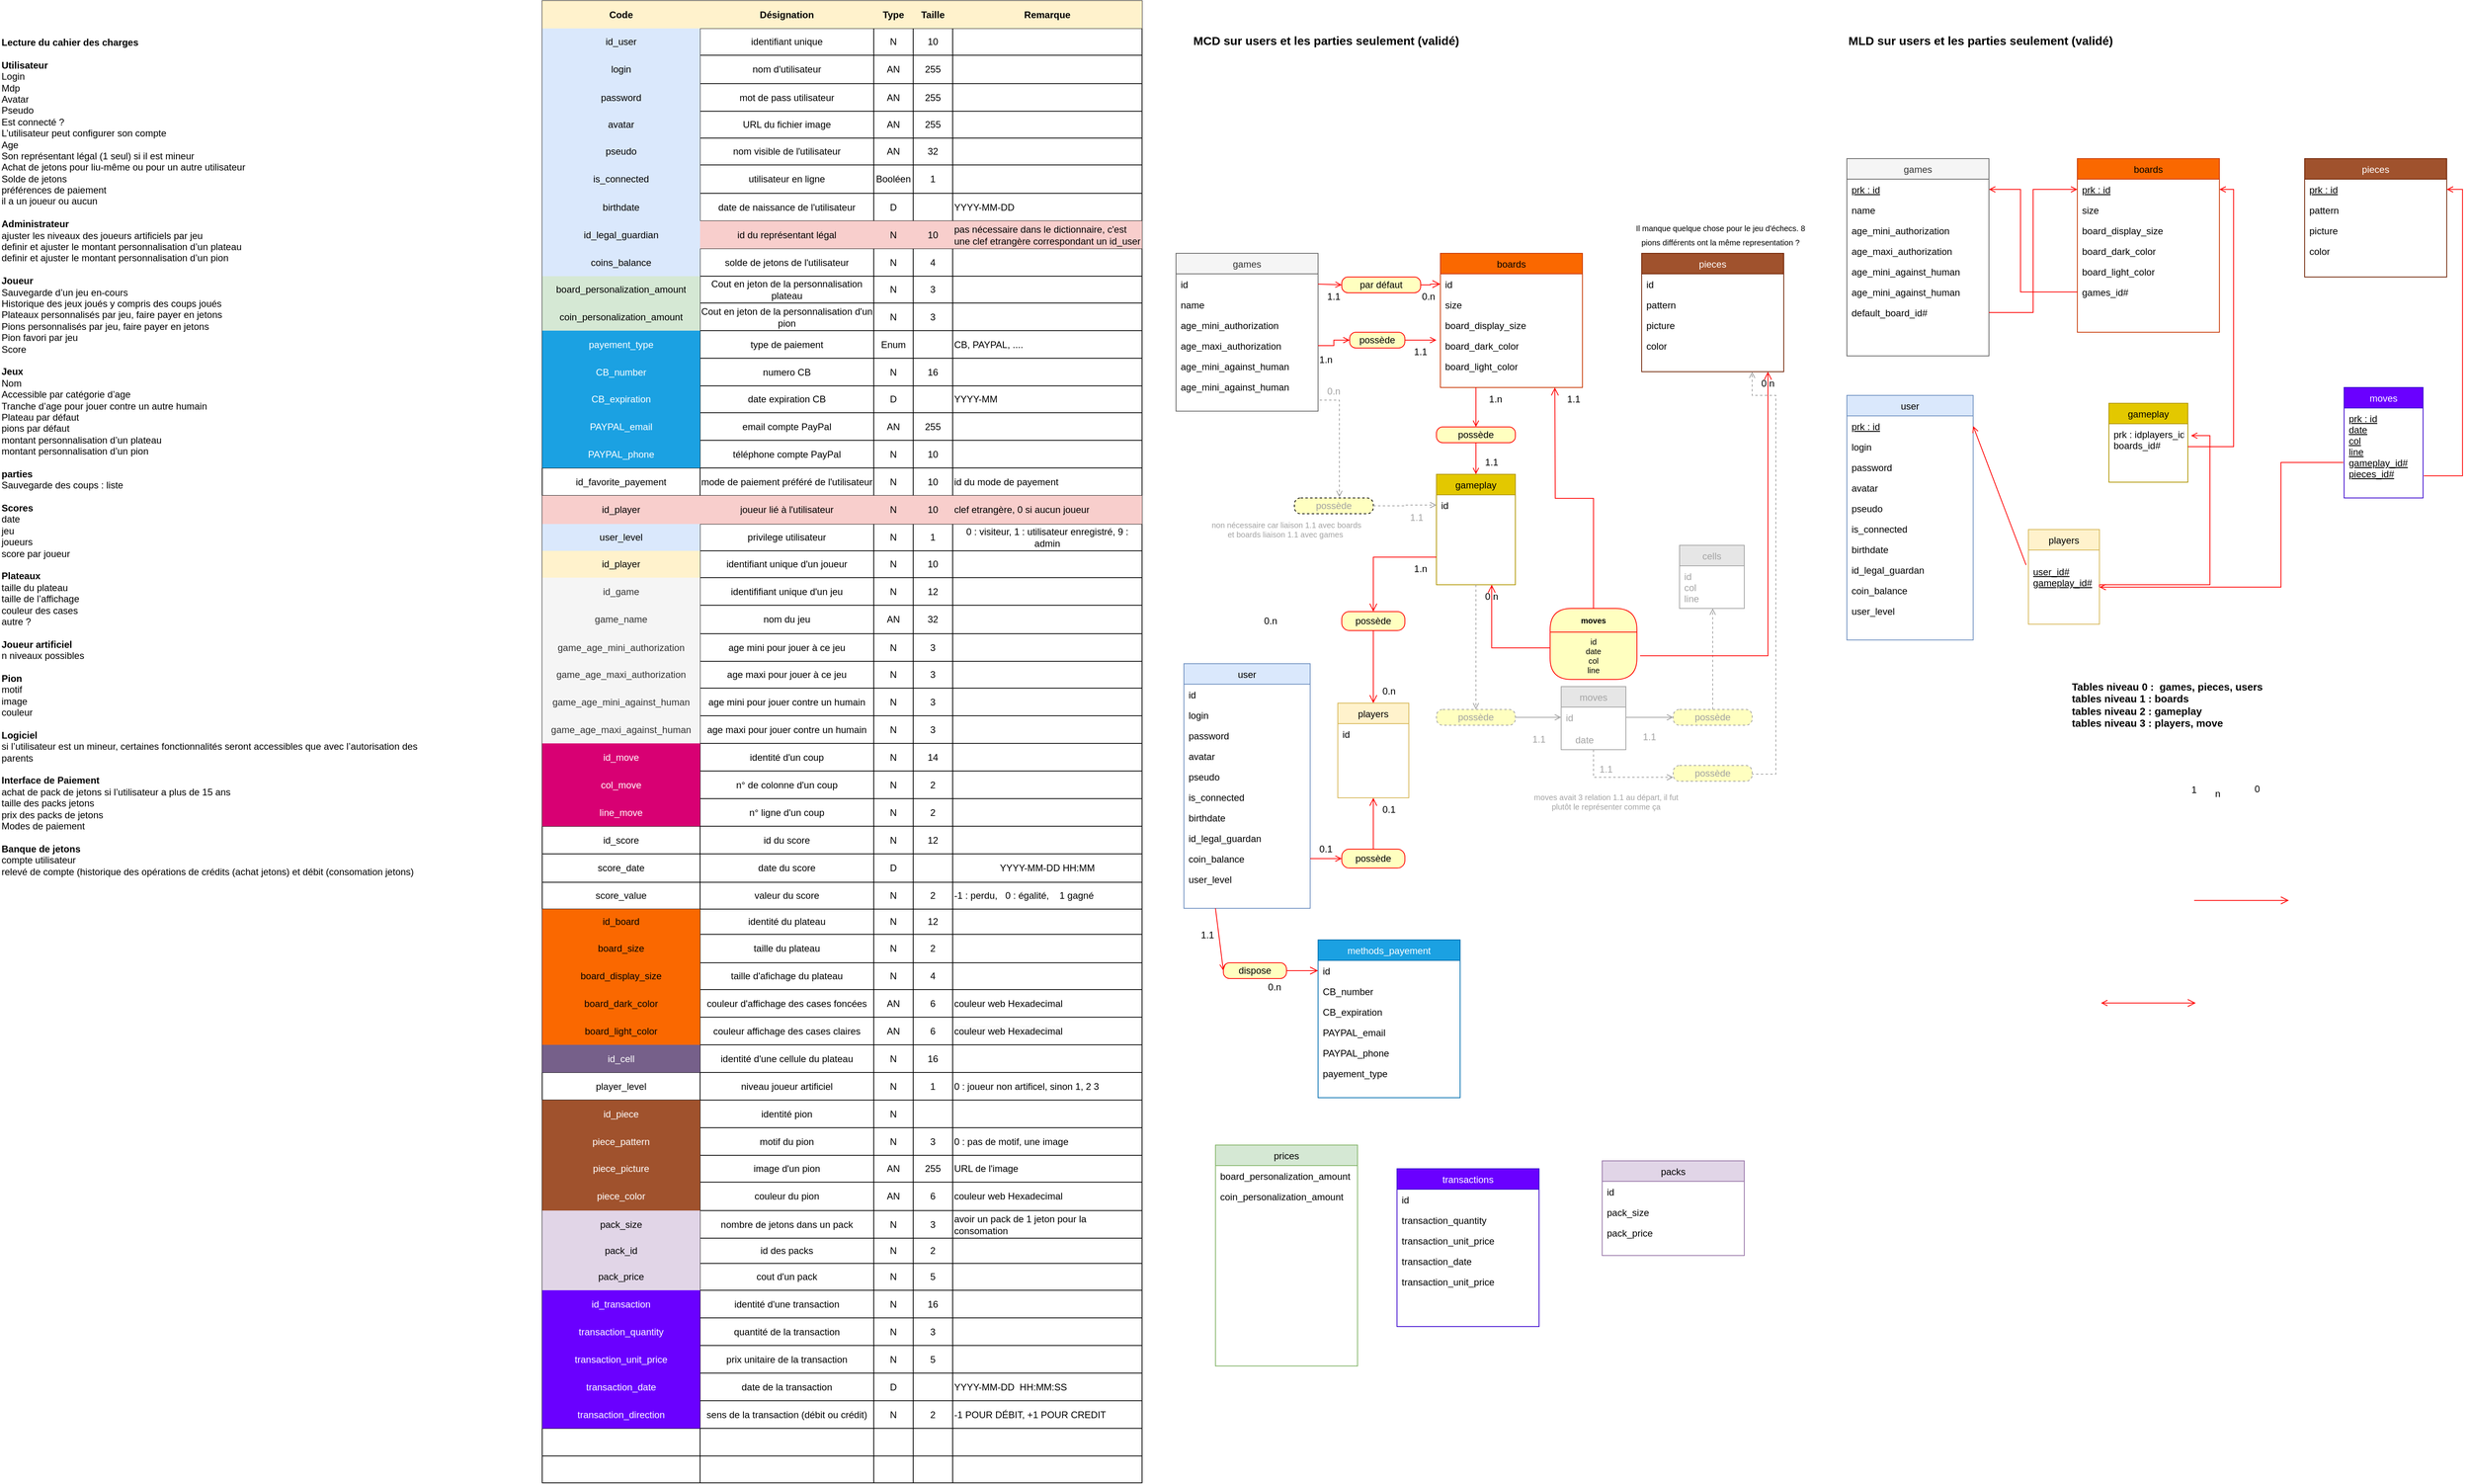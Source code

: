 <mxfile version="20.7.4" type="device"><diagram id="C5RBs43oDa-KdzZeNtuy" name="Page-1"><mxGraphModel dx="551" dy="843" grid="1" gridSize="10" guides="1" tooltips="1" connect="1" arrows="1" fold="1" page="1" pageScale="1" pageWidth="827" pageHeight="1169" math="0" shadow="0"><root><mxCell id="WIyWlLk6GJQsqaUBKTNV-0"/><mxCell id="WIyWlLk6GJQsqaUBKTNV-1" parent="WIyWlLk6GJQsqaUBKTNV-0"/><mxCell id="zkfFHV4jXpPFQw0GAbJ--17" value="user" style="swimlane;fontStyle=0;align=center;verticalAlign=top;childLayout=stackLayout;horizontal=1;startSize=26;horizontalStack=0;resizeParent=1;resizeLast=0;collapsible=1;marginBottom=0;rounded=0;shadow=0;strokeWidth=1;fillColor=#dae8fc;strokeColor=#6c8ebf;" parent="WIyWlLk6GJQsqaUBKTNV-1" vertex="1"><mxGeometry x="2500" y="840" width="160" height="310" as="geometry"><mxRectangle x="550" y="140" width="160" height="26" as="alternateBounds"/></mxGeometry></mxCell><mxCell id="zkfFHV4jXpPFQw0GAbJ--18" value="id" style="text;align=left;verticalAlign=top;spacingLeft=4;spacingRight=4;overflow=hidden;rotatable=0;points=[[0,0.5],[1,0.5]];portConstraint=eastwest;" parent="zkfFHV4jXpPFQw0GAbJ--17" vertex="1"><mxGeometry y="26" width="160" height="26" as="geometry"/></mxCell><mxCell id="zkfFHV4jXpPFQw0GAbJ--19" value="login" style="text;align=left;verticalAlign=top;spacingLeft=4;spacingRight=4;overflow=hidden;rotatable=0;points=[[0,0.5],[1,0.5]];portConstraint=eastwest;rounded=0;shadow=0;html=0;" parent="zkfFHV4jXpPFQw0GAbJ--17" vertex="1"><mxGeometry y="52" width="160" height="26" as="geometry"/></mxCell><mxCell id="zkfFHV4jXpPFQw0GAbJ--20" value="password" style="text;align=left;verticalAlign=top;spacingLeft=4;spacingRight=4;overflow=hidden;rotatable=0;points=[[0,0.5],[1,0.5]];portConstraint=eastwest;rounded=0;shadow=0;html=0;" parent="zkfFHV4jXpPFQw0GAbJ--17" vertex="1"><mxGeometry y="78" width="160" height="26" as="geometry"/></mxCell><mxCell id="zkfFHV4jXpPFQw0GAbJ--21" value="avatar" style="text;align=left;verticalAlign=top;spacingLeft=4;spacingRight=4;overflow=hidden;rotatable=0;points=[[0,0.5],[1,0.5]];portConstraint=eastwest;rounded=0;shadow=0;html=0;" parent="zkfFHV4jXpPFQw0GAbJ--17" vertex="1"><mxGeometry y="104" width="160" height="26" as="geometry"/></mxCell><mxCell id="zkfFHV4jXpPFQw0GAbJ--22" value="pseudo" style="text;align=left;verticalAlign=top;spacingLeft=4;spacingRight=4;overflow=hidden;rotatable=0;points=[[0,0.5],[1,0.5]];portConstraint=eastwest;rounded=0;shadow=0;html=0;" parent="zkfFHV4jXpPFQw0GAbJ--17" vertex="1"><mxGeometry y="130" width="160" height="26" as="geometry"/></mxCell><mxCell id="zkfFHV4jXpPFQw0GAbJ--24" value="is_connected" style="text;align=left;verticalAlign=top;spacingLeft=4;spacingRight=4;overflow=hidden;rotatable=0;points=[[0,0.5],[1,0.5]];portConstraint=eastwest;" parent="zkfFHV4jXpPFQw0GAbJ--17" vertex="1"><mxGeometry y="156" width="160" height="26" as="geometry"/></mxCell><mxCell id="zkfFHV4jXpPFQw0GAbJ--25" value="birthdate" style="text;align=left;verticalAlign=top;spacingLeft=4;spacingRight=4;overflow=hidden;rotatable=0;points=[[0,0.5],[1,0.5]];portConstraint=eastwest;" parent="zkfFHV4jXpPFQw0GAbJ--17" vertex="1"><mxGeometry y="182" width="160" height="26" as="geometry"/></mxCell><mxCell id="g1e6AAOHaiIEIUuInbJx-337" value="id_legal_guardan" style="text;align=left;verticalAlign=top;spacingLeft=4;spacingRight=4;overflow=hidden;rotatable=0;points=[[0,0.5],[1,0.5]];portConstraint=eastwest;" parent="zkfFHV4jXpPFQw0GAbJ--17" vertex="1"><mxGeometry y="208" width="160" height="26" as="geometry"/></mxCell><mxCell id="g1e6AAOHaiIEIUuInbJx-338" value="coin_balance" style="text;align=left;verticalAlign=top;spacingLeft=4;spacingRight=4;overflow=hidden;rotatable=0;points=[[0,0.5],[1,0.5]];portConstraint=eastwest;" parent="zkfFHV4jXpPFQw0GAbJ--17" vertex="1"><mxGeometry y="234" width="160" height="26" as="geometry"/></mxCell><mxCell id="g1e6AAOHaiIEIUuInbJx-371" value="user_level" style="text;align=left;verticalAlign=top;spacingLeft=4;spacingRight=4;overflow=hidden;rotatable=0;points=[[0,0.5],[1,0.5]];portConstraint=eastwest;" parent="zkfFHV4jXpPFQw0GAbJ--17" vertex="1"><mxGeometry y="260" width="160" height="26" as="geometry"/></mxCell><mxCell id="_4-2Ue3Uo459Y_OmwW2H-9" value="" style="shape=table;startSize=0;container=1;collapsible=0;childLayout=tableLayout;" parent="WIyWlLk6GJQsqaUBKTNV-1" vertex="1"><mxGeometry x="1687" width="760" height="1878" as="geometry"/></mxCell><mxCell id="_4-2Ue3Uo459Y_OmwW2H-10" value="" style="shape=tableRow;horizontal=0;startSize=0;swimlaneHead=0;swimlaneBody=0;top=0;left=0;bottom=0;right=0;collapsible=0;dropTarget=0;fillColor=#fff2cc;points=[[0,0.5],[1,0.5]];portConstraint=eastwest;strokeColor=#d6b656;" parent="_4-2Ue3Uo459Y_OmwW2H-9" vertex="1"><mxGeometry width="760" height="35" as="geometry"/></mxCell><mxCell id="_4-2Ue3Uo459Y_OmwW2H-11" value="Code" style="shape=partialRectangle;html=1;whiteSpace=wrap;connectable=0;overflow=hidden;fillColor=#fff2cc;top=0;left=0;bottom=0;right=0;pointerEvents=1;strokeColor=#d6b656;fontStyle=1" parent="_4-2Ue3Uo459Y_OmwW2H-10" vertex="1"><mxGeometry width="200" height="35" as="geometry"><mxRectangle width="200" height="35" as="alternateBounds"/></mxGeometry></mxCell><mxCell id="_4-2Ue3Uo459Y_OmwW2H-12" value="Désignation" style="shape=partialRectangle;html=1;whiteSpace=wrap;connectable=0;overflow=hidden;fillColor=none;top=0;left=0;bottom=0;right=0;pointerEvents=1;fontStyle=1" parent="_4-2Ue3Uo459Y_OmwW2H-10" vertex="1"><mxGeometry x="200" width="220" height="35" as="geometry"><mxRectangle width="220" height="35" as="alternateBounds"/></mxGeometry></mxCell><mxCell id="_4-2Ue3Uo459Y_OmwW2H-13" value="Type" style="shape=partialRectangle;html=1;whiteSpace=wrap;connectable=0;overflow=hidden;fillColor=none;top=0;left=0;bottom=0;right=0;pointerEvents=1;fontStyle=1" parent="_4-2Ue3Uo459Y_OmwW2H-10" vertex="1"><mxGeometry x="420" width="50" height="35" as="geometry"><mxRectangle width="50" height="35" as="alternateBounds"/></mxGeometry></mxCell><mxCell id="_4-2Ue3Uo459Y_OmwW2H-14" value="Taille" style="shape=partialRectangle;html=1;whiteSpace=wrap;connectable=0;overflow=hidden;fillColor=none;top=0;left=0;bottom=0;right=0;pointerEvents=1;fontStyle=1" parent="_4-2Ue3Uo459Y_OmwW2H-10" vertex="1"><mxGeometry x="470" width="50" height="35" as="geometry"><mxRectangle width="50" height="35" as="alternateBounds"/></mxGeometry></mxCell><mxCell id="_4-2Ue3Uo459Y_OmwW2H-15" value="Remarque" style="shape=partialRectangle;html=1;whiteSpace=wrap;connectable=0;overflow=hidden;fillColor=none;top=0;left=0;bottom=0;right=0;pointerEvents=1;fontStyle=1" parent="_4-2Ue3Uo459Y_OmwW2H-10" vertex="1"><mxGeometry x="520" width="240" height="35" as="geometry"><mxRectangle width="240" height="35" as="alternateBounds"/></mxGeometry></mxCell><mxCell id="_4-2Ue3Uo459Y_OmwW2H-16" value="" style="shape=tableRow;horizontal=0;startSize=0;swimlaneHead=0;swimlaneBody=0;top=0;left=0;bottom=0;right=0;collapsible=0;dropTarget=0;fillColor=none;points=[[0,0.5],[1,0.5]];portConstraint=eastwest;" parent="_4-2Ue3Uo459Y_OmwW2H-9" vertex="1"><mxGeometry y="35" width="760" height="34" as="geometry"/></mxCell><mxCell id="_4-2Ue3Uo459Y_OmwW2H-17" value="id_user" style="shape=partialRectangle;html=1;whiteSpace=wrap;connectable=0;overflow=hidden;fillColor=#dae8fc;top=0;left=0;bottom=0;right=0;pointerEvents=1;strokeColor=#6c8ebf;" parent="_4-2Ue3Uo459Y_OmwW2H-16" vertex="1"><mxGeometry width="200" height="34" as="geometry"><mxRectangle width="200" height="34" as="alternateBounds"/></mxGeometry></mxCell><mxCell id="_4-2Ue3Uo459Y_OmwW2H-18" value="identifiant unique" style="shape=partialRectangle;html=1;whiteSpace=wrap;connectable=0;overflow=hidden;fillColor=none;top=0;left=0;bottom=0;right=0;pointerEvents=1;" parent="_4-2Ue3Uo459Y_OmwW2H-16" vertex="1"><mxGeometry x="200" width="220" height="34" as="geometry"><mxRectangle width="220" height="34" as="alternateBounds"/></mxGeometry></mxCell><mxCell id="_4-2Ue3Uo459Y_OmwW2H-19" value="N" style="shape=partialRectangle;html=1;whiteSpace=wrap;connectable=0;overflow=hidden;fillColor=none;top=0;left=0;bottom=0;right=0;pointerEvents=1;" parent="_4-2Ue3Uo459Y_OmwW2H-16" vertex="1"><mxGeometry x="420" width="50" height="34" as="geometry"><mxRectangle width="50" height="34" as="alternateBounds"/></mxGeometry></mxCell><mxCell id="_4-2Ue3Uo459Y_OmwW2H-20" value="10" style="shape=partialRectangle;html=1;whiteSpace=wrap;connectable=0;overflow=hidden;fillColor=none;top=0;left=0;bottom=0;right=0;pointerEvents=1;" parent="_4-2Ue3Uo459Y_OmwW2H-16" vertex="1"><mxGeometry x="470" width="50" height="34" as="geometry"><mxRectangle width="50" height="34" as="alternateBounds"/></mxGeometry></mxCell><mxCell id="_4-2Ue3Uo459Y_OmwW2H-21" value="" style="shape=partialRectangle;html=1;whiteSpace=wrap;connectable=0;overflow=hidden;fillColor=none;top=0;left=0;bottom=0;right=0;pointerEvents=1;" parent="_4-2Ue3Uo459Y_OmwW2H-16" vertex="1"><mxGeometry x="520" width="240" height="34" as="geometry"><mxRectangle width="240" height="34" as="alternateBounds"/></mxGeometry></mxCell><mxCell id="_4-2Ue3Uo459Y_OmwW2H-22" value="" style="shape=tableRow;horizontal=0;startSize=0;swimlaneHead=0;swimlaneBody=0;top=0;left=0;bottom=0;right=0;collapsible=0;dropTarget=0;fillColor=none;points=[[0,0.5],[1,0.5]];portConstraint=eastwest;" parent="_4-2Ue3Uo459Y_OmwW2H-9" vertex="1"><mxGeometry y="69" width="760" height="36" as="geometry"/></mxCell><mxCell id="_4-2Ue3Uo459Y_OmwW2H-23" value="login" style="shape=partialRectangle;html=1;whiteSpace=wrap;connectable=0;overflow=hidden;fillColor=#dae8fc;top=0;left=0;bottom=0;right=0;pointerEvents=1;strokeColor=#6c8ebf;" parent="_4-2Ue3Uo459Y_OmwW2H-22" vertex="1"><mxGeometry width="200" height="36" as="geometry"><mxRectangle width="200" height="36" as="alternateBounds"/></mxGeometry></mxCell><mxCell id="_4-2Ue3Uo459Y_OmwW2H-24" value="nom d'utilisateur" style="shape=partialRectangle;html=1;whiteSpace=wrap;connectable=0;overflow=hidden;fillColor=none;top=0;left=0;bottom=0;right=0;pointerEvents=1;" parent="_4-2Ue3Uo459Y_OmwW2H-22" vertex="1"><mxGeometry x="200" width="220" height="36" as="geometry"><mxRectangle width="220" height="36" as="alternateBounds"/></mxGeometry></mxCell><mxCell id="_4-2Ue3Uo459Y_OmwW2H-25" value="AN" style="shape=partialRectangle;html=1;whiteSpace=wrap;connectable=0;overflow=hidden;fillColor=none;top=0;left=0;bottom=0;right=0;pointerEvents=1;" parent="_4-2Ue3Uo459Y_OmwW2H-22" vertex="1"><mxGeometry x="420" width="50" height="36" as="geometry"><mxRectangle width="50" height="36" as="alternateBounds"/></mxGeometry></mxCell><mxCell id="_4-2Ue3Uo459Y_OmwW2H-26" value="255" style="shape=partialRectangle;html=1;whiteSpace=wrap;connectable=0;overflow=hidden;fillColor=none;top=0;left=0;bottom=0;right=0;pointerEvents=1;" parent="_4-2Ue3Uo459Y_OmwW2H-22" vertex="1"><mxGeometry x="470" width="50" height="36" as="geometry"><mxRectangle width="50" height="36" as="alternateBounds"/></mxGeometry></mxCell><mxCell id="_4-2Ue3Uo459Y_OmwW2H-27" value="" style="shape=partialRectangle;html=1;whiteSpace=wrap;connectable=0;overflow=hidden;fillColor=none;top=0;left=0;bottom=0;right=0;pointerEvents=1;" parent="_4-2Ue3Uo459Y_OmwW2H-22" vertex="1"><mxGeometry x="520" width="240" height="36" as="geometry"><mxRectangle width="240" height="36" as="alternateBounds"/></mxGeometry></mxCell><mxCell id="_4-2Ue3Uo459Y_OmwW2H-28" value="" style="shape=tableRow;horizontal=0;startSize=0;swimlaneHead=0;swimlaneBody=0;top=0;left=0;bottom=0;right=0;collapsible=0;dropTarget=0;fillColor=none;points=[[0,0.5],[1,0.5]];portConstraint=eastwest;" parent="_4-2Ue3Uo459Y_OmwW2H-9" vertex="1"><mxGeometry y="105" width="760" height="35" as="geometry"/></mxCell><mxCell id="_4-2Ue3Uo459Y_OmwW2H-29" value="password" style="shape=partialRectangle;html=1;whiteSpace=wrap;connectable=0;overflow=hidden;fillColor=#dae8fc;top=0;left=0;bottom=0;right=0;pointerEvents=1;strokeColor=#6c8ebf;" parent="_4-2Ue3Uo459Y_OmwW2H-28" vertex="1"><mxGeometry width="200" height="35" as="geometry"><mxRectangle width="200" height="35" as="alternateBounds"/></mxGeometry></mxCell><mxCell id="_4-2Ue3Uo459Y_OmwW2H-30" value="mot de pass utilisateur" style="shape=partialRectangle;html=1;whiteSpace=wrap;connectable=0;overflow=hidden;fillColor=none;top=0;left=0;bottom=0;right=0;pointerEvents=1;" parent="_4-2Ue3Uo459Y_OmwW2H-28" vertex="1"><mxGeometry x="200" width="220" height="35" as="geometry"><mxRectangle width="220" height="35" as="alternateBounds"/></mxGeometry></mxCell><mxCell id="_4-2Ue3Uo459Y_OmwW2H-31" value="AN" style="shape=partialRectangle;html=1;whiteSpace=wrap;connectable=0;overflow=hidden;fillColor=none;top=0;left=0;bottom=0;right=0;pointerEvents=1;" parent="_4-2Ue3Uo459Y_OmwW2H-28" vertex="1"><mxGeometry x="420" width="50" height="35" as="geometry"><mxRectangle width="50" height="35" as="alternateBounds"/></mxGeometry></mxCell><mxCell id="_4-2Ue3Uo459Y_OmwW2H-32" value="255" style="shape=partialRectangle;html=1;whiteSpace=wrap;connectable=0;overflow=hidden;fillColor=none;top=0;left=0;bottom=0;right=0;pointerEvents=1;" parent="_4-2Ue3Uo459Y_OmwW2H-28" vertex="1"><mxGeometry x="470" width="50" height="35" as="geometry"><mxRectangle width="50" height="35" as="alternateBounds"/></mxGeometry></mxCell><mxCell id="_4-2Ue3Uo459Y_OmwW2H-33" value="" style="shape=partialRectangle;html=1;whiteSpace=wrap;connectable=0;overflow=hidden;fillColor=none;top=0;left=0;bottom=0;right=0;pointerEvents=1;" parent="_4-2Ue3Uo459Y_OmwW2H-28" vertex="1"><mxGeometry x="520" width="240" height="35" as="geometry"><mxRectangle width="240" height="35" as="alternateBounds"/></mxGeometry></mxCell><mxCell id="_4-2Ue3Uo459Y_OmwW2H-34" value="" style="shape=tableRow;horizontal=0;startSize=0;swimlaneHead=0;swimlaneBody=0;top=0;left=0;bottom=0;right=0;collapsible=0;dropTarget=0;fillColor=none;points=[[0,0.5],[1,0.5]];portConstraint=eastwest;" parent="_4-2Ue3Uo459Y_OmwW2H-9" vertex="1"><mxGeometry y="140" width="760" height="34" as="geometry"/></mxCell><mxCell id="_4-2Ue3Uo459Y_OmwW2H-35" value="avatar" style="shape=partialRectangle;html=1;whiteSpace=wrap;connectable=0;overflow=hidden;fillColor=#dae8fc;top=0;left=0;bottom=0;right=0;pointerEvents=1;strokeColor=#6c8ebf;" parent="_4-2Ue3Uo459Y_OmwW2H-34" vertex="1"><mxGeometry width="200" height="34" as="geometry"><mxRectangle width="200" height="34" as="alternateBounds"/></mxGeometry></mxCell><mxCell id="_4-2Ue3Uo459Y_OmwW2H-36" value="URL du fichier image" style="shape=partialRectangle;html=1;whiteSpace=wrap;connectable=0;overflow=hidden;fillColor=none;top=0;left=0;bottom=0;right=0;pointerEvents=1;" parent="_4-2Ue3Uo459Y_OmwW2H-34" vertex="1"><mxGeometry x="200" width="220" height="34" as="geometry"><mxRectangle width="220" height="34" as="alternateBounds"/></mxGeometry></mxCell><mxCell id="_4-2Ue3Uo459Y_OmwW2H-37" value="AN" style="shape=partialRectangle;html=1;whiteSpace=wrap;connectable=0;overflow=hidden;fillColor=none;top=0;left=0;bottom=0;right=0;pointerEvents=1;" parent="_4-2Ue3Uo459Y_OmwW2H-34" vertex="1"><mxGeometry x="420" width="50" height="34" as="geometry"><mxRectangle width="50" height="34" as="alternateBounds"/></mxGeometry></mxCell><mxCell id="_4-2Ue3Uo459Y_OmwW2H-38" value="255" style="shape=partialRectangle;html=1;whiteSpace=wrap;connectable=0;overflow=hidden;fillColor=none;top=0;left=0;bottom=0;right=0;pointerEvents=1;" parent="_4-2Ue3Uo459Y_OmwW2H-34" vertex="1"><mxGeometry x="470" width="50" height="34" as="geometry"><mxRectangle width="50" height="34" as="alternateBounds"/></mxGeometry></mxCell><mxCell id="_4-2Ue3Uo459Y_OmwW2H-39" value="" style="shape=partialRectangle;html=1;whiteSpace=wrap;connectable=0;overflow=hidden;fillColor=none;top=0;left=0;bottom=0;right=0;pointerEvents=1;" parent="_4-2Ue3Uo459Y_OmwW2H-34" vertex="1"><mxGeometry x="520" width="240" height="34" as="geometry"><mxRectangle width="240" height="34" as="alternateBounds"/></mxGeometry></mxCell><mxCell id="_4-2Ue3Uo459Y_OmwW2H-40" value="" style="shape=tableRow;horizontal=0;startSize=0;swimlaneHead=0;swimlaneBody=0;top=0;left=0;bottom=0;right=0;collapsible=0;dropTarget=0;fillColor=none;points=[[0,0.5],[1,0.5]];portConstraint=eastwest;" parent="_4-2Ue3Uo459Y_OmwW2H-9" vertex="1"><mxGeometry y="174" width="760" height="34" as="geometry"/></mxCell><mxCell id="_4-2Ue3Uo459Y_OmwW2H-41" value="pseudo" style="shape=partialRectangle;html=1;whiteSpace=wrap;connectable=0;overflow=hidden;fillColor=#dae8fc;top=0;left=0;bottom=0;right=0;pointerEvents=1;strokeColor=#6c8ebf;" parent="_4-2Ue3Uo459Y_OmwW2H-40" vertex="1"><mxGeometry width="200" height="34" as="geometry"><mxRectangle width="200" height="34" as="alternateBounds"/></mxGeometry></mxCell><mxCell id="_4-2Ue3Uo459Y_OmwW2H-42" value="nom visible de l'utilisateur" style="shape=partialRectangle;html=1;whiteSpace=wrap;connectable=0;overflow=hidden;fillColor=none;top=0;left=0;bottom=0;right=0;pointerEvents=1;" parent="_4-2Ue3Uo459Y_OmwW2H-40" vertex="1"><mxGeometry x="200" width="220" height="34" as="geometry"><mxRectangle width="220" height="34" as="alternateBounds"/></mxGeometry></mxCell><mxCell id="_4-2Ue3Uo459Y_OmwW2H-43" value="AN" style="shape=partialRectangle;html=1;whiteSpace=wrap;connectable=0;overflow=hidden;fillColor=none;top=0;left=0;bottom=0;right=0;pointerEvents=1;" parent="_4-2Ue3Uo459Y_OmwW2H-40" vertex="1"><mxGeometry x="420" width="50" height="34" as="geometry"><mxRectangle width="50" height="34" as="alternateBounds"/></mxGeometry></mxCell><mxCell id="_4-2Ue3Uo459Y_OmwW2H-44" value="32" style="shape=partialRectangle;html=1;whiteSpace=wrap;connectable=0;overflow=hidden;fillColor=none;top=0;left=0;bottom=0;right=0;pointerEvents=1;" parent="_4-2Ue3Uo459Y_OmwW2H-40" vertex="1"><mxGeometry x="470" width="50" height="34" as="geometry"><mxRectangle width="50" height="34" as="alternateBounds"/></mxGeometry></mxCell><mxCell id="_4-2Ue3Uo459Y_OmwW2H-45" value="" style="shape=partialRectangle;html=1;whiteSpace=wrap;connectable=0;overflow=hidden;fillColor=none;top=0;left=0;bottom=0;right=0;pointerEvents=1;" parent="_4-2Ue3Uo459Y_OmwW2H-40" vertex="1"><mxGeometry x="520" width="240" height="34" as="geometry"><mxRectangle width="240" height="34" as="alternateBounds"/></mxGeometry></mxCell><mxCell id="_4-2Ue3Uo459Y_OmwW2H-46" value="" style="shape=tableRow;horizontal=0;startSize=0;swimlaneHead=0;swimlaneBody=0;top=0;left=0;bottom=0;right=0;collapsible=0;dropTarget=0;fillColor=none;points=[[0,0.5],[1,0.5]];portConstraint=eastwest;" parent="_4-2Ue3Uo459Y_OmwW2H-9" vertex="1"><mxGeometry y="208" width="760" height="36" as="geometry"/></mxCell><mxCell id="_4-2Ue3Uo459Y_OmwW2H-47" value="is_connected" style="shape=partialRectangle;html=1;whiteSpace=wrap;connectable=0;overflow=hidden;fillColor=#dae8fc;top=0;left=0;bottom=0;right=0;pointerEvents=1;strokeColor=#6c8ebf;" parent="_4-2Ue3Uo459Y_OmwW2H-46" vertex="1"><mxGeometry width="200" height="36" as="geometry"><mxRectangle width="200" height="36" as="alternateBounds"/></mxGeometry></mxCell><mxCell id="_4-2Ue3Uo459Y_OmwW2H-48" value="utilisateur en ligne" style="shape=partialRectangle;html=1;whiteSpace=wrap;connectable=0;overflow=hidden;fillColor=none;top=0;left=0;bottom=0;right=0;pointerEvents=1;" parent="_4-2Ue3Uo459Y_OmwW2H-46" vertex="1"><mxGeometry x="200" width="220" height="36" as="geometry"><mxRectangle width="220" height="36" as="alternateBounds"/></mxGeometry></mxCell><mxCell id="_4-2Ue3Uo459Y_OmwW2H-49" value="Booléen" style="shape=partialRectangle;html=1;whiteSpace=wrap;connectable=0;overflow=hidden;fillColor=none;top=0;left=0;bottom=0;right=0;pointerEvents=1;" parent="_4-2Ue3Uo459Y_OmwW2H-46" vertex="1"><mxGeometry x="420" width="50" height="36" as="geometry"><mxRectangle width="50" height="36" as="alternateBounds"/></mxGeometry></mxCell><mxCell id="_4-2Ue3Uo459Y_OmwW2H-50" value="1" style="shape=partialRectangle;html=1;whiteSpace=wrap;connectable=0;overflow=hidden;fillColor=none;top=0;left=0;bottom=0;right=0;pointerEvents=1;" parent="_4-2Ue3Uo459Y_OmwW2H-46" vertex="1"><mxGeometry x="470" width="50" height="36" as="geometry"><mxRectangle width="50" height="36" as="alternateBounds"/></mxGeometry></mxCell><mxCell id="_4-2Ue3Uo459Y_OmwW2H-51" value="" style="shape=partialRectangle;html=1;whiteSpace=wrap;connectable=0;overflow=hidden;fillColor=none;top=0;left=0;bottom=0;right=0;pointerEvents=1;" parent="_4-2Ue3Uo459Y_OmwW2H-46" vertex="1"><mxGeometry x="520" width="240" height="36" as="geometry"><mxRectangle width="240" height="36" as="alternateBounds"/></mxGeometry></mxCell><mxCell id="_4-2Ue3Uo459Y_OmwW2H-52" value="" style="shape=tableRow;horizontal=0;startSize=0;swimlaneHead=0;swimlaneBody=0;top=0;left=0;bottom=0;right=0;collapsible=0;dropTarget=0;fillColor=none;points=[[0,0.5],[1,0.5]];portConstraint=eastwest;" parent="_4-2Ue3Uo459Y_OmwW2H-9" vertex="1"><mxGeometry y="244" width="760" height="35" as="geometry"/></mxCell><mxCell id="_4-2Ue3Uo459Y_OmwW2H-53" value="birthdate" style="shape=partialRectangle;html=1;whiteSpace=wrap;connectable=0;overflow=hidden;fillColor=#dae8fc;top=0;left=0;bottom=0;right=0;pointerEvents=1;strokeColor=#6c8ebf;" parent="_4-2Ue3Uo459Y_OmwW2H-52" vertex="1"><mxGeometry width="200" height="35" as="geometry"><mxRectangle width="200" height="35" as="alternateBounds"/></mxGeometry></mxCell><mxCell id="_4-2Ue3Uo459Y_OmwW2H-54" value="date de naissance de l'utilisateur" style="shape=partialRectangle;html=1;whiteSpace=wrap;connectable=0;overflow=hidden;fillColor=none;top=0;left=0;bottom=0;right=0;pointerEvents=1;" parent="_4-2Ue3Uo459Y_OmwW2H-52" vertex="1"><mxGeometry x="200" width="220" height="35" as="geometry"><mxRectangle width="220" height="35" as="alternateBounds"/></mxGeometry></mxCell><mxCell id="_4-2Ue3Uo459Y_OmwW2H-55" value="D" style="shape=partialRectangle;html=1;whiteSpace=wrap;connectable=0;overflow=hidden;fillColor=none;top=0;left=0;bottom=0;right=0;pointerEvents=1;" parent="_4-2Ue3Uo459Y_OmwW2H-52" vertex="1"><mxGeometry x="420" width="50" height="35" as="geometry"><mxRectangle width="50" height="35" as="alternateBounds"/></mxGeometry></mxCell><mxCell id="_4-2Ue3Uo459Y_OmwW2H-56" value="" style="shape=partialRectangle;html=1;whiteSpace=wrap;connectable=0;overflow=hidden;fillColor=none;top=0;left=0;bottom=0;right=0;pointerEvents=1;" parent="_4-2Ue3Uo459Y_OmwW2H-52" vertex="1"><mxGeometry x="470" width="50" height="35" as="geometry"><mxRectangle width="50" height="35" as="alternateBounds"/></mxGeometry></mxCell><mxCell id="_4-2Ue3Uo459Y_OmwW2H-57" value="YYYY-MM-DD" style="shape=partialRectangle;html=1;whiteSpace=wrap;connectable=0;overflow=hidden;fillColor=none;top=0;left=0;bottom=0;right=0;pointerEvents=1;align=left;" parent="_4-2Ue3Uo459Y_OmwW2H-52" vertex="1"><mxGeometry x="520" width="240" height="35" as="geometry"><mxRectangle width="240" height="35" as="alternateBounds"/></mxGeometry></mxCell><mxCell id="_4-2Ue3Uo459Y_OmwW2H-58" value="" style="shape=tableRow;horizontal=0;startSize=0;swimlaneHead=0;swimlaneBody=0;top=0;left=0;bottom=0;right=0;collapsible=0;dropTarget=0;fillColor=none;points=[[0,0.5],[1,0.5]];portConstraint=eastwest;" parent="_4-2Ue3Uo459Y_OmwW2H-9" vertex="1"><mxGeometry y="279" width="760" height="35" as="geometry"/></mxCell><mxCell id="_4-2Ue3Uo459Y_OmwW2H-59" value="id_legal_guardian" style="shape=partialRectangle;html=1;whiteSpace=wrap;connectable=0;overflow=hidden;fillColor=#dae8fc;top=0;left=0;bottom=0;right=0;pointerEvents=1;strokeColor=#6c8ebf;" parent="_4-2Ue3Uo459Y_OmwW2H-58" vertex="1"><mxGeometry width="200" height="35" as="geometry"><mxRectangle width="200" height="35" as="alternateBounds"/></mxGeometry></mxCell><mxCell id="_4-2Ue3Uo459Y_OmwW2H-60" value="id du représentant légal" style="shape=partialRectangle;html=1;whiteSpace=wrap;connectable=0;overflow=hidden;fillColor=#f8cecc;top=0;left=0;bottom=0;right=0;pointerEvents=1;strokeColor=#b85450;" parent="_4-2Ue3Uo459Y_OmwW2H-58" vertex="1"><mxGeometry x="200" width="220" height="35" as="geometry"><mxRectangle width="220" height="35" as="alternateBounds"/></mxGeometry></mxCell><mxCell id="_4-2Ue3Uo459Y_OmwW2H-61" value="N" style="shape=partialRectangle;html=1;whiteSpace=wrap;connectable=0;overflow=hidden;fillColor=#f8cecc;top=0;left=0;bottom=0;right=0;pointerEvents=1;strokeColor=#b85450;" parent="_4-2Ue3Uo459Y_OmwW2H-58" vertex="1"><mxGeometry x="420" width="50" height="35" as="geometry"><mxRectangle width="50" height="35" as="alternateBounds"/></mxGeometry></mxCell><mxCell id="_4-2Ue3Uo459Y_OmwW2H-62" value="10" style="shape=partialRectangle;html=1;whiteSpace=wrap;connectable=0;overflow=hidden;fillColor=#f8cecc;top=0;left=0;bottom=0;right=0;pointerEvents=1;strokeColor=#b85450;" parent="_4-2Ue3Uo459Y_OmwW2H-58" vertex="1"><mxGeometry x="470" width="50" height="35" as="geometry"><mxRectangle width="50" height="35" as="alternateBounds"/></mxGeometry></mxCell><mxCell id="_4-2Ue3Uo459Y_OmwW2H-63" value="pas nécessaire dans le dictionnaire, c'est une clef etrangère correspondant un id_user" style="shape=partialRectangle;html=1;whiteSpace=wrap;connectable=0;overflow=hidden;fillColor=#f8cecc;top=0;left=0;bottom=0;right=0;pointerEvents=1;strokeColor=#b85450;align=left;" parent="_4-2Ue3Uo459Y_OmwW2H-58" vertex="1"><mxGeometry x="520" width="240" height="35" as="geometry"><mxRectangle width="240" height="35" as="alternateBounds"/></mxGeometry></mxCell><mxCell id="_4-2Ue3Uo459Y_OmwW2H-64" value="" style="shape=tableRow;horizontal=0;startSize=0;swimlaneHead=0;swimlaneBody=0;top=0;left=0;bottom=0;right=0;collapsible=0;dropTarget=0;fillColor=none;points=[[0,0.5],[1,0.5]];portConstraint=eastwest;" parent="_4-2Ue3Uo459Y_OmwW2H-9" vertex="1"><mxGeometry y="314" width="760" height="35" as="geometry"/></mxCell><mxCell id="_4-2Ue3Uo459Y_OmwW2H-65" value="coins_balance" style="shape=partialRectangle;html=1;whiteSpace=wrap;connectable=0;overflow=hidden;fillColor=#dae8fc;top=0;left=0;bottom=0;right=0;pointerEvents=1;strokeColor=#6c8ebf;" parent="_4-2Ue3Uo459Y_OmwW2H-64" vertex="1"><mxGeometry width="200" height="35" as="geometry"><mxRectangle width="200" height="35" as="alternateBounds"/></mxGeometry></mxCell><mxCell id="_4-2Ue3Uo459Y_OmwW2H-66" value="solde de jetons de l'utilisateur" style="shape=partialRectangle;html=1;whiteSpace=wrap;connectable=0;overflow=hidden;fillColor=none;top=0;left=0;bottom=0;right=0;pointerEvents=1;" parent="_4-2Ue3Uo459Y_OmwW2H-64" vertex="1"><mxGeometry x="200" width="220" height="35" as="geometry"><mxRectangle width="220" height="35" as="alternateBounds"/></mxGeometry></mxCell><mxCell id="_4-2Ue3Uo459Y_OmwW2H-67" value="N" style="shape=partialRectangle;html=1;whiteSpace=wrap;connectable=0;overflow=hidden;fillColor=none;top=0;left=0;bottom=0;right=0;pointerEvents=1;" parent="_4-2Ue3Uo459Y_OmwW2H-64" vertex="1"><mxGeometry x="420" width="50" height="35" as="geometry"><mxRectangle width="50" height="35" as="alternateBounds"/></mxGeometry></mxCell><mxCell id="_4-2Ue3Uo459Y_OmwW2H-68" value="4" style="shape=partialRectangle;html=1;whiteSpace=wrap;connectable=0;overflow=hidden;fillColor=none;top=0;left=0;bottom=0;right=0;pointerEvents=1;" parent="_4-2Ue3Uo459Y_OmwW2H-64" vertex="1"><mxGeometry x="470" width="50" height="35" as="geometry"><mxRectangle width="50" height="35" as="alternateBounds"/></mxGeometry></mxCell><mxCell id="_4-2Ue3Uo459Y_OmwW2H-69" value="" style="shape=partialRectangle;html=1;whiteSpace=wrap;connectable=0;overflow=hidden;fillColor=none;top=0;left=0;bottom=0;right=0;pointerEvents=1;" parent="_4-2Ue3Uo459Y_OmwW2H-64" vertex="1"><mxGeometry x="520" width="240" height="35" as="geometry"><mxRectangle width="240" height="35" as="alternateBounds"/></mxGeometry></mxCell><mxCell id="_4-2Ue3Uo459Y_OmwW2H-70" value="" style="shape=tableRow;horizontal=0;startSize=0;swimlaneHead=0;swimlaneBody=0;top=0;left=0;bottom=0;right=0;collapsible=0;dropTarget=0;fillColor=none;points=[[0,0.5],[1,0.5]];portConstraint=eastwest;" parent="_4-2Ue3Uo459Y_OmwW2H-9" vertex="1"><mxGeometry y="349" width="760" height="34" as="geometry"/></mxCell><mxCell id="_4-2Ue3Uo459Y_OmwW2H-71" value="board_personalization_amount" style="shape=partialRectangle;html=1;whiteSpace=wrap;connectable=0;overflow=hidden;fillColor=#d5e8d4;top=0;left=0;bottom=0;right=0;pointerEvents=1;strokeColor=#82b366;" parent="_4-2Ue3Uo459Y_OmwW2H-70" vertex="1"><mxGeometry width="200" height="34" as="geometry"><mxRectangle width="200" height="34" as="alternateBounds"/></mxGeometry></mxCell><mxCell id="_4-2Ue3Uo459Y_OmwW2H-72" value="Cout en jeton de la personnalisation plateau" style="shape=partialRectangle;html=1;whiteSpace=wrap;connectable=0;overflow=hidden;fillColor=none;top=0;left=0;bottom=0;right=0;pointerEvents=1;" parent="_4-2Ue3Uo459Y_OmwW2H-70" vertex="1"><mxGeometry x="200" width="220" height="34" as="geometry"><mxRectangle width="220" height="34" as="alternateBounds"/></mxGeometry></mxCell><mxCell id="_4-2Ue3Uo459Y_OmwW2H-73" value="N" style="shape=partialRectangle;html=1;whiteSpace=wrap;connectable=0;overflow=hidden;fillColor=none;top=0;left=0;bottom=0;right=0;pointerEvents=1;" parent="_4-2Ue3Uo459Y_OmwW2H-70" vertex="1"><mxGeometry x="420" width="50" height="34" as="geometry"><mxRectangle width="50" height="34" as="alternateBounds"/></mxGeometry></mxCell><mxCell id="_4-2Ue3Uo459Y_OmwW2H-74" value="3" style="shape=partialRectangle;html=1;whiteSpace=wrap;connectable=0;overflow=hidden;fillColor=none;top=0;left=0;bottom=0;right=0;pointerEvents=1;" parent="_4-2Ue3Uo459Y_OmwW2H-70" vertex="1"><mxGeometry x="470" width="50" height="34" as="geometry"><mxRectangle width="50" height="34" as="alternateBounds"/></mxGeometry></mxCell><mxCell id="_4-2Ue3Uo459Y_OmwW2H-75" value="" style="shape=partialRectangle;html=1;whiteSpace=wrap;connectable=0;overflow=hidden;fillColor=none;top=0;left=0;bottom=0;right=0;pointerEvents=1;" parent="_4-2Ue3Uo459Y_OmwW2H-70" vertex="1"><mxGeometry x="520" width="240" height="34" as="geometry"><mxRectangle width="240" height="34" as="alternateBounds"/></mxGeometry></mxCell><mxCell id="_4-2Ue3Uo459Y_OmwW2H-76" value="" style="shape=tableRow;horizontal=0;startSize=0;swimlaneHead=0;swimlaneBody=0;top=0;left=0;bottom=0;right=0;collapsible=0;dropTarget=0;fillColor=none;points=[[0,0.5],[1,0.5]];portConstraint=eastwest;" parent="_4-2Ue3Uo459Y_OmwW2H-9" vertex="1"><mxGeometry y="383" width="760" height="35" as="geometry"/></mxCell><mxCell id="_4-2Ue3Uo459Y_OmwW2H-77" value="coin_personalization_amount" style="shape=partialRectangle;html=1;whiteSpace=wrap;connectable=0;overflow=hidden;fillColor=#d5e8d4;top=0;left=0;bottom=0;right=0;pointerEvents=1;strokeColor=#82b366;" parent="_4-2Ue3Uo459Y_OmwW2H-76" vertex="1"><mxGeometry width="200" height="35" as="geometry"><mxRectangle width="200" height="35" as="alternateBounds"/></mxGeometry></mxCell><mxCell id="_4-2Ue3Uo459Y_OmwW2H-78" value="Cout en jeton de la personnalisation d'un pion" style="shape=partialRectangle;html=1;whiteSpace=wrap;connectable=0;overflow=hidden;fillColor=none;top=0;left=0;bottom=0;right=0;pointerEvents=1;" parent="_4-2Ue3Uo459Y_OmwW2H-76" vertex="1"><mxGeometry x="200" width="220" height="35" as="geometry"><mxRectangle width="220" height="35" as="alternateBounds"/></mxGeometry></mxCell><mxCell id="_4-2Ue3Uo459Y_OmwW2H-79" value="N" style="shape=partialRectangle;html=1;whiteSpace=wrap;connectable=0;overflow=hidden;fillColor=none;top=0;left=0;bottom=0;right=0;pointerEvents=1;" parent="_4-2Ue3Uo459Y_OmwW2H-76" vertex="1"><mxGeometry x="420" width="50" height="35" as="geometry"><mxRectangle width="50" height="35" as="alternateBounds"/></mxGeometry></mxCell><mxCell id="_4-2Ue3Uo459Y_OmwW2H-80" value="3" style="shape=partialRectangle;html=1;whiteSpace=wrap;connectable=0;overflow=hidden;fillColor=none;top=0;left=0;bottom=0;right=0;pointerEvents=1;" parent="_4-2Ue3Uo459Y_OmwW2H-76" vertex="1"><mxGeometry x="470" width="50" height="35" as="geometry"><mxRectangle width="50" height="35" as="alternateBounds"/></mxGeometry></mxCell><mxCell id="_4-2Ue3Uo459Y_OmwW2H-81" value="" style="shape=partialRectangle;html=1;whiteSpace=wrap;connectable=0;overflow=hidden;fillColor=none;top=0;left=0;bottom=0;right=0;pointerEvents=1;" parent="_4-2Ue3Uo459Y_OmwW2H-76" vertex="1"><mxGeometry x="520" width="240" height="35" as="geometry"><mxRectangle width="240" height="35" as="alternateBounds"/></mxGeometry></mxCell><mxCell id="_4-2Ue3Uo459Y_OmwW2H-82" value="" style="shape=tableRow;horizontal=0;startSize=0;swimlaneHead=0;swimlaneBody=0;top=0;left=0;bottom=0;right=0;collapsible=0;dropTarget=0;fillColor=none;points=[[0,0.5],[1,0.5]];portConstraint=eastwest;" parent="_4-2Ue3Uo459Y_OmwW2H-9" vertex="1"><mxGeometry y="418" width="760" height="35" as="geometry"/></mxCell><mxCell id="_4-2Ue3Uo459Y_OmwW2H-83" value="payement_type" style="shape=partialRectangle;html=1;whiteSpace=wrap;connectable=0;overflow=hidden;fillColor=#1ba1e2;top=0;left=0;bottom=0;right=0;pointerEvents=1;fontColor=#ffffff;strokeColor=#006EAF;" parent="_4-2Ue3Uo459Y_OmwW2H-82" vertex="1"><mxGeometry width="200" height="35" as="geometry"><mxRectangle width="200" height="35" as="alternateBounds"/></mxGeometry></mxCell><mxCell id="_4-2Ue3Uo459Y_OmwW2H-84" value="type de paiement" style="shape=partialRectangle;html=1;whiteSpace=wrap;connectable=0;overflow=hidden;fillColor=none;top=0;left=0;bottom=0;right=0;pointerEvents=1;" parent="_4-2Ue3Uo459Y_OmwW2H-82" vertex="1"><mxGeometry x="200" width="220" height="35" as="geometry"><mxRectangle width="220" height="35" as="alternateBounds"/></mxGeometry></mxCell><mxCell id="_4-2Ue3Uo459Y_OmwW2H-85" value="Enum" style="shape=partialRectangle;html=1;whiteSpace=wrap;connectable=0;overflow=hidden;fillColor=none;top=0;left=0;bottom=0;right=0;pointerEvents=1;" parent="_4-2Ue3Uo459Y_OmwW2H-82" vertex="1"><mxGeometry x="420" width="50" height="35" as="geometry"><mxRectangle width="50" height="35" as="alternateBounds"/></mxGeometry></mxCell><mxCell id="_4-2Ue3Uo459Y_OmwW2H-86" value="" style="shape=partialRectangle;html=1;whiteSpace=wrap;connectable=0;overflow=hidden;fillColor=none;top=0;left=0;bottom=0;right=0;pointerEvents=1;" parent="_4-2Ue3Uo459Y_OmwW2H-82" vertex="1"><mxGeometry x="470" width="50" height="35" as="geometry"><mxRectangle width="50" height="35" as="alternateBounds"/></mxGeometry></mxCell><mxCell id="_4-2Ue3Uo459Y_OmwW2H-87" value="CB, PAYPAL, ...." style="shape=partialRectangle;html=1;whiteSpace=wrap;connectable=0;overflow=hidden;fillColor=none;top=0;left=0;bottom=0;right=0;pointerEvents=1;align=left;" parent="_4-2Ue3Uo459Y_OmwW2H-82" vertex="1"><mxGeometry x="520" width="240" height="35" as="geometry"><mxRectangle width="240" height="35" as="alternateBounds"/></mxGeometry></mxCell><mxCell id="_4-2Ue3Uo459Y_OmwW2H-88" value="" style="shape=tableRow;horizontal=0;startSize=0;swimlaneHead=0;swimlaneBody=0;top=0;left=0;bottom=0;right=0;collapsible=0;dropTarget=0;fillColor=none;points=[[0,0.5],[1,0.5]];portConstraint=eastwest;" parent="_4-2Ue3Uo459Y_OmwW2H-9" vertex="1"><mxGeometry y="453" width="760" height="35" as="geometry"/></mxCell><mxCell id="_4-2Ue3Uo459Y_OmwW2H-89" value="CB_number" style="shape=partialRectangle;html=1;whiteSpace=wrap;connectable=0;overflow=hidden;fillColor=#1ba1e2;top=0;left=0;bottom=0;right=0;pointerEvents=1;fontColor=#ffffff;strokeColor=#006EAF;" parent="_4-2Ue3Uo459Y_OmwW2H-88" vertex="1"><mxGeometry width="200" height="35" as="geometry"><mxRectangle width="200" height="35" as="alternateBounds"/></mxGeometry></mxCell><mxCell id="_4-2Ue3Uo459Y_OmwW2H-90" value="numero CB" style="shape=partialRectangle;html=1;whiteSpace=wrap;connectable=0;overflow=hidden;fillColor=none;top=0;left=0;bottom=0;right=0;pointerEvents=1;" parent="_4-2Ue3Uo459Y_OmwW2H-88" vertex="1"><mxGeometry x="200" width="220" height="35" as="geometry"><mxRectangle width="220" height="35" as="alternateBounds"/></mxGeometry></mxCell><mxCell id="_4-2Ue3Uo459Y_OmwW2H-91" value="N" style="shape=partialRectangle;html=1;whiteSpace=wrap;connectable=0;overflow=hidden;fillColor=none;top=0;left=0;bottom=0;right=0;pointerEvents=1;" parent="_4-2Ue3Uo459Y_OmwW2H-88" vertex="1"><mxGeometry x="420" width="50" height="35" as="geometry"><mxRectangle width="50" height="35" as="alternateBounds"/></mxGeometry></mxCell><mxCell id="_4-2Ue3Uo459Y_OmwW2H-92" value="16" style="shape=partialRectangle;html=1;whiteSpace=wrap;connectable=0;overflow=hidden;fillColor=none;top=0;left=0;bottom=0;right=0;pointerEvents=1;" parent="_4-2Ue3Uo459Y_OmwW2H-88" vertex="1"><mxGeometry x="470" width="50" height="35" as="geometry"><mxRectangle width="50" height="35" as="alternateBounds"/></mxGeometry></mxCell><mxCell id="_4-2Ue3Uo459Y_OmwW2H-93" value="" style="shape=partialRectangle;html=1;whiteSpace=wrap;connectable=0;overflow=hidden;fillColor=none;top=0;left=0;bottom=0;right=0;pointerEvents=1;" parent="_4-2Ue3Uo459Y_OmwW2H-88" vertex="1"><mxGeometry x="520" width="240" height="35" as="geometry"><mxRectangle width="240" height="35" as="alternateBounds"/></mxGeometry></mxCell><mxCell id="_4-2Ue3Uo459Y_OmwW2H-94" value="" style="shape=tableRow;horizontal=0;startSize=0;swimlaneHead=0;swimlaneBody=0;top=0;left=0;bottom=0;right=0;collapsible=0;dropTarget=0;fillColor=none;points=[[0,0.5],[1,0.5]];portConstraint=eastwest;" parent="_4-2Ue3Uo459Y_OmwW2H-9" vertex="1"><mxGeometry y="488" width="760" height="34" as="geometry"/></mxCell><mxCell id="_4-2Ue3Uo459Y_OmwW2H-95" value="CB_expiration" style="shape=partialRectangle;html=1;whiteSpace=wrap;connectable=0;overflow=hidden;fillColor=#1ba1e2;top=0;left=0;bottom=0;right=0;pointerEvents=1;fontColor=#ffffff;strokeColor=#006EAF;" parent="_4-2Ue3Uo459Y_OmwW2H-94" vertex="1"><mxGeometry width="200" height="34" as="geometry"><mxRectangle width="200" height="34" as="alternateBounds"/></mxGeometry></mxCell><mxCell id="_4-2Ue3Uo459Y_OmwW2H-96" value="date expiration CB" style="shape=partialRectangle;html=1;whiteSpace=wrap;connectable=0;overflow=hidden;fillColor=none;top=0;left=0;bottom=0;right=0;pointerEvents=1;" parent="_4-2Ue3Uo459Y_OmwW2H-94" vertex="1"><mxGeometry x="200" width="220" height="34" as="geometry"><mxRectangle width="220" height="34" as="alternateBounds"/></mxGeometry></mxCell><mxCell id="_4-2Ue3Uo459Y_OmwW2H-97" value="D" style="shape=partialRectangle;html=1;whiteSpace=wrap;connectable=0;overflow=hidden;fillColor=none;top=0;left=0;bottom=0;right=0;pointerEvents=1;" parent="_4-2Ue3Uo459Y_OmwW2H-94" vertex="1"><mxGeometry x="420" width="50" height="34" as="geometry"><mxRectangle width="50" height="34" as="alternateBounds"/></mxGeometry></mxCell><mxCell id="_4-2Ue3Uo459Y_OmwW2H-98" value="" style="shape=partialRectangle;html=1;whiteSpace=wrap;connectable=0;overflow=hidden;fillColor=none;top=0;left=0;bottom=0;right=0;pointerEvents=1;" parent="_4-2Ue3Uo459Y_OmwW2H-94" vertex="1"><mxGeometry x="470" width="50" height="34" as="geometry"><mxRectangle width="50" height="34" as="alternateBounds"/></mxGeometry></mxCell><mxCell id="_4-2Ue3Uo459Y_OmwW2H-99" value="YYYY-MM" style="shape=partialRectangle;html=1;whiteSpace=wrap;connectable=0;overflow=hidden;fillColor=none;top=0;left=0;bottom=0;right=0;pointerEvents=1;align=left;" parent="_4-2Ue3Uo459Y_OmwW2H-94" vertex="1"><mxGeometry x="520" width="240" height="34" as="geometry"><mxRectangle width="240" height="34" as="alternateBounds"/></mxGeometry></mxCell><mxCell id="_4-2Ue3Uo459Y_OmwW2H-100" value="" style="shape=tableRow;horizontal=0;startSize=0;swimlaneHead=0;swimlaneBody=0;top=0;left=0;bottom=0;right=0;collapsible=0;dropTarget=0;fillColor=none;points=[[0,0.5],[1,0.5]];portConstraint=eastwest;" parent="_4-2Ue3Uo459Y_OmwW2H-9" vertex="1"><mxGeometry y="522" width="760" height="35" as="geometry"/></mxCell><mxCell id="_4-2Ue3Uo459Y_OmwW2H-101" value="PAYPAL_email" style="shape=partialRectangle;html=1;whiteSpace=wrap;connectable=0;overflow=hidden;fillColor=#1ba1e2;top=0;left=0;bottom=0;right=0;pointerEvents=1;fontColor=#ffffff;strokeColor=#006EAF;" parent="_4-2Ue3Uo459Y_OmwW2H-100" vertex="1"><mxGeometry width="200" height="35" as="geometry"><mxRectangle width="200" height="35" as="alternateBounds"/></mxGeometry></mxCell><mxCell id="_4-2Ue3Uo459Y_OmwW2H-102" value="email compte PayPal" style="shape=partialRectangle;html=1;whiteSpace=wrap;connectable=0;overflow=hidden;fillColor=none;top=0;left=0;bottom=0;right=0;pointerEvents=1;" parent="_4-2Ue3Uo459Y_OmwW2H-100" vertex="1"><mxGeometry x="200" width="220" height="35" as="geometry"><mxRectangle width="220" height="35" as="alternateBounds"/></mxGeometry></mxCell><mxCell id="_4-2Ue3Uo459Y_OmwW2H-103" value="AN" style="shape=partialRectangle;html=1;whiteSpace=wrap;connectable=0;overflow=hidden;fillColor=none;top=0;left=0;bottom=0;right=0;pointerEvents=1;" parent="_4-2Ue3Uo459Y_OmwW2H-100" vertex="1"><mxGeometry x="420" width="50" height="35" as="geometry"><mxRectangle width="50" height="35" as="alternateBounds"/></mxGeometry></mxCell><mxCell id="_4-2Ue3Uo459Y_OmwW2H-104" value="255" style="shape=partialRectangle;html=1;whiteSpace=wrap;connectable=0;overflow=hidden;fillColor=none;top=0;left=0;bottom=0;right=0;pointerEvents=1;" parent="_4-2Ue3Uo459Y_OmwW2H-100" vertex="1"><mxGeometry x="470" width="50" height="35" as="geometry"><mxRectangle width="50" height="35" as="alternateBounds"/></mxGeometry></mxCell><mxCell id="_4-2Ue3Uo459Y_OmwW2H-105" value="" style="shape=partialRectangle;html=1;whiteSpace=wrap;connectable=0;overflow=hidden;fillColor=none;top=0;left=0;bottom=0;right=0;pointerEvents=1;" parent="_4-2Ue3Uo459Y_OmwW2H-100" vertex="1"><mxGeometry x="520" width="240" height="35" as="geometry"><mxRectangle width="240" height="35" as="alternateBounds"/></mxGeometry></mxCell><mxCell id="_4-2Ue3Uo459Y_OmwW2H-106" value="" style="shape=tableRow;horizontal=0;startSize=0;swimlaneHead=0;swimlaneBody=0;top=0;left=0;bottom=0;right=0;collapsible=0;dropTarget=0;fillColor=none;points=[[0,0.5],[1,0.5]];portConstraint=eastwest;" parent="_4-2Ue3Uo459Y_OmwW2H-9" vertex="1"><mxGeometry y="557" width="760" height="35" as="geometry"/></mxCell><mxCell id="_4-2Ue3Uo459Y_OmwW2H-107" value="PAYPAL_phone" style="shape=partialRectangle;html=1;whiteSpace=wrap;connectable=0;overflow=hidden;fillColor=#1ba1e2;top=0;left=0;bottom=0;right=0;pointerEvents=1;fontColor=#ffffff;strokeColor=#006EAF;" parent="_4-2Ue3Uo459Y_OmwW2H-106" vertex="1"><mxGeometry width="200" height="35" as="geometry"><mxRectangle width="200" height="35" as="alternateBounds"/></mxGeometry></mxCell><mxCell id="_4-2Ue3Uo459Y_OmwW2H-108" value="téléphone compte PayPal" style="shape=partialRectangle;html=1;whiteSpace=wrap;connectable=0;overflow=hidden;fillColor=none;top=0;left=0;bottom=0;right=0;pointerEvents=1;" parent="_4-2Ue3Uo459Y_OmwW2H-106" vertex="1"><mxGeometry x="200" width="220" height="35" as="geometry"><mxRectangle width="220" height="35" as="alternateBounds"/></mxGeometry></mxCell><mxCell id="_4-2Ue3Uo459Y_OmwW2H-109" value="N" style="shape=partialRectangle;html=1;whiteSpace=wrap;connectable=0;overflow=hidden;fillColor=none;top=0;left=0;bottom=0;right=0;pointerEvents=1;" parent="_4-2Ue3Uo459Y_OmwW2H-106" vertex="1"><mxGeometry x="420" width="50" height="35" as="geometry"><mxRectangle width="50" height="35" as="alternateBounds"/></mxGeometry></mxCell><mxCell id="_4-2Ue3Uo459Y_OmwW2H-110" value="10" style="shape=partialRectangle;html=1;whiteSpace=wrap;connectable=0;overflow=hidden;fillColor=none;top=0;left=0;bottom=0;right=0;pointerEvents=1;" parent="_4-2Ue3Uo459Y_OmwW2H-106" vertex="1"><mxGeometry x="470" width="50" height="35" as="geometry"><mxRectangle width="50" height="35" as="alternateBounds"/></mxGeometry></mxCell><mxCell id="_4-2Ue3Uo459Y_OmwW2H-111" value="" style="shape=partialRectangle;html=1;whiteSpace=wrap;connectable=0;overflow=hidden;fillColor=none;top=0;left=0;bottom=0;right=0;pointerEvents=1;" parent="_4-2Ue3Uo459Y_OmwW2H-106" vertex="1"><mxGeometry x="520" width="240" height="35" as="geometry"><mxRectangle width="240" height="35" as="alternateBounds"/></mxGeometry></mxCell><mxCell id="_4-2Ue3Uo459Y_OmwW2H-112" value="" style="shape=tableRow;horizontal=0;startSize=0;swimlaneHead=0;swimlaneBody=0;top=0;left=0;bottom=0;right=0;collapsible=0;dropTarget=0;fillColor=none;points=[[0,0.5],[1,0.5]];portConstraint=eastwest;" parent="_4-2Ue3Uo459Y_OmwW2H-9" vertex="1"><mxGeometry y="592" width="760" height="35" as="geometry"/></mxCell><mxCell id="_4-2Ue3Uo459Y_OmwW2H-113" value="id_favorite_payement" style="shape=partialRectangle;html=1;whiteSpace=wrap;connectable=0;overflow=hidden;fillColor=none;top=0;left=0;bottom=0;right=0;pointerEvents=1;" parent="_4-2Ue3Uo459Y_OmwW2H-112" vertex="1"><mxGeometry width="200" height="35" as="geometry"><mxRectangle width="200" height="35" as="alternateBounds"/></mxGeometry></mxCell><mxCell id="_4-2Ue3Uo459Y_OmwW2H-114" value="mode de paiement préféré de l'utilisateur" style="shape=partialRectangle;html=1;whiteSpace=wrap;connectable=0;overflow=hidden;fillColor=none;top=0;left=0;bottom=0;right=0;pointerEvents=1;" parent="_4-2Ue3Uo459Y_OmwW2H-112" vertex="1"><mxGeometry x="200" width="220" height="35" as="geometry"><mxRectangle width="220" height="35" as="alternateBounds"/></mxGeometry></mxCell><mxCell id="_4-2Ue3Uo459Y_OmwW2H-115" value="N" style="shape=partialRectangle;html=1;whiteSpace=wrap;connectable=0;overflow=hidden;fillColor=none;top=0;left=0;bottom=0;right=0;pointerEvents=1;" parent="_4-2Ue3Uo459Y_OmwW2H-112" vertex="1"><mxGeometry x="420" width="50" height="35" as="geometry"><mxRectangle width="50" height="35" as="alternateBounds"/></mxGeometry></mxCell><mxCell id="_4-2Ue3Uo459Y_OmwW2H-116" value="10" style="shape=partialRectangle;html=1;whiteSpace=wrap;connectable=0;overflow=hidden;fillColor=none;top=0;left=0;bottom=0;right=0;pointerEvents=1;" parent="_4-2Ue3Uo459Y_OmwW2H-112" vertex="1"><mxGeometry x="470" width="50" height="35" as="geometry"><mxRectangle width="50" height="35" as="alternateBounds"/></mxGeometry></mxCell><mxCell id="_4-2Ue3Uo459Y_OmwW2H-117" value="id du mode de payement" style="shape=partialRectangle;html=1;whiteSpace=wrap;connectable=0;overflow=hidden;fillColor=none;top=0;left=0;bottom=0;right=0;pointerEvents=1;align=left;" parent="_4-2Ue3Uo459Y_OmwW2H-112" vertex="1"><mxGeometry x="520" width="240" height="35" as="geometry"><mxRectangle width="240" height="35" as="alternateBounds"/></mxGeometry></mxCell><mxCell id="_4-2Ue3Uo459Y_OmwW2H-118" value="" style="shape=tableRow;horizontal=0;startSize=0;swimlaneHead=0;swimlaneBody=0;top=0;left=0;bottom=0;right=0;collapsible=0;dropTarget=0;fillColor=none;points=[[0,0.5],[1,0.5]];portConstraint=eastwest;" parent="_4-2Ue3Uo459Y_OmwW2H-9" vertex="1"><mxGeometry y="627" width="760" height="36" as="geometry"/></mxCell><mxCell id="_4-2Ue3Uo459Y_OmwW2H-119" value="id_player" style="shape=partialRectangle;html=1;whiteSpace=wrap;connectable=0;overflow=hidden;fillColor=#f8cecc;top=0;left=0;bottom=0;right=0;pointerEvents=1;strokeColor=#b85450;" parent="_4-2Ue3Uo459Y_OmwW2H-118" vertex="1"><mxGeometry width="200" height="36" as="geometry"><mxRectangle width="200" height="36" as="alternateBounds"/></mxGeometry></mxCell><mxCell id="_4-2Ue3Uo459Y_OmwW2H-120" value="joueur lié à l'utilisateur" style="shape=partialRectangle;html=1;whiteSpace=wrap;connectable=0;overflow=hidden;fillColor=#f8cecc;top=0;left=0;bottom=0;right=0;pointerEvents=1;strokeColor=#b85450;" parent="_4-2Ue3Uo459Y_OmwW2H-118" vertex="1"><mxGeometry x="200" width="220" height="36" as="geometry"><mxRectangle width="220" height="36" as="alternateBounds"/></mxGeometry></mxCell><mxCell id="_4-2Ue3Uo459Y_OmwW2H-121" value="N" style="shape=partialRectangle;html=1;whiteSpace=wrap;connectable=0;overflow=hidden;fillColor=#f8cecc;top=0;left=0;bottom=0;right=0;pointerEvents=1;strokeColor=#b85450;" parent="_4-2Ue3Uo459Y_OmwW2H-118" vertex="1"><mxGeometry x="420" width="50" height="36" as="geometry"><mxRectangle width="50" height="36" as="alternateBounds"/></mxGeometry></mxCell><mxCell id="_4-2Ue3Uo459Y_OmwW2H-122" value="10" style="shape=partialRectangle;html=1;whiteSpace=wrap;connectable=0;overflow=hidden;fillColor=#f8cecc;top=0;left=0;bottom=0;right=0;pointerEvents=1;strokeColor=#b85450;" parent="_4-2Ue3Uo459Y_OmwW2H-118" vertex="1"><mxGeometry x="470" width="50" height="36" as="geometry"><mxRectangle width="50" height="36" as="alternateBounds"/></mxGeometry></mxCell><mxCell id="_4-2Ue3Uo459Y_OmwW2H-123" value="clef etrangère, 0 si aucun joueur" style="shape=partialRectangle;html=1;whiteSpace=wrap;connectable=0;overflow=hidden;fillColor=#f8cecc;top=0;left=0;bottom=0;right=0;pointerEvents=1;align=left;strokeColor=#b85450;" parent="_4-2Ue3Uo459Y_OmwW2H-118" vertex="1"><mxGeometry x="520" width="240" height="36" as="geometry"><mxRectangle width="240" height="36" as="alternateBounds"/></mxGeometry></mxCell><mxCell id="_4-2Ue3Uo459Y_OmwW2H-124" value="" style="shape=tableRow;horizontal=0;startSize=0;swimlaneHead=0;swimlaneBody=0;top=0;left=0;bottom=0;right=0;collapsible=0;dropTarget=0;fillColor=none;points=[[0,0.5],[1,0.5]];portConstraint=eastwest;" parent="_4-2Ue3Uo459Y_OmwW2H-9" vertex="1"><mxGeometry y="663" width="760" height="34" as="geometry"/></mxCell><mxCell id="_4-2Ue3Uo459Y_OmwW2H-125" value="user_level" style="shape=partialRectangle;html=1;whiteSpace=wrap;connectable=0;overflow=hidden;fillColor=#dae8fc;top=0;left=0;bottom=0;right=0;pointerEvents=1;strokeColor=#6c8ebf;" parent="_4-2Ue3Uo459Y_OmwW2H-124" vertex="1"><mxGeometry width="200" height="34" as="geometry"><mxRectangle width="200" height="34" as="alternateBounds"/></mxGeometry></mxCell><mxCell id="_4-2Ue3Uo459Y_OmwW2H-126" value="privilege utilisateur" style="shape=partialRectangle;html=1;whiteSpace=wrap;connectable=0;overflow=hidden;fillColor=none;top=0;left=0;bottom=0;right=0;pointerEvents=1;" parent="_4-2Ue3Uo459Y_OmwW2H-124" vertex="1"><mxGeometry x="200" width="220" height="34" as="geometry"><mxRectangle width="220" height="34" as="alternateBounds"/></mxGeometry></mxCell><mxCell id="_4-2Ue3Uo459Y_OmwW2H-127" value="N" style="shape=partialRectangle;html=1;whiteSpace=wrap;connectable=0;overflow=hidden;fillColor=none;top=0;left=0;bottom=0;right=0;pointerEvents=1;" parent="_4-2Ue3Uo459Y_OmwW2H-124" vertex="1"><mxGeometry x="420" width="50" height="34" as="geometry"><mxRectangle width="50" height="34" as="alternateBounds"/></mxGeometry></mxCell><mxCell id="_4-2Ue3Uo459Y_OmwW2H-128" value="1" style="shape=partialRectangle;html=1;whiteSpace=wrap;connectable=0;overflow=hidden;fillColor=none;top=0;left=0;bottom=0;right=0;pointerEvents=1;" parent="_4-2Ue3Uo459Y_OmwW2H-124" vertex="1"><mxGeometry x="470" width="50" height="34" as="geometry"><mxRectangle width="50" height="34" as="alternateBounds"/></mxGeometry></mxCell><mxCell id="_4-2Ue3Uo459Y_OmwW2H-129" value="0 : visiteur, 1 : utilisateur enregistré, 9 : admin" style="shape=partialRectangle;html=1;whiteSpace=wrap;connectable=0;overflow=hidden;fillColor=none;top=0;left=0;bottom=0;right=0;pointerEvents=1;" parent="_4-2Ue3Uo459Y_OmwW2H-124" vertex="1"><mxGeometry x="520" width="240" height="34" as="geometry"><mxRectangle width="240" height="34" as="alternateBounds"/></mxGeometry></mxCell><mxCell id="g1e6AAOHaiIEIUuInbJx-0" value="" style="shape=tableRow;horizontal=0;startSize=0;swimlaneHead=0;swimlaneBody=0;top=0;left=0;bottom=0;right=0;collapsible=0;dropTarget=0;fillColor=none;points=[[0,0.5],[1,0.5]];portConstraint=eastwest;" parent="_4-2Ue3Uo459Y_OmwW2H-9" vertex="1"><mxGeometry y="697" width="760" height="34" as="geometry"/></mxCell><mxCell id="g1e6AAOHaiIEIUuInbJx-1" value="id_player" style="shape=partialRectangle;html=1;whiteSpace=wrap;connectable=0;overflow=hidden;fillColor=#fff2cc;top=0;left=0;bottom=0;right=0;pointerEvents=1;strokeColor=#d6b656;" parent="g1e6AAOHaiIEIUuInbJx-0" vertex="1"><mxGeometry width="200" height="34" as="geometry"><mxRectangle width="200" height="34" as="alternateBounds"/></mxGeometry></mxCell><mxCell id="g1e6AAOHaiIEIUuInbJx-2" value="identifiant unique d'un joueur" style="shape=partialRectangle;html=1;whiteSpace=wrap;connectable=0;overflow=hidden;fillColor=none;top=0;left=0;bottom=0;right=0;pointerEvents=1;" parent="g1e6AAOHaiIEIUuInbJx-0" vertex="1"><mxGeometry x="200" width="220" height="34" as="geometry"><mxRectangle width="220" height="34" as="alternateBounds"/></mxGeometry></mxCell><mxCell id="g1e6AAOHaiIEIUuInbJx-3" value="N" style="shape=partialRectangle;html=1;whiteSpace=wrap;connectable=0;overflow=hidden;fillColor=none;top=0;left=0;bottom=0;right=0;pointerEvents=1;" parent="g1e6AAOHaiIEIUuInbJx-0" vertex="1"><mxGeometry x="420" width="50" height="34" as="geometry"><mxRectangle width="50" height="34" as="alternateBounds"/></mxGeometry></mxCell><mxCell id="g1e6AAOHaiIEIUuInbJx-4" value="10" style="shape=partialRectangle;html=1;whiteSpace=wrap;connectable=0;overflow=hidden;fillColor=none;top=0;left=0;bottom=0;right=0;pointerEvents=1;" parent="g1e6AAOHaiIEIUuInbJx-0" vertex="1"><mxGeometry x="470" width="50" height="34" as="geometry"><mxRectangle width="50" height="34" as="alternateBounds"/></mxGeometry></mxCell><mxCell id="g1e6AAOHaiIEIUuInbJx-5" value="" style="shape=partialRectangle;html=1;whiteSpace=wrap;connectable=0;overflow=hidden;fillColor=none;top=0;left=0;bottom=0;right=0;pointerEvents=1;" parent="g1e6AAOHaiIEIUuInbJx-0" vertex="1"><mxGeometry x="520" width="240" height="34" as="geometry"><mxRectangle width="240" height="34" as="alternateBounds"/></mxGeometry></mxCell><mxCell id="g1e6AAOHaiIEIUuInbJx-6" value="" style="shape=tableRow;horizontal=0;startSize=0;swimlaneHead=0;swimlaneBody=0;top=0;left=0;bottom=0;right=0;collapsible=0;dropTarget=0;fillColor=none;points=[[0,0.5],[1,0.5]];portConstraint=eastwest;" parent="_4-2Ue3Uo459Y_OmwW2H-9" vertex="1"><mxGeometry y="731" width="760" height="35" as="geometry"/></mxCell><mxCell id="g1e6AAOHaiIEIUuInbJx-7" value="id_game" style="shape=partialRectangle;html=1;whiteSpace=wrap;connectable=0;overflow=hidden;fillColor=#f5f5f5;top=0;left=0;bottom=0;right=0;pointerEvents=1;fontColor=#333333;strokeColor=#666666;" parent="g1e6AAOHaiIEIUuInbJx-6" vertex="1"><mxGeometry width="200" height="35" as="geometry"><mxRectangle width="200" height="35" as="alternateBounds"/></mxGeometry></mxCell><mxCell id="g1e6AAOHaiIEIUuInbJx-8" value="identififiant unique d'un jeu" style="shape=partialRectangle;html=1;whiteSpace=wrap;connectable=0;overflow=hidden;fillColor=none;top=0;left=0;bottom=0;right=0;pointerEvents=1;" parent="g1e6AAOHaiIEIUuInbJx-6" vertex="1"><mxGeometry x="200" width="220" height="35" as="geometry"><mxRectangle width="220" height="35" as="alternateBounds"/></mxGeometry></mxCell><mxCell id="g1e6AAOHaiIEIUuInbJx-9" value="N" style="shape=partialRectangle;html=1;whiteSpace=wrap;connectable=0;overflow=hidden;fillColor=none;top=0;left=0;bottom=0;right=0;pointerEvents=1;" parent="g1e6AAOHaiIEIUuInbJx-6" vertex="1"><mxGeometry x="420" width="50" height="35" as="geometry"><mxRectangle width="50" height="35" as="alternateBounds"/></mxGeometry></mxCell><mxCell id="g1e6AAOHaiIEIUuInbJx-10" value="12" style="shape=partialRectangle;html=1;whiteSpace=wrap;connectable=0;overflow=hidden;fillColor=none;top=0;left=0;bottom=0;right=0;pointerEvents=1;" parent="g1e6AAOHaiIEIUuInbJx-6" vertex="1"><mxGeometry x="470" width="50" height="35" as="geometry"><mxRectangle width="50" height="35" as="alternateBounds"/></mxGeometry></mxCell><mxCell id="g1e6AAOHaiIEIUuInbJx-11" value="" style="shape=partialRectangle;html=1;whiteSpace=wrap;connectable=0;overflow=hidden;fillColor=none;top=0;left=0;bottom=0;right=0;pointerEvents=1;" parent="g1e6AAOHaiIEIUuInbJx-6" vertex="1"><mxGeometry x="520" width="240" height="35" as="geometry"><mxRectangle width="240" height="35" as="alternateBounds"/></mxGeometry></mxCell><mxCell id="g1e6AAOHaiIEIUuInbJx-12" value="" style="shape=tableRow;horizontal=0;startSize=0;swimlaneHead=0;swimlaneBody=0;top=0;left=0;bottom=0;right=0;collapsible=0;dropTarget=0;fillColor=none;points=[[0,0.5],[1,0.5]];portConstraint=eastwest;" parent="_4-2Ue3Uo459Y_OmwW2H-9" vertex="1"><mxGeometry y="766" width="760" height="36" as="geometry"/></mxCell><mxCell id="g1e6AAOHaiIEIUuInbJx-13" value="game_name" style="shape=partialRectangle;html=1;whiteSpace=wrap;connectable=0;overflow=hidden;fillColor=#f5f5f5;top=0;left=0;bottom=0;right=0;pointerEvents=1;fontColor=#333333;strokeColor=#666666;" parent="g1e6AAOHaiIEIUuInbJx-12" vertex="1"><mxGeometry width="200" height="36" as="geometry"><mxRectangle width="200" height="36" as="alternateBounds"/></mxGeometry></mxCell><mxCell id="g1e6AAOHaiIEIUuInbJx-14" value="nom du jeu" style="shape=partialRectangle;html=1;whiteSpace=wrap;connectable=0;overflow=hidden;fillColor=none;top=0;left=0;bottom=0;right=0;pointerEvents=1;" parent="g1e6AAOHaiIEIUuInbJx-12" vertex="1"><mxGeometry x="200" width="220" height="36" as="geometry"><mxRectangle width="220" height="36" as="alternateBounds"/></mxGeometry></mxCell><mxCell id="g1e6AAOHaiIEIUuInbJx-15" value="AN" style="shape=partialRectangle;html=1;whiteSpace=wrap;connectable=0;overflow=hidden;fillColor=none;top=0;left=0;bottom=0;right=0;pointerEvents=1;" parent="g1e6AAOHaiIEIUuInbJx-12" vertex="1"><mxGeometry x="420" width="50" height="36" as="geometry"><mxRectangle width="50" height="36" as="alternateBounds"/></mxGeometry></mxCell><mxCell id="g1e6AAOHaiIEIUuInbJx-16" value="32" style="shape=partialRectangle;html=1;whiteSpace=wrap;connectable=0;overflow=hidden;fillColor=none;top=0;left=0;bottom=0;right=0;pointerEvents=1;" parent="g1e6AAOHaiIEIUuInbJx-12" vertex="1"><mxGeometry x="470" width="50" height="36" as="geometry"><mxRectangle width="50" height="36" as="alternateBounds"/></mxGeometry></mxCell><mxCell id="g1e6AAOHaiIEIUuInbJx-17" value="" style="shape=partialRectangle;html=1;whiteSpace=wrap;connectable=0;overflow=hidden;fillColor=none;top=0;left=0;bottom=0;right=0;pointerEvents=1;" parent="g1e6AAOHaiIEIUuInbJx-12" vertex="1"><mxGeometry x="520" width="240" height="36" as="geometry"><mxRectangle width="240" height="36" as="alternateBounds"/></mxGeometry></mxCell><mxCell id="g1e6AAOHaiIEIUuInbJx-18" value="" style="shape=tableRow;horizontal=0;startSize=0;swimlaneHead=0;swimlaneBody=0;top=0;left=0;bottom=0;right=0;collapsible=0;dropTarget=0;fillColor=none;points=[[0,0.5],[1,0.5]];portConstraint=eastwest;" parent="_4-2Ue3Uo459Y_OmwW2H-9" vertex="1"><mxGeometry y="802" width="760" height="35" as="geometry"/></mxCell><mxCell id="g1e6AAOHaiIEIUuInbJx-19" value="game_age_mini_authorization" style="shape=partialRectangle;html=1;whiteSpace=wrap;connectable=0;overflow=hidden;fillColor=#f5f5f5;top=0;left=0;bottom=0;right=0;pointerEvents=1;fontColor=#333333;strokeColor=#666666;" parent="g1e6AAOHaiIEIUuInbJx-18" vertex="1"><mxGeometry width="200" height="35" as="geometry"><mxRectangle width="200" height="35" as="alternateBounds"/></mxGeometry></mxCell><mxCell id="g1e6AAOHaiIEIUuInbJx-20" value="age mini pour jouer à ce jeu" style="shape=partialRectangle;html=1;whiteSpace=wrap;connectable=0;overflow=hidden;fillColor=none;top=0;left=0;bottom=0;right=0;pointerEvents=1;" parent="g1e6AAOHaiIEIUuInbJx-18" vertex="1"><mxGeometry x="200" width="220" height="35" as="geometry"><mxRectangle width="220" height="35" as="alternateBounds"/></mxGeometry></mxCell><mxCell id="g1e6AAOHaiIEIUuInbJx-21" value="N" style="shape=partialRectangle;html=1;whiteSpace=wrap;connectable=0;overflow=hidden;fillColor=none;top=0;left=0;bottom=0;right=0;pointerEvents=1;" parent="g1e6AAOHaiIEIUuInbJx-18" vertex="1"><mxGeometry x="420" width="50" height="35" as="geometry"><mxRectangle width="50" height="35" as="alternateBounds"/></mxGeometry></mxCell><mxCell id="g1e6AAOHaiIEIUuInbJx-22" value="3" style="shape=partialRectangle;html=1;whiteSpace=wrap;connectable=0;overflow=hidden;fillColor=none;top=0;left=0;bottom=0;right=0;pointerEvents=1;" parent="g1e6AAOHaiIEIUuInbJx-18" vertex="1"><mxGeometry x="470" width="50" height="35" as="geometry"><mxRectangle width="50" height="35" as="alternateBounds"/></mxGeometry></mxCell><mxCell id="g1e6AAOHaiIEIUuInbJx-23" value="" style="shape=partialRectangle;html=1;whiteSpace=wrap;connectable=0;overflow=hidden;fillColor=none;top=0;left=0;bottom=0;right=0;pointerEvents=1;" parent="g1e6AAOHaiIEIUuInbJx-18" vertex="1"><mxGeometry x="520" width="240" height="35" as="geometry"><mxRectangle width="240" height="35" as="alternateBounds"/></mxGeometry></mxCell><mxCell id="g1e6AAOHaiIEIUuInbJx-24" value="" style="shape=tableRow;horizontal=0;startSize=0;swimlaneHead=0;swimlaneBody=0;top=0;left=0;bottom=0;right=0;collapsible=0;dropTarget=0;fillColor=none;points=[[0,0.5],[1,0.5]];portConstraint=eastwest;" parent="_4-2Ue3Uo459Y_OmwW2H-9" vertex="1"><mxGeometry y="837" width="760" height="34" as="geometry"/></mxCell><mxCell id="g1e6AAOHaiIEIUuInbJx-25" value="game_age_maxi_authorization" style="shape=partialRectangle;html=1;whiteSpace=wrap;connectable=0;overflow=hidden;fillColor=#f5f5f5;top=0;left=0;bottom=0;right=0;pointerEvents=1;fontColor=#333333;strokeColor=#666666;" parent="g1e6AAOHaiIEIUuInbJx-24" vertex="1"><mxGeometry width="200" height="34" as="geometry"><mxRectangle width="200" height="34" as="alternateBounds"/></mxGeometry></mxCell><mxCell id="g1e6AAOHaiIEIUuInbJx-26" value="age maxi pour jouer à ce jeu" style="shape=partialRectangle;html=1;whiteSpace=wrap;connectable=0;overflow=hidden;fillColor=none;top=0;left=0;bottom=0;right=0;pointerEvents=1;" parent="g1e6AAOHaiIEIUuInbJx-24" vertex="1"><mxGeometry x="200" width="220" height="34" as="geometry"><mxRectangle width="220" height="34" as="alternateBounds"/></mxGeometry></mxCell><mxCell id="g1e6AAOHaiIEIUuInbJx-27" value="N" style="shape=partialRectangle;html=1;whiteSpace=wrap;connectable=0;overflow=hidden;fillColor=none;top=0;left=0;bottom=0;right=0;pointerEvents=1;" parent="g1e6AAOHaiIEIUuInbJx-24" vertex="1"><mxGeometry x="420" width="50" height="34" as="geometry"><mxRectangle width="50" height="34" as="alternateBounds"/></mxGeometry></mxCell><mxCell id="g1e6AAOHaiIEIUuInbJx-28" value="3" style="shape=partialRectangle;html=1;whiteSpace=wrap;connectable=0;overflow=hidden;fillColor=none;top=0;left=0;bottom=0;right=0;pointerEvents=1;" parent="g1e6AAOHaiIEIUuInbJx-24" vertex="1"><mxGeometry x="470" width="50" height="34" as="geometry"><mxRectangle width="50" height="34" as="alternateBounds"/></mxGeometry></mxCell><mxCell id="g1e6AAOHaiIEIUuInbJx-29" value="" style="shape=partialRectangle;html=1;whiteSpace=wrap;connectable=0;overflow=hidden;fillColor=none;top=0;left=0;bottom=0;right=0;pointerEvents=1;" parent="g1e6AAOHaiIEIUuInbJx-24" vertex="1"><mxGeometry x="520" width="240" height="34" as="geometry"><mxRectangle width="240" height="34" as="alternateBounds"/></mxGeometry></mxCell><mxCell id="g1e6AAOHaiIEIUuInbJx-30" value="" style="shape=tableRow;horizontal=0;startSize=0;swimlaneHead=0;swimlaneBody=0;top=0;left=0;bottom=0;right=0;collapsible=0;dropTarget=0;fillColor=none;points=[[0,0.5],[1,0.5]];portConstraint=eastwest;" parent="_4-2Ue3Uo459Y_OmwW2H-9" vertex="1"><mxGeometry y="871" width="760" height="35" as="geometry"/></mxCell><mxCell id="g1e6AAOHaiIEIUuInbJx-31" value="game_age_mini_against_human" style="shape=partialRectangle;html=1;whiteSpace=wrap;connectable=0;overflow=hidden;fillColor=#f5f5f5;top=0;left=0;bottom=0;right=0;pointerEvents=1;fontColor=#333333;strokeColor=#666666;" parent="g1e6AAOHaiIEIUuInbJx-30" vertex="1"><mxGeometry width="200" height="35" as="geometry"><mxRectangle width="200" height="35" as="alternateBounds"/></mxGeometry></mxCell><mxCell id="g1e6AAOHaiIEIUuInbJx-32" value="age mini pour jouer contre un humain" style="shape=partialRectangle;html=1;whiteSpace=wrap;connectable=0;overflow=hidden;fillColor=none;top=0;left=0;bottom=0;right=0;pointerEvents=1;" parent="g1e6AAOHaiIEIUuInbJx-30" vertex="1"><mxGeometry x="200" width="220" height="35" as="geometry"><mxRectangle width="220" height="35" as="alternateBounds"/></mxGeometry></mxCell><mxCell id="g1e6AAOHaiIEIUuInbJx-33" value="N" style="shape=partialRectangle;html=1;whiteSpace=wrap;connectable=0;overflow=hidden;fillColor=none;top=0;left=0;bottom=0;right=0;pointerEvents=1;" parent="g1e6AAOHaiIEIUuInbJx-30" vertex="1"><mxGeometry x="420" width="50" height="35" as="geometry"><mxRectangle width="50" height="35" as="alternateBounds"/></mxGeometry></mxCell><mxCell id="g1e6AAOHaiIEIUuInbJx-34" value="3" style="shape=partialRectangle;html=1;whiteSpace=wrap;connectable=0;overflow=hidden;fillColor=none;top=0;left=0;bottom=0;right=0;pointerEvents=1;" parent="g1e6AAOHaiIEIUuInbJx-30" vertex="1"><mxGeometry x="470" width="50" height="35" as="geometry"><mxRectangle width="50" height="35" as="alternateBounds"/></mxGeometry></mxCell><mxCell id="g1e6AAOHaiIEIUuInbJx-35" value="" style="shape=partialRectangle;html=1;whiteSpace=wrap;connectable=0;overflow=hidden;fillColor=none;top=0;left=0;bottom=0;right=0;pointerEvents=1;" parent="g1e6AAOHaiIEIUuInbJx-30" vertex="1"><mxGeometry x="520" width="240" height="35" as="geometry"><mxRectangle width="240" height="35" as="alternateBounds"/></mxGeometry></mxCell><mxCell id="g1e6AAOHaiIEIUuInbJx-36" value="" style="shape=tableRow;horizontal=0;startSize=0;swimlaneHead=0;swimlaneBody=0;top=0;left=0;bottom=0;right=0;collapsible=0;dropTarget=0;fillColor=none;points=[[0,0.5],[1,0.5]];portConstraint=eastwest;" parent="_4-2Ue3Uo459Y_OmwW2H-9" vertex="1"><mxGeometry y="906" width="760" height="35" as="geometry"/></mxCell><mxCell id="g1e6AAOHaiIEIUuInbJx-37" value="game_age_maxi_against_human" style="shape=partialRectangle;html=1;whiteSpace=wrap;connectable=0;overflow=hidden;fillColor=#f5f5f5;top=0;left=0;bottom=0;right=0;pointerEvents=1;fontColor=#333333;strokeColor=#666666;" parent="g1e6AAOHaiIEIUuInbJx-36" vertex="1"><mxGeometry width="200" height="35" as="geometry"><mxRectangle width="200" height="35" as="alternateBounds"/></mxGeometry></mxCell><mxCell id="g1e6AAOHaiIEIUuInbJx-38" value="age maxi pour jouer contre un humain" style="shape=partialRectangle;html=1;whiteSpace=wrap;connectable=0;overflow=hidden;fillColor=none;top=0;left=0;bottom=0;right=0;pointerEvents=1;" parent="g1e6AAOHaiIEIUuInbJx-36" vertex="1"><mxGeometry x="200" width="220" height="35" as="geometry"><mxRectangle width="220" height="35" as="alternateBounds"/></mxGeometry></mxCell><mxCell id="g1e6AAOHaiIEIUuInbJx-39" value="N" style="shape=partialRectangle;html=1;whiteSpace=wrap;connectable=0;overflow=hidden;fillColor=none;top=0;left=0;bottom=0;right=0;pointerEvents=1;" parent="g1e6AAOHaiIEIUuInbJx-36" vertex="1"><mxGeometry x="420" width="50" height="35" as="geometry"><mxRectangle width="50" height="35" as="alternateBounds"/></mxGeometry></mxCell><mxCell id="g1e6AAOHaiIEIUuInbJx-40" value="3" style="shape=partialRectangle;html=1;whiteSpace=wrap;connectable=0;overflow=hidden;fillColor=none;top=0;left=0;bottom=0;right=0;pointerEvents=1;" parent="g1e6AAOHaiIEIUuInbJx-36" vertex="1"><mxGeometry x="470" width="50" height="35" as="geometry"><mxRectangle width="50" height="35" as="alternateBounds"/></mxGeometry></mxCell><mxCell id="g1e6AAOHaiIEIUuInbJx-41" value="" style="shape=partialRectangle;html=1;whiteSpace=wrap;connectable=0;overflow=hidden;fillColor=none;top=0;left=0;bottom=0;right=0;pointerEvents=1;" parent="g1e6AAOHaiIEIUuInbJx-36" vertex="1"><mxGeometry x="520" width="240" height="35" as="geometry"><mxRectangle width="240" height="35" as="alternateBounds"/></mxGeometry></mxCell><mxCell id="g1e6AAOHaiIEIUuInbJx-42" value="" style="shape=tableRow;horizontal=0;startSize=0;swimlaneHead=0;swimlaneBody=0;top=0;left=0;bottom=0;right=0;collapsible=0;dropTarget=0;fillColor=none;points=[[0,0.5],[1,0.5]];portConstraint=eastwest;" parent="_4-2Ue3Uo459Y_OmwW2H-9" vertex="1"><mxGeometry y="941" width="760" height="35" as="geometry"/></mxCell><mxCell id="g1e6AAOHaiIEIUuInbJx-43" value="id_move" style="shape=partialRectangle;html=1;whiteSpace=wrap;connectable=0;overflow=hidden;fillColor=#d80073;top=0;left=0;bottom=0;right=0;pointerEvents=1;fontColor=#ffffff;strokeColor=#A50040;" parent="g1e6AAOHaiIEIUuInbJx-42" vertex="1"><mxGeometry width="200" height="35" as="geometry"><mxRectangle width="200" height="35" as="alternateBounds"/></mxGeometry></mxCell><mxCell id="g1e6AAOHaiIEIUuInbJx-44" value="identité d'un coup" style="shape=partialRectangle;html=1;whiteSpace=wrap;connectable=0;overflow=hidden;fillColor=none;top=0;left=0;bottom=0;right=0;pointerEvents=1;" parent="g1e6AAOHaiIEIUuInbJx-42" vertex="1"><mxGeometry x="200" width="220" height="35" as="geometry"><mxRectangle width="220" height="35" as="alternateBounds"/></mxGeometry></mxCell><mxCell id="g1e6AAOHaiIEIUuInbJx-45" value="N" style="shape=partialRectangle;html=1;whiteSpace=wrap;connectable=0;overflow=hidden;fillColor=none;top=0;left=0;bottom=0;right=0;pointerEvents=1;" parent="g1e6AAOHaiIEIUuInbJx-42" vertex="1"><mxGeometry x="420" width="50" height="35" as="geometry"><mxRectangle width="50" height="35" as="alternateBounds"/></mxGeometry></mxCell><mxCell id="g1e6AAOHaiIEIUuInbJx-46" value="14" style="shape=partialRectangle;html=1;whiteSpace=wrap;connectable=0;overflow=hidden;fillColor=none;top=0;left=0;bottom=0;right=0;pointerEvents=1;" parent="g1e6AAOHaiIEIUuInbJx-42" vertex="1"><mxGeometry x="470" width="50" height="35" as="geometry"><mxRectangle width="50" height="35" as="alternateBounds"/></mxGeometry></mxCell><mxCell id="g1e6AAOHaiIEIUuInbJx-47" value="" style="shape=partialRectangle;html=1;whiteSpace=wrap;connectable=0;overflow=hidden;fillColor=none;top=0;left=0;bottom=0;right=0;pointerEvents=1;" parent="g1e6AAOHaiIEIUuInbJx-42" vertex="1"><mxGeometry x="520" width="240" height="35" as="geometry"><mxRectangle width="240" height="35" as="alternateBounds"/></mxGeometry></mxCell><mxCell id="g1e6AAOHaiIEIUuInbJx-48" value="" style="shape=tableRow;horizontal=0;startSize=0;swimlaneHead=0;swimlaneBody=0;top=0;left=0;bottom=0;right=0;collapsible=0;dropTarget=0;fillColor=none;points=[[0,0.5],[1,0.5]];portConstraint=eastwest;" parent="_4-2Ue3Uo459Y_OmwW2H-9" vertex="1"><mxGeometry y="976" width="760" height="35" as="geometry"/></mxCell><mxCell id="g1e6AAOHaiIEIUuInbJx-49" value="col_move" style="shape=partialRectangle;html=1;whiteSpace=wrap;connectable=0;overflow=hidden;fillColor=#d80073;top=0;left=0;bottom=0;right=0;pointerEvents=1;fontColor=#ffffff;strokeColor=#A50040;" parent="g1e6AAOHaiIEIUuInbJx-48" vertex="1"><mxGeometry width="200" height="35" as="geometry"><mxRectangle width="200" height="35" as="alternateBounds"/></mxGeometry></mxCell><mxCell id="g1e6AAOHaiIEIUuInbJx-50" value="n° de colonne d'un coup" style="shape=partialRectangle;html=1;whiteSpace=wrap;connectable=0;overflow=hidden;fillColor=none;top=0;left=0;bottom=0;right=0;pointerEvents=1;" parent="g1e6AAOHaiIEIUuInbJx-48" vertex="1"><mxGeometry x="200" width="220" height="35" as="geometry"><mxRectangle width="220" height="35" as="alternateBounds"/></mxGeometry></mxCell><mxCell id="g1e6AAOHaiIEIUuInbJx-51" value="N" style="shape=partialRectangle;html=1;whiteSpace=wrap;connectable=0;overflow=hidden;fillColor=none;top=0;left=0;bottom=0;right=0;pointerEvents=1;" parent="g1e6AAOHaiIEIUuInbJx-48" vertex="1"><mxGeometry x="420" width="50" height="35" as="geometry"><mxRectangle width="50" height="35" as="alternateBounds"/></mxGeometry></mxCell><mxCell id="g1e6AAOHaiIEIUuInbJx-52" value="2" style="shape=partialRectangle;html=1;whiteSpace=wrap;connectable=0;overflow=hidden;fillColor=none;top=0;left=0;bottom=0;right=0;pointerEvents=1;" parent="g1e6AAOHaiIEIUuInbJx-48" vertex="1"><mxGeometry x="470" width="50" height="35" as="geometry"><mxRectangle width="50" height="35" as="alternateBounds"/></mxGeometry></mxCell><mxCell id="g1e6AAOHaiIEIUuInbJx-53" value="" style="shape=partialRectangle;html=1;whiteSpace=wrap;connectable=0;overflow=hidden;fillColor=none;top=0;left=0;bottom=0;right=0;pointerEvents=1;" parent="g1e6AAOHaiIEIUuInbJx-48" vertex="1"><mxGeometry x="520" width="240" height="35" as="geometry"><mxRectangle width="240" height="35" as="alternateBounds"/></mxGeometry></mxCell><mxCell id="g1e6AAOHaiIEIUuInbJx-54" value="" style="shape=tableRow;horizontal=0;startSize=0;swimlaneHead=0;swimlaneBody=0;top=0;left=0;bottom=0;right=0;collapsible=0;dropTarget=0;fillColor=none;points=[[0,0.5],[1,0.5]];portConstraint=eastwest;" parent="_4-2Ue3Uo459Y_OmwW2H-9" vertex="1"><mxGeometry y="1011" width="760" height="35" as="geometry"/></mxCell><mxCell id="g1e6AAOHaiIEIUuInbJx-55" value="line_move" style="shape=partialRectangle;html=1;whiteSpace=wrap;connectable=0;overflow=hidden;fillColor=#d80073;top=0;left=0;bottom=0;right=0;pointerEvents=1;fontColor=#ffffff;strokeColor=#A50040;" parent="g1e6AAOHaiIEIUuInbJx-54" vertex="1"><mxGeometry width="200" height="35" as="geometry"><mxRectangle width="200" height="35" as="alternateBounds"/></mxGeometry></mxCell><mxCell id="g1e6AAOHaiIEIUuInbJx-56" value="n° ligne d'un coup" style="shape=partialRectangle;html=1;whiteSpace=wrap;connectable=0;overflow=hidden;fillColor=none;top=0;left=0;bottom=0;right=0;pointerEvents=1;" parent="g1e6AAOHaiIEIUuInbJx-54" vertex="1"><mxGeometry x="200" width="220" height="35" as="geometry"><mxRectangle width="220" height="35" as="alternateBounds"/></mxGeometry></mxCell><mxCell id="g1e6AAOHaiIEIUuInbJx-57" value="N" style="shape=partialRectangle;html=1;whiteSpace=wrap;connectable=0;overflow=hidden;fillColor=none;top=0;left=0;bottom=0;right=0;pointerEvents=1;" parent="g1e6AAOHaiIEIUuInbJx-54" vertex="1"><mxGeometry x="420" width="50" height="35" as="geometry"><mxRectangle width="50" height="35" as="alternateBounds"/></mxGeometry></mxCell><mxCell id="g1e6AAOHaiIEIUuInbJx-58" value="2" style="shape=partialRectangle;html=1;whiteSpace=wrap;connectable=0;overflow=hidden;fillColor=none;top=0;left=0;bottom=0;right=0;pointerEvents=1;" parent="g1e6AAOHaiIEIUuInbJx-54" vertex="1"><mxGeometry x="470" width="50" height="35" as="geometry"><mxRectangle width="50" height="35" as="alternateBounds"/></mxGeometry></mxCell><mxCell id="g1e6AAOHaiIEIUuInbJx-59" value="" style="shape=partialRectangle;html=1;whiteSpace=wrap;connectable=0;overflow=hidden;fillColor=none;top=0;left=0;bottom=0;right=0;pointerEvents=1;" parent="g1e6AAOHaiIEIUuInbJx-54" vertex="1"><mxGeometry x="520" width="240" height="35" as="geometry"><mxRectangle width="240" height="35" as="alternateBounds"/></mxGeometry></mxCell><mxCell id="g1e6AAOHaiIEIUuInbJx-60" value="" style="shape=tableRow;horizontal=0;startSize=0;swimlaneHead=0;swimlaneBody=0;top=0;left=0;bottom=0;right=0;collapsible=0;dropTarget=0;fillColor=none;points=[[0,0.5],[1,0.5]];portConstraint=eastwest;" parent="_4-2Ue3Uo459Y_OmwW2H-9" vertex="1"><mxGeometry y="1046" width="760" height="35" as="geometry"/></mxCell><mxCell id="g1e6AAOHaiIEIUuInbJx-61" value="id_score" style="shape=partialRectangle;html=1;whiteSpace=wrap;connectable=0;overflow=hidden;fillColor=none;top=0;left=0;bottom=0;right=0;pointerEvents=1;" parent="g1e6AAOHaiIEIUuInbJx-60" vertex="1"><mxGeometry width="200" height="35" as="geometry"><mxRectangle width="200" height="35" as="alternateBounds"/></mxGeometry></mxCell><mxCell id="g1e6AAOHaiIEIUuInbJx-62" value="id du score" style="shape=partialRectangle;html=1;whiteSpace=wrap;connectable=0;overflow=hidden;fillColor=none;top=0;left=0;bottom=0;right=0;pointerEvents=1;" parent="g1e6AAOHaiIEIUuInbJx-60" vertex="1"><mxGeometry x="200" width="220" height="35" as="geometry"><mxRectangle width="220" height="35" as="alternateBounds"/></mxGeometry></mxCell><mxCell id="g1e6AAOHaiIEIUuInbJx-63" value="N" style="shape=partialRectangle;html=1;whiteSpace=wrap;connectable=0;overflow=hidden;fillColor=none;top=0;left=0;bottom=0;right=0;pointerEvents=1;" parent="g1e6AAOHaiIEIUuInbJx-60" vertex="1"><mxGeometry x="420" width="50" height="35" as="geometry"><mxRectangle width="50" height="35" as="alternateBounds"/></mxGeometry></mxCell><mxCell id="g1e6AAOHaiIEIUuInbJx-64" value="12" style="shape=partialRectangle;html=1;whiteSpace=wrap;connectable=0;overflow=hidden;fillColor=none;top=0;left=0;bottom=0;right=0;pointerEvents=1;" parent="g1e6AAOHaiIEIUuInbJx-60" vertex="1"><mxGeometry x="470" width="50" height="35" as="geometry"><mxRectangle width="50" height="35" as="alternateBounds"/></mxGeometry></mxCell><mxCell id="g1e6AAOHaiIEIUuInbJx-65" value="" style="shape=partialRectangle;html=1;whiteSpace=wrap;connectable=0;overflow=hidden;fillColor=none;top=0;left=0;bottom=0;right=0;pointerEvents=1;" parent="g1e6AAOHaiIEIUuInbJx-60" vertex="1"><mxGeometry x="520" width="240" height="35" as="geometry"><mxRectangle width="240" height="35" as="alternateBounds"/></mxGeometry></mxCell><mxCell id="g1e6AAOHaiIEIUuInbJx-66" value="" style="shape=tableRow;horizontal=0;startSize=0;swimlaneHead=0;swimlaneBody=0;top=0;left=0;bottom=0;right=0;collapsible=0;dropTarget=0;fillColor=none;points=[[0,0.5],[1,0.5]];portConstraint=eastwest;" parent="_4-2Ue3Uo459Y_OmwW2H-9" vertex="1"><mxGeometry y="1081" width="760" height="36" as="geometry"/></mxCell><mxCell id="g1e6AAOHaiIEIUuInbJx-67" value="score_date" style="shape=partialRectangle;html=1;whiteSpace=wrap;connectable=0;overflow=hidden;fillColor=none;top=0;left=0;bottom=0;right=0;pointerEvents=1;" parent="g1e6AAOHaiIEIUuInbJx-66" vertex="1"><mxGeometry width="200" height="36" as="geometry"><mxRectangle width="200" height="36" as="alternateBounds"/></mxGeometry></mxCell><mxCell id="g1e6AAOHaiIEIUuInbJx-68" value="date du score" style="shape=partialRectangle;html=1;whiteSpace=wrap;connectable=0;overflow=hidden;fillColor=none;top=0;left=0;bottom=0;right=0;pointerEvents=1;" parent="g1e6AAOHaiIEIUuInbJx-66" vertex="1"><mxGeometry x="200" width="220" height="36" as="geometry"><mxRectangle width="220" height="36" as="alternateBounds"/></mxGeometry></mxCell><mxCell id="g1e6AAOHaiIEIUuInbJx-69" value="D" style="shape=partialRectangle;html=1;whiteSpace=wrap;connectable=0;overflow=hidden;fillColor=none;top=0;left=0;bottom=0;right=0;pointerEvents=1;" parent="g1e6AAOHaiIEIUuInbJx-66" vertex="1"><mxGeometry x="420" width="50" height="36" as="geometry"><mxRectangle width="50" height="36" as="alternateBounds"/></mxGeometry></mxCell><mxCell id="g1e6AAOHaiIEIUuInbJx-70" value="" style="shape=partialRectangle;html=1;whiteSpace=wrap;connectable=0;overflow=hidden;fillColor=none;top=0;left=0;bottom=0;right=0;pointerEvents=1;" parent="g1e6AAOHaiIEIUuInbJx-66" vertex="1"><mxGeometry x="470" width="50" height="36" as="geometry"><mxRectangle width="50" height="36" as="alternateBounds"/></mxGeometry></mxCell><mxCell id="g1e6AAOHaiIEIUuInbJx-71" value="YYYY-MM-DD HH:MM" style="shape=partialRectangle;html=1;whiteSpace=wrap;connectable=0;overflow=hidden;fillColor=none;top=0;left=0;bottom=0;right=0;pointerEvents=1;" parent="g1e6AAOHaiIEIUuInbJx-66" vertex="1"><mxGeometry x="520" width="240" height="36" as="geometry"><mxRectangle width="240" height="36" as="alternateBounds"/></mxGeometry></mxCell><mxCell id="g1e6AAOHaiIEIUuInbJx-72" value="" style="shape=tableRow;horizontal=0;startSize=0;swimlaneHead=0;swimlaneBody=0;top=0;left=0;bottom=0;right=0;collapsible=0;dropTarget=0;fillColor=none;points=[[0,0.5],[1,0.5]];portConstraint=eastwest;" parent="_4-2Ue3Uo459Y_OmwW2H-9" vertex="1"><mxGeometry y="1117" width="760" height="34" as="geometry"/></mxCell><mxCell id="g1e6AAOHaiIEIUuInbJx-73" value="score_value" style="shape=partialRectangle;html=1;whiteSpace=wrap;connectable=0;overflow=hidden;fillColor=none;top=0;left=0;bottom=0;right=0;pointerEvents=1;" parent="g1e6AAOHaiIEIUuInbJx-72" vertex="1"><mxGeometry width="200" height="34" as="geometry"><mxRectangle width="200" height="34" as="alternateBounds"/></mxGeometry></mxCell><mxCell id="g1e6AAOHaiIEIUuInbJx-74" value="valeur du score" style="shape=partialRectangle;html=1;whiteSpace=wrap;connectable=0;overflow=hidden;fillColor=none;top=0;left=0;bottom=0;right=0;pointerEvents=1;" parent="g1e6AAOHaiIEIUuInbJx-72" vertex="1"><mxGeometry x="200" width="220" height="34" as="geometry"><mxRectangle width="220" height="34" as="alternateBounds"/></mxGeometry></mxCell><mxCell id="g1e6AAOHaiIEIUuInbJx-75" value="N" style="shape=partialRectangle;html=1;whiteSpace=wrap;connectable=0;overflow=hidden;fillColor=none;top=0;left=0;bottom=0;right=0;pointerEvents=1;" parent="g1e6AAOHaiIEIUuInbJx-72" vertex="1"><mxGeometry x="420" width="50" height="34" as="geometry"><mxRectangle width="50" height="34" as="alternateBounds"/></mxGeometry></mxCell><mxCell id="g1e6AAOHaiIEIUuInbJx-76" value="2" style="shape=partialRectangle;html=1;whiteSpace=wrap;connectable=0;overflow=hidden;fillColor=none;top=0;left=0;bottom=0;right=0;pointerEvents=1;" parent="g1e6AAOHaiIEIUuInbJx-72" vertex="1"><mxGeometry x="470" width="50" height="34" as="geometry"><mxRectangle width="50" height="34" as="alternateBounds"/></mxGeometry></mxCell><mxCell id="g1e6AAOHaiIEIUuInbJx-77" value="-1 : perdu,&amp;nbsp; &amp;nbsp;0 : égalité,&amp;nbsp; &amp;nbsp; 1 gagné" style="shape=partialRectangle;html=1;whiteSpace=wrap;connectable=0;overflow=hidden;fillColor=none;top=0;left=0;bottom=0;right=0;pointerEvents=1;align=left;" parent="g1e6AAOHaiIEIUuInbJx-72" vertex="1"><mxGeometry x="520" width="240" height="34" as="geometry"><mxRectangle width="240" height="34" as="alternateBounds"/></mxGeometry></mxCell><mxCell id="g1e6AAOHaiIEIUuInbJx-78" value="" style="shape=tableRow;horizontal=0;startSize=0;swimlaneHead=0;swimlaneBody=0;top=0;left=0;bottom=0;right=0;collapsible=0;dropTarget=0;fillColor=none;points=[[0,0.5],[1,0.5]];portConstraint=eastwest;" parent="_4-2Ue3Uo459Y_OmwW2H-9" vertex="1"><mxGeometry y="1151" width="760" height="32" as="geometry"/></mxCell><mxCell id="g1e6AAOHaiIEIUuInbJx-79" value="id_board" style="shape=partialRectangle;html=1;whiteSpace=wrap;connectable=0;overflow=hidden;fillColor=#fa6800;top=0;left=0;bottom=0;right=0;pointerEvents=1;fontColor=#000000;strokeColor=#C73500;" parent="g1e6AAOHaiIEIUuInbJx-78" vertex="1"><mxGeometry width="200" height="32" as="geometry"><mxRectangle width="200" height="32" as="alternateBounds"/></mxGeometry></mxCell><mxCell id="g1e6AAOHaiIEIUuInbJx-80" value="identité du plateau" style="shape=partialRectangle;html=1;whiteSpace=wrap;connectable=0;overflow=hidden;fillColor=none;top=0;left=0;bottom=0;right=0;pointerEvents=1;" parent="g1e6AAOHaiIEIUuInbJx-78" vertex="1"><mxGeometry x="200" width="220" height="32" as="geometry"><mxRectangle width="220" height="32" as="alternateBounds"/></mxGeometry></mxCell><mxCell id="g1e6AAOHaiIEIUuInbJx-81" value="N" style="shape=partialRectangle;html=1;whiteSpace=wrap;connectable=0;overflow=hidden;fillColor=none;top=0;left=0;bottom=0;right=0;pointerEvents=1;" parent="g1e6AAOHaiIEIUuInbJx-78" vertex="1"><mxGeometry x="420" width="50" height="32" as="geometry"><mxRectangle width="50" height="32" as="alternateBounds"/></mxGeometry></mxCell><mxCell id="g1e6AAOHaiIEIUuInbJx-82" value="12" style="shape=partialRectangle;html=1;whiteSpace=wrap;connectable=0;overflow=hidden;fillColor=none;top=0;left=0;bottom=0;right=0;pointerEvents=1;" parent="g1e6AAOHaiIEIUuInbJx-78" vertex="1"><mxGeometry x="470" width="50" height="32" as="geometry"><mxRectangle width="50" height="32" as="alternateBounds"/></mxGeometry></mxCell><mxCell id="g1e6AAOHaiIEIUuInbJx-83" value="" style="shape=partialRectangle;html=1;whiteSpace=wrap;connectable=0;overflow=hidden;fillColor=none;top=0;left=0;bottom=0;right=0;pointerEvents=1;" parent="g1e6AAOHaiIEIUuInbJx-78" vertex="1"><mxGeometry x="520" width="240" height="32" as="geometry"><mxRectangle width="240" height="32" as="alternateBounds"/></mxGeometry></mxCell><mxCell id="g1e6AAOHaiIEIUuInbJx-84" value="" style="shape=tableRow;horizontal=0;startSize=0;swimlaneHead=0;swimlaneBody=0;top=0;left=0;bottom=0;right=0;collapsible=0;dropTarget=0;fillColor=none;points=[[0,0.5],[1,0.5]];portConstraint=eastwest;" parent="_4-2Ue3Uo459Y_OmwW2H-9" vertex="1"><mxGeometry y="1183" width="760" height="36" as="geometry"/></mxCell><mxCell id="g1e6AAOHaiIEIUuInbJx-85" value="board_size" style="shape=partialRectangle;html=1;whiteSpace=wrap;connectable=0;overflow=hidden;fillColor=#fa6800;top=0;left=0;bottom=0;right=0;pointerEvents=1;fontColor=#000000;strokeColor=#C73500;" parent="g1e6AAOHaiIEIUuInbJx-84" vertex="1"><mxGeometry width="200" height="36" as="geometry"><mxRectangle width="200" height="36" as="alternateBounds"/></mxGeometry></mxCell><mxCell id="g1e6AAOHaiIEIUuInbJx-86" value="taille du plateau" style="shape=partialRectangle;html=1;whiteSpace=wrap;connectable=0;overflow=hidden;fillColor=none;top=0;left=0;bottom=0;right=0;pointerEvents=1;" parent="g1e6AAOHaiIEIUuInbJx-84" vertex="1"><mxGeometry x="200" width="220" height="36" as="geometry"><mxRectangle width="220" height="36" as="alternateBounds"/></mxGeometry></mxCell><mxCell id="g1e6AAOHaiIEIUuInbJx-87" value="N" style="shape=partialRectangle;html=1;whiteSpace=wrap;connectable=0;overflow=hidden;fillColor=none;top=0;left=0;bottom=0;right=0;pointerEvents=1;" parent="g1e6AAOHaiIEIUuInbJx-84" vertex="1"><mxGeometry x="420" width="50" height="36" as="geometry"><mxRectangle width="50" height="36" as="alternateBounds"/></mxGeometry></mxCell><mxCell id="g1e6AAOHaiIEIUuInbJx-88" value="2" style="shape=partialRectangle;html=1;whiteSpace=wrap;connectable=0;overflow=hidden;fillColor=none;top=0;left=0;bottom=0;right=0;pointerEvents=1;" parent="g1e6AAOHaiIEIUuInbJx-84" vertex="1"><mxGeometry x="470" width="50" height="36" as="geometry"><mxRectangle width="50" height="36" as="alternateBounds"/></mxGeometry></mxCell><mxCell id="g1e6AAOHaiIEIUuInbJx-89" value="" style="shape=partialRectangle;html=1;whiteSpace=wrap;connectable=0;overflow=hidden;fillColor=none;top=0;left=0;bottom=0;right=0;pointerEvents=1;" parent="g1e6AAOHaiIEIUuInbJx-84" vertex="1"><mxGeometry x="520" width="240" height="36" as="geometry"><mxRectangle width="240" height="36" as="alternateBounds"/></mxGeometry></mxCell><mxCell id="g1e6AAOHaiIEIUuInbJx-90" value="" style="shape=tableRow;horizontal=0;startSize=0;swimlaneHead=0;swimlaneBody=0;top=0;left=0;bottom=0;right=0;collapsible=0;dropTarget=0;fillColor=none;points=[[0,0.5],[1,0.5]];portConstraint=eastwest;" parent="_4-2Ue3Uo459Y_OmwW2H-9" vertex="1"><mxGeometry y="1219" width="760" height="34" as="geometry"/></mxCell><mxCell id="g1e6AAOHaiIEIUuInbJx-91" value="board_display_size" style="shape=partialRectangle;html=1;whiteSpace=wrap;connectable=0;overflow=hidden;fillColor=#fa6800;top=0;left=0;bottom=0;right=0;pointerEvents=1;fontColor=#000000;strokeColor=#C73500;" parent="g1e6AAOHaiIEIUuInbJx-90" vertex="1"><mxGeometry width="200" height="34" as="geometry"><mxRectangle width="200" height="34" as="alternateBounds"/></mxGeometry></mxCell><mxCell id="g1e6AAOHaiIEIUuInbJx-92" value="taille d'afichage du plateau" style="shape=partialRectangle;html=1;whiteSpace=wrap;connectable=0;overflow=hidden;fillColor=none;top=0;left=0;bottom=0;right=0;pointerEvents=1;" parent="g1e6AAOHaiIEIUuInbJx-90" vertex="1"><mxGeometry x="200" width="220" height="34" as="geometry"><mxRectangle width="220" height="34" as="alternateBounds"/></mxGeometry></mxCell><mxCell id="g1e6AAOHaiIEIUuInbJx-93" value="N" style="shape=partialRectangle;html=1;whiteSpace=wrap;connectable=0;overflow=hidden;fillColor=none;top=0;left=0;bottom=0;right=0;pointerEvents=1;" parent="g1e6AAOHaiIEIUuInbJx-90" vertex="1"><mxGeometry x="420" width="50" height="34" as="geometry"><mxRectangle width="50" height="34" as="alternateBounds"/></mxGeometry></mxCell><mxCell id="g1e6AAOHaiIEIUuInbJx-94" value="4" style="shape=partialRectangle;html=1;whiteSpace=wrap;connectable=0;overflow=hidden;fillColor=none;top=0;left=0;bottom=0;right=0;pointerEvents=1;" parent="g1e6AAOHaiIEIUuInbJx-90" vertex="1"><mxGeometry x="470" width="50" height="34" as="geometry"><mxRectangle width="50" height="34" as="alternateBounds"/></mxGeometry></mxCell><mxCell id="g1e6AAOHaiIEIUuInbJx-95" value="" style="shape=partialRectangle;html=1;whiteSpace=wrap;connectable=0;overflow=hidden;fillColor=none;top=0;left=0;bottom=0;right=0;pointerEvents=1;" parent="g1e6AAOHaiIEIUuInbJx-90" vertex="1"><mxGeometry x="520" width="240" height="34" as="geometry"><mxRectangle width="240" height="34" as="alternateBounds"/></mxGeometry></mxCell><mxCell id="g1e6AAOHaiIEIUuInbJx-96" value="" style="shape=tableRow;horizontal=0;startSize=0;swimlaneHead=0;swimlaneBody=0;top=0;left=0;bottom=0;right=0;collapsible=0;dropTarget=0;fillColor=none;points=[[0,0.5],[1,0.5]];portConstraint=eastwest;" parent="_4-2Ue3Uo459Y_OmwW2H-9" vertex="1"><mxGeometry y="1253" width="760" height="35" as="geometry"/></mxCell><mxCell id="g1e6AAOHaiIEIUuInbJx-97" value="board_dark_color" style="shape=partialRectangle;html=1;whiteSpace=wrap;connectable=0;overflow=hidden;fillColor=#fa6800;top=0;left=0;bottom=0;right=0;pointerEvents=1;fontColor=#000000;strokeColor=#C73500;" parent="g1e6AAOHaiIEIUuInbJx-96" vertex="1"><mxGeometry width="200" height="35" as="geometry"><mxRectangle width="200" height="35" as="alternateBounds"/></mxGeometry></mxCell><mxCell id="g1e6AAOHaiIEIUuInbJx-98" value="couleur d'affichage des cases foncées" style="shape=partialRectangle;html=1;whiteSpace=wrap;connectable=0;overflow=hidden;fillColor=none;top=0;left=0;bottom=0;right=0;pointerEvents=1;" parent="g1e6AAOHaiIEIUuInbJx-96" vertex="1"><mxGeometry x="200" width="220" height="35" as="geometry"><mxRectangle width="220" height="35" as="alternateBounds"/></mxGeometry></mxCell><mxCell id="g1e6AAOHaiIEIUuInbJx-99" value="AN" style="shape=partialRectangle;html=1;whiteSpace=wrap;connectable=0;overflow=hidden;fillColor=none;top=0;left=0;bottom=0;right=0;pointerEvents=1;" parent="g1e6AAOHaiIEIUuInbJx-96" vertex="1"><mxGeometry x="420" width="50" height="35" as="geometry"><mxRectangle width="50" height="35" as="alternateBounds"/></mxGeometry></mxCell><mxCell id="g1e6AAOHaiIEIUuInbJx-100" value="6" style="shape=partialRectangle;html=1;whiteSpace=wrap;connectable=0;overflow=hidden;fillColor=none;top=0;left=0;bottom=0;right=0;pointerEvents=1;" parent="g1e6AAOHaiIEIUuInbJx-96" vertex="1"><mxGeometry x="470" width="50" height="35" as="geometry"><mxRectangle width="50" height="35" as="alternateBounds"/></mxGeometry></mxCell><mxCell id="g1e6AAOHaiIEIUuInbJx-101" value="couleur web Hexadecimal" style="shape=partialRectangle;html=1;whiteSpace=wrap;connectable=0;overflow=hidden;fillColor=none;top=0;left=0;bottom=0;right=0;pointerEvents=1;align=left;" parent="g1e6AAOHaiIEIUuInbJx-96" vertex="1"><mxGeometry x="520" width="240" height="35" as="geometry"><mxRectangle width="240" height="35" as="alternateBounds"/></mxGeometry></mxCell><mxCell id="g1e6AAOHaiIEIUuInbJx-102" value="" style="shape=tableRow;horizontal=0;startSize=0;swimlaneHead=0;swimlaneBody=0;top=0;left=0;bottom=0;right=0;collapsible=0;dropTarget=0;fillColor=none;points=[[0,0.5],[1,0.5]];portConstraint=eastwest;" parent="_4-2Ue3Uo459Y_OmwW2H-9" vertex="1"><mxGeometry y="1288" width="760" height="35" as="geometry"/></mxCell><mxCell id="g1e6AAOHaiIEIUuInbJx-103" value="board_light_color" style="shape=partialRectangle;html=1;whiteSpace=wrap;connectable=0;overflow=hidden;fillColor=#fa6800;top=0;left=0;bottom=0;right=0;pointerEvents=1;fontColor=#000000;strokeColor=#C73500;" parent="g1e6AAOHaiIEIUuInbJx-102" vertex="1"><mxGeometry width="200" height="35" as="geometry"><mxRectangle width="200" height="35" as="alternateBounds"/></mxGeometry></mxCell><mxCell id="g1e6AAOHaiIEIUuInbJx-104" value="couleur affichage des cases claires" style="shape=partialRectangle;html=1;whiteSpace=wrap;connectable=0;overflow=hidden;fillColor=none;top=0;left=0;bottom=0;right=0;pointerEvents=1;" parent="g1e6AAOHaiIEIUuInbJx-102" vertex="1"><mxGeometry x="200" width="220" height="35" as="geometry"><mxRectangle width="220" height="35" as="alternateBounds"/></mxGeometry></mxCell><mxCell id="g1e6AAOHaiIEIUuInbJx-105" value="AN" style="shape=partialRectangle;html=1;whiteSpace=wrap;connectable=0;overflow=hidden;fillColor=none;top=0;left=0;bottom=0;right=0;pointerEvents=1;" parent="g1e6AAOHaiIEIUuInbJx-102" vertex="1"><mxGeometry x="420" width="50" height="35" as="geometry"><mxRectangle width="50" height="35" as="alternateBounds"/></mxGeometry></mxCell><mxCell id="g1e6AAOHaiIEIUuInbJx-106" value="6" style="shape=partialRectangle;html=1;whiteSpace=wrap;connectable=0;overflow=hidden;fillColor=none;top=0;left=0;bottom=0;right=0;pointerEvents=1;" parent="g1e6AAOHaiIEIUuInbJx-102" vertex="1"><mxGeometry x="470" width="50" height="35" as="geometry"><mxRectangle width="50" height="35" as="alternateBounds"/></mxGeometry></mxCell><mxCell id="g1e6AAOHaiIEIUuInbJx-107" value="&lt;span style=&quot;color: rgb(0, 0, 0); font-family: Helvetica; font-size: 12px; font-style: normal; font-variant-ligatures: normal; font-variant-caps: normal; font-weight: 400; letter-spacing: normal; orphans: 2; text-indent: 0px; text-transform: none; widows: 2; word-spacing: 0px; -webkit-text-stroke-width: 0px; background-color: rgb(251, 251, 251); text-decoration-thickness: initial; text-decoration-style: initial; text-decoration-color: initial; float: none; display: inline !important;&quot;&gt;couleur web Hexadecimal&lt;/span&gt;" style="shape=partialRectangle;html=1;whiteSpace=wrap;connectable=0;overflow=hidden;fillColor=none;top=0;left=0;bottom=0;right=0;pointerEvents=1;align=left;" parent="g1e6AAOHaiIEIUuInbJx-102" vertex="1"><mxGeometry x="520" width="240" height="35" as="geometry"><mxRectangle width="240" height="35" as="alternateBounds"/></mxGeometry></mxCell><mxCell id="g1e6AAOHaiIEIUuInbJx-108" value="" style="shape=tableRow;horizontal=0;startSize=0;swimlaneHead=0;swimlaneBody=0;top=0;left=0;bottom=0;right=0;collapsible=0;dropTarget=0;fillColor=none;points=[[0,0.5],[1,0.5]];portConstraint=eastwest;" parent="_4-2Ue3Uo459Y_OmwW2H-9" vertex="1"><mxGeometry y="1323" width="760" height="35" as="geometry"/></mxCell><mxCell id="g1e6AAOHaiIEIUuInbJx-109" value="id_cell" style="shape=partialRectangle;html=1;whiteSpace=wrap;connectable=0;overflow=hidden;fillColor=#76608a;top=0;left=0;bottom=0;right=0;pointerEvents=1;fontColor=#ffffff;strokeColor=#432D57;" parent="g1e6AAOHaiIEIUuInbJx-108" vertex="1"><mxGeometry width="200" height="35" as="geometry"><mxRectangle width="200" height="35" as="alternateBounds"/></mxGeometry></mxCell><mxCell id="g1e6AAOHaiIEIUuInbJx-110" value="identité d'une cellule du plateau" style="shape=partialRectangle;html=1;whiteSpace=wrap;connectable=0;overflow=hidden;fillColor=none;top=0;left=0;bottom=0;right=0;pointerEvents=1;" parent="g1e6AAOHaiIEIUuInbJx-108" vertex="1"><mxGeometry x="200" width="220" height="35" as="geometry"><mxRectangle width="220" height="35" as="alternateBounds"/></mxGeometry></mxCell><mxCell id="g1e6AAOHaiIEIUuInbJx-111" value="N" style="shape=partialRectangle;html=1;whiteSpace=wrap;connectable=0;overflow=hidden;fillColor=none;top=0;left=0;bottom=0;right=0;pointerEvents=1;" parent="g1e6AAOHaiIEIUuInbJx-108" vertex="1"><mxGeometry x="420" width="50" height="35" as="geometry"><mxRectangle width="50" height="35" as="alternateBounds"/></mxGeometry></mxCell><mxCell id="g1e6AAOHaiIEIUuInbJx-112" value="16" style="shape=partialRectangle;html=1;whiteSpace=wrap;connectable=0;overflow=hidden;fillColor=none;top=0;left=0;bottom=0;right=0;pointerEvents=1;" parent="g1e6AAOHaiIEIUuInbJx-108" vertex="1"><mxGeometry x="470" width="50" height="35" as="geometry"><mxRectangle width="50" height="35" as="alternateBounds"/></mxGeometry></mxCell><mxCell id="g1e6AAOHaiIEIUuInbJx-113" value="" style="shape=partialRectangle;html=1;whiteSpace=wrap;connectable=0;overflow=hidden;fillColor=none;top=0;left=0;bottom=0;right=0;pointerEvents=1;" parent="g1e6AAOHaiIEIUuInbJx-108" vertex="1"><mxGeometry x="520" width="240" height="35" as="geometry"><mxRectangle width="240" height="35" as="alternateBounds"/></mxGeometry></mxCell><mxCell id="g1e6AAOHaiIEIUuInbJx-114" value="" style="shape=tableRow;horizontal=0;startSize=0;swimlaneHead=0;swimlaneBody=0;top=0;left=0;bottom=0;right=0;collapsible=0;dropTarget=0;fillColor=none;points=[[0,0.5],[1,0.5]];portConstraint=eastwest;" parent="_4-2Ue3Uo459Y_OmwW2H-9" vertex="1"><mxGeometry y="1358" width="760" height="35" as="geometry"/></mxCell><mxCell id="g1e6AAOHaiIEIUuInbJx-115" value="player_level" style="shape=partialRectangle;html=1;whiteSpace=wrap;connectable=0;overflow=hidden;fillColor=none;top=0;left=0;bottom=0;right=0;pointerEvents=1;" parent="g1e6AAOHaiIEIUuInbJx-114" vertex="1"><mxGeometry width="200" height="35" as="geometry"><mxRectangle width="200" height="35" as="alternateBounds"/></mxGeometry></mxCell><mxCell id="g1e6AAOHaiIEIUuInbJx-116" value="niveau joueur artificiel" style="shape=partialRectangle;html=1;whiteSpace=wrap;connectable=0;overflow=hidden;fillColor=none;top=0;left=0;bottom=0;right=0;pointerEvents=1;" parent="g1e6AAOHaiIEIUuInbJx-114" vertex="1"><mxGeometry x="200" width="220" height="35" as="geometry"><mxRectangle width="220" height="35" as="alternateBounds"/></mxGeometry></mxCell><mxCell id="g1e6AAOHaiIEIUuInbJx-117" value="N" style="shape=partialRectangle;html=1;whiteSpace=wrap;connectable=0;overflow=hidden;fillColor=none;top=0;left=0;bottom=0;right=0;pointerEvents=1;" parent="g1e6AAOHaiIEIUuInbJx-114" vertex="1"><mxGeometry x="420" width="50" height="35" as="geometry"><mxRectangle width="50" height="35" as="alternateBounds"/></mxGeometry></mxCell><mxCell id="g1e6AAOHaiIEIUuInbJx-118" value="1" style="shape=partialRectangle;html=1;whiteSpace=wrap;connectable=0;overflow=hidden;fillColor=none;top=0;left=0;bottom=0;right=0;pointerEvents=1;" parent="g1e6AAOHaiIEIUuInbJx-114" vertex="1"><mxGeometry x="470" width="50" height="35" as="geometry"><mxRectangle width="50" height="35" as="alternateBounds"/></mxGeometry></mxCell><mxCell id="g1e6AAOHaiIEIUuInbJx-119" value="0 : joueur non artificel, sinon 1, 2 3&lt;br&gt;" style="shape=partialRectangle;html=1;whiteSpace=wrap;connectable=0;overflow=hidden;fillColor=none;top=0;left=0;bottom=0;right=0;pointerEvents=1;align=left;" parent="g1e6AAOHaiIEIUuInbJx-114" vertex="1"><mxGeometry x="520" width="240" height="35" as="geometry"><mxRectangle width="240" height="35" as="alternateBounds"/></mxGeometry></mxCell><mxCell id="g1e6AAOHaiIEIUuInbJx-120" value="" style="shape=tableRow;horizontal=0;startSize=0;swimlaneHead=0;swimlaneBody=0;top=0;left=0;bottom=0;right=0;collapsible=0;dropTarget=0;fillColor=none;points=[[0,0.5],[1,0.5]];portConstraint=eastwest;" parent="_4-2Ue3Uo459Y_OmwW2H-9" vertex="1"><mxGeometry y="1393" width="760" height="35" as="geometry"/></mxCell><mxCell id="g1e6AAOHaiIEIUuInbJx-121" value="id_piece" style="shape=partialRectangle;html=1;whiteSpace=wrap;connectable=0;overflow=hidden;fillColor=#a0522d;top=0;left=0;bottom=0;right=0;pointerEvents=1;fontColor=#ffffff;strokeColor=#6D1F00;" parent="g1e6AAOHaiIEIUuInbJx-120" vertex="1"><mxGeometry width="200" height="35" as="geometry"><mxRectangle width="200" height="35" as="alternateBounds"/></mxGeometry></mxCell><mxCell id="g1e6AAOHaiIEIUuInbJx-122" value="identité pion" style="shape=partialRectangle;html=1;whiteSpace=wrap;connectable=0;overflow=hidden;fillColor=none;top=0;left=0;bottom=0;right=0;pointerEvents=1;" parent="g1e6AAOHaiIEIUuInbJx-120" vertex="1"><mxGeometry x="200" width="220" height="35" as="geometry"><mxRectangle width="220" height="35" as="alternateBounds"/></mxGeometry></mxCell><mxCell id="g1e6AAOHaiIEIUuInbJx-123" value="N" style="shape=partialRectangle;html=1;whiteSpace=wrap;connectable=0;overflow=hidden;fillColor=none;top=0;left=0;bottom=0;right=0;pointerEvents=1;" parent="g1e6AAOHaiIEIUuInbJx-120" vertex="1"><mxGeometry x="420" width="50" height="35" as="geometry"><mxRectangle width="50" height="35" as="alternateBounds"/></mxGeometry></mxCell><mxCell id="g1e6AAOHaiIEIUuInbJx-124" value="" style="shape=partialRectangle;html=1;whiteSpace=wrap;connectable=0;overflow=hidden;fillColor=none;top=0;left=0;bottom=0;right=0;pointerEvents=1;" parent="g1e6AAOHaiIEIUuInbJx-120" vertex="1"><mxGeometry x="470" width="50" height="35" as="geometry"><mxRectangle width="50" height="35" as="alternateBounds"/></mxGeometry></mxCell><mxCell id="g1e6AAOHaiIEIUuInbJx-125" value="" style="shape=partialRectangle;html=1;whiteSpace=wrap;connectable=0;overflow=hidden;fillColor=none;top=0;left=0;bottom=0;right=0;pointerEvents=1;" parent="g1e6AAOHaiIEIUuInbJx-120" vertex="1"><mxGeometry x="520" width="240" height="35" as="geometry"><mxRectangle width="240" height="35" as="alternateBounds"/></mxGeometry></mxCell><mxCell id="g1e6AAOHaiIEIUuInbJx-126" value="" style="shape=tableRow;horizontal=0;startSize=0;swimlaneHead=0;swimlaneBody=0;top=0;left=0;bottom=0;right=0;collapsible=0;dropTarget=0;fillColor=none;points=[[0,0.5],[1,0.5]];portConstraint=eastwest;" parent="_4-2Ue3Uo459Y_OmwW2H-9" vertex="1"><mxGeometry y="1428" width="760" height="35" as="geometry"/></mxCell><mxCell id="g1e6AAOHaiIEIUuInbJx-127" value="piece_pattern" style="shape=partialRectangle;html=1;whiteSpace=wrap;connectable=0;overflow=hidden;fillColor=#a0522d;top=0;left=0;bottom=0;right=0;pointerEvents=1;fontColor=#ffffff;strokeColor=#6D1F00;" parent="g1e6AAOHaiIEIUuInbJx-126" vertex="1"><mxGeometry width="200" height="35" as="geometry"><mxRectangle width="200" height="35" as="alternateBounds"/></mxGeometry></mxCell><mxCell id="g1e6AAOHaiIEIUuInbJx-128" value="motif du pion" style="shape=partialRectangle;html=1;whiteSpace=wrap;connectable=0;overflow=hidden;fillColor=none;top=0;left=0;bottom=0;right=0;pointerEvents=1;" parent="g1e6AAOHaiIEIUuInbJx-126" vertex="1"><mxGeometry x="200" width="220" height="35" as="geometry"><mxRectangle width="220" height="35" as="alternateBounds"/></mxGeometry></mxCell><mxCell id="g1e6AAOHaiIEIUuInbJx-129" value="N" style="shape=partialRectangle;html=1;whiteSpace=wrap;connectable=0;overflow=hidden;fillColor=none;top=0;left=0;bottom=0;right=0;pointerEvents=1;" parent="g1e6AAOHaiIEIUuInbJx-126" vertex="1"><mxGeometry x="420" width="50" height="35" as="geometry"><mxRectangle width="50" height="35" as="alternateBounds"/></mxGeometry></mxCell><mxCell id="g1e6AAOHaiIEIUuInbJx-130" value="3" style="shape=partialRectangle;html=1;whiteSpace=wrap;connectable=0;overflow=hidden;fillColor=none;top=0;left=0;bottom=0;right=0;pointerEvents=1;" parent="g1e6AAOHaiIEIUuInbJx-126" vertex="1"><mxGeometry x="470" width="50" height="35" as="geometry"><mxRectangle width="50" height="35" as="alternateBounds"/></mxGeometry></mxCell><mxCell id="g1e6AAOHaiIEIUuInbJx-131" value="0 : pas de motif, une image" style="shape=partialRectangle;html=1;whiteSpace=wrap;connectable=0;overflow=hidden;fillColor=none;top=0;left=0;bottom=0;right=0;pointerEvents=1;align=left;" parent="g1e6AAOHaiIEIUuInbJx-126" vertex="1"><mxGeometry x="520" width="240" height="35" as="geometry"><mxRectangle width="240" height="35" as="alternateBounds"/></mxGeometry></mxCell><mxCell id="g1e6AAOHaiIEIUuInbJx-132" value="" style="shape=tableRow;horizontal=0;startSize=0;swimlaneHead=0;swimlaneBody=0;top=0;left=0;bottom=0;right=0;collapsible=0;dropTarget=0;fillColor=none;points=[[0,0.5],[1,0.5]];portConstraint=eastwest;" parent="_4-2Ue3Uo459Y_OmwW2H-9" vertex="1"><mxGeometry y="1463" width="760" height="34" as="geometry"/></mxCell><mxCell id="g1e6AAOHaiIEIUuInbJx-133" value="piece_picture" style="shape=partialRectangle;html=1;whiteSpace=wrap;connectable=0;overflow=hidden;fillColor=#a0522d;top=0;left=0;bottom=0;right=0;pointerEvents=1;fontColor=#ffffff;strokeColor=#6D1F00;" parent="g1e6AAOHaiIEIUuInbJx-132" vertex="1"><mxGeometry width="200" height="34" as="geometry"><mxRectangle width="200" height="34" as="alternateBounds"/></mxGeometry></mxCell><mxCell id="g1e6AAOHaiIEIUuInbJx-134" value="image d'un pion" style="shape=partialRectangle;html=1;whiteSpace=wrap;connectable=0;overflow=hidden;fillColor=none;top=0;left=0;bottom=0;right=0;pointerEvents=1;" parent="g1e6AAOHaiIEIUuInbJx-132" vertex="1"><mxGeometry x="200" width="220" height="34" as="geometry"><mxRectangle width="220" height="34" as="alternateBounds"/></mxGeometry></mxCell><mxCell id="g1e6AAOHaiIEIUuInbJx-135" value="AN" style="shape=partialRectangle;html=1;whiteSpace=wrap;connectable=0;overflow=hidden;fillColor=none;top=0;left=0;bottom=0;right=0;pointerEvents=1;" parent="g1e6AAOHaiIEIUuInbJx-132" vertex="1"><mxGeometry x="420" width="50" height="34" as="geometry"><mxRectangle width="50" height="34" as="alternateBounds"/></mxGeometry></mxCell><mxCell id="g1e6AAOHaiIEIUuInbJx-136" value="255" style="shape=partialRectangle;html=1;whiteSpace=wrap;connectable=0;overflow=hidden;fillColor=none;top=0;left=0;bottom=0;right=0;pointerEvents=1;" parent="g1e6AAOHaiIEIUuInbJx-132" vertex="1"><mxGeometry x="470" width="50" height="34" as="geometry"><mxRectangle width="50" height="34" as="alternateBounds"/></mxGeometry></mxCell><mxCell id="g1e6AAOHaiIEIUuInbJx-137" value="URL de l'image" style="shape=partialRectangle;html=1;whiteSpace=wrap;connectable=0;overflow=hidden;fillColor=none;top=0;left=0;bottom=0;right=0;pointerEvents=1;align=left;" parent="g1e6AAOHaiIEIUuInbJx-132" vertex="1"><mxGeometry x="520" width="240" height="34" as="geometry"><mxRectangle width="240" height="34" as="alternateBounds"/></mxGeometry></mxCell><mxCell id="g1e6AAOHaiIEIUuInbJx-138" value="" style="shape=tableRow;horizontal=0;startSize=0;swimlaneHead=0;swimlaneBody=0;top=0;left=0;bottom=0;right=0;collapsible=0;dropTarget=0;fillColor=none;points=[[0,0.5],[1,0.5]];portConstraint=eastwest;" parent="_4-2Ue3Uo459Y_OmwW2H-9" vertex="1"><mxGeometry y="1497" width="760" height="36" as="geometry"/></mxCell><mxCell id="g1e6AAOHaiIEIUuInbJx-139" value="piece_color" style="shape=partialRectangle;html=1;whiteSpace=wrap;connectable=0;overflow=hidden;fillColor=#a0522d;top=0;left=0;bottom=0;right=0;pointerEvents=1;fontColor=#ffffff;strokeColor=#6D1F00;" parent="g1e6AAOHaiIEIUuInbJx-138" vertex="1"><mxGeometry width="200" height="36" as="geometry"><mxRectangle width="200" height="36" as="alternateBounds"/></mxGeometry></mxCell><mxCell id="g1e6AAOHaiIEIUuInbJx-140" value="couleur du pion" style="shape=partialRectangle;html=1;whiteSpace=wrap;connectable=0;overflow=hidden;fillColor=none;top=0;left=0;bottom=0;right=0;pointerEvents=1;" parent="g1e6AAOHaiIEIUuInbJx-138" vertex="1"><mxGeometry x="200" width="220" height="36" as="geometry"><mxRectangle width="220" height="36" as="alternateBounds"/></mxGeometry></mxCell><mxCell id="g1e6AAOHaiIEIUuInbJx-141" value="AN" style="shape=partialRectangle;html=1;whiteSpace=wrap;connectable=0;overflow=hidden;fillColor=none;top=0;left=0;bottom=0;right=0;pointerEvents=1;" parent="g1e6AAOHaiIEIUuInbJx-138" vertex="1"><mxGeometry x="420" width="50" height="36" as="geometry"><mxRectangle width="50" height="36" as="alternateBounds"/></mxGeometry></mxCell><mxCell id="g1e6AAOHaiIEIUuInbJx-142" value="6" style="shape=partialRectangle;html=1;whiteSpace=wrap;connectable=0;overflow=hidden;fillColor=none;top=0;left=0;bottom=0;right=0;pointerEvents=1;" parent="g1e6AAOHaiIEIUuInbJx-138" vertex="1"><mxGeometry x="470" width="50" height="36" as="geometry"><mxRectangle width="50" height="36" as="alternateBounds"/></mxGeometry></mxCell><mxCell id="g1e6AAOHaiIEIUuInbJx-143" value="&lt;span style=&quot;&quot;&gt;couleur web Hexadecimal&lt;/span&gt;" style="shape=partialRectangle;html=1;whiteSpace=wrap;connectable=0;overflow=hidden;fillColor=none;top=0;left=0;bottom=0;right=0;pointerEvents=1;align=left;" parent="g1e6AAOHaiIEIUuInbJx-138" vertex="1"><mxGeometry x="520" width="240" height="36" as="geometry"><mxRectangle width="240" height="36" as="alternateBounds"/></mxGeometry></mxCell><mxCell id="g1e6AAOHaiIEIUuInbJx-144" value="" style="shape=tableRow;horizontal=0;startSize=0;swimlaneHead=0;swimlaneBody=0;top=0;left=0;bottom=0;right=0;collapsible=0;dropTarget=0;fillColor=none;points=[[0,0.5],[1,0.5]];portConstraint=eastwest;" parent="_4-2Ue3Uo459Y_OmwW2H-9" vertex="1"><mxGeometry y="1533" width="760" height="35" as="geometry"/></mxCell><mxCell id="g1e6AAOHaiIEIUuInbJx-145" value="pack_size" style="shape=partialRectangle;html=1;whiteSpace=wrap;connectable=0;overflow=hidden;fillColor=#e1d5e7;top=0;left=0;bottom=0;right=0;pointerEvents=1;strokeColor=#9673a6;" parent="g1e6AAOHaiIEIUuInbJx-144" vertex="1"><mxGeometry width="200" height="35" as="geometry"><mxRectangle width="200" height="35" as="alternateBounds"/></mxGeometry></mxCell><mxCell id="g1e6AAOHaiIEIUuInbJx-146" value="nombre de jetons dans un pack" style="shape=partialRectangle;html=1;whiteSpace=wrap;connectable=0;overflow=hidden;fillColor=none;top=0;left=0;bottom=0;right=0;pointerEvents=1;" parent="g1e6AAOHaiIEIUuInbJx-144" vertex="1"><mxGeometry x="200" width="220" height="35" as="geometry"><mxRectangle width="220" height="35" as="alternateBounds"/></mxGeometry></mxCell><mxCell id="g1e6AAOHaiIEIUuInbJx-147" value="N" style="shape=partialRectangle;html=1;whiteSpace=wrap;connectable=0;overflow=hidden;fillColor=none;top=0;left=0;bottom=0;right=0;pointerEvents=1;" parent="g1e6AAOHaiIEIUuInbJx-144" vertex="1"><mxGeometry x="420" width="50" height="35" as="geometry"><mxRectangle width="50" height="35" as="alternateBounds"/></mxGeometry></mxCell><mxCell id="g1e6AAOHaiIEIUuInbJx-148" value="3" style="shape=partialRectangle;html=1;whiteSpace=wrap;connectable=0;overflow=hidden;fillColor=none;top=0;left=0;bottom=0;right=0;pointerEvents=1;" parent="g1e6AAOHaiIEIUuInbJx-144" vertex="1"><mxGeometry x="470" width="50" height="35" as="geometry"><mxRectangle width="50" height="35" as="alternateBounds"/></mxGeometry></mxCell><mxCell id="g1e6AAOHaiIEIUuInbJx-149" value="avoir un pack de 1 jeton pour la consomation" style="shape=partialRectangle;html=1;whiteSpace=wrap;connectable=0;overflow=hidden;fillColor=none;top=0;left=0;bottom=0;right=0;pointerEvents=1;align=left;" parent="g1e6AAOHaiIEIUuInbJx-144" vertex="1"><mxGeometry x="520" width="240" height="35" as="geometry"><mxRectangle width="240" height="35" as="alternateBounds"/></mxGeometry></mxCell><mxCell id="g1e6AAOHaiIEIUuInbJx-150" value="" style="shape=tableRow;horizontal=0;startSize=0;swimlaneHead=0;swimlaneBody=0;top=0;left=0;bottom=0;right=0;collapsible=0;dropTarget=0;fillColor=none;points=[[0,0.5],[1,0.5]];portConstraint=eastwest;" parent="_4-2Ue3Uo459Y_OmwW2H-9" vertex="1"><mxGeometry y="1568" width="760" height="32" as="geometry"/></mxCell><mxCell id="g1e6AAOHaiIEIUuInbJx-151" value="pack_id" style="shape=partialRectangle;html=1;whiteSpace=wrap;connectable=0;overflow=hidden;fillColor=#e1d5e7;top=0;left=0;bottom=0;right=0;pointerEvents=1;strokeColor=#9673a6;" parent="g1e6AAOHaiIEIUuInbJx-150" vertex="1"><mxGeometry width="200" height="32" as="geometry"><mxRectangle width="200" height="32" as="alternateBounds"/></mxGeometry></mxCell><mxCell id="g1e6AAOHaiIEIUuInbJx-152" value="id des packs" style="shape=partialRectangle;html=1;whiteSpace=wrap;connectable=0;overflow=hidden;fillColor=none;top=0;left=0;bottom=0;right=0;pointerEvents=1;" parent="g1e6AAOHaiIEIUuInbJx-150" vertex="1"><mxGeometry x="200" width="220" height="32" as="geometry"><mxRectangle width="220" height="32" as="alternateBounds"/></mxGeometry></mxCell><mxCell id="g1e6AAOHaiIEIUuInbJx-153" value="N" style="shape=partialRectangle;html=1;whiteSpace=wrap;connectable=0;overflow=hidden;fillColor=none;top=0;left=0;bottom=0;right=0;pointerEvents=1;" parent="g1e6AAOHaiIEIUuInbJx-150" vertex="1"><mxGeometry x="420" width="50" height="32" as="geometry"><mxRectangle width="50" height="32" as="alternateBounds"/></mxGeometry></mxCell><mxCell id="g1e6AAOHaiIEIUuInbJx-154" value="2" style="shape=partialRectangle;html=1;whiteSpace=wrap;connectable=0;overflow=hidden;fillColor=none;top=0;left=0;bottom=0;right=0;pointerEvents=1;" parent="g1e6AAOHaiIEIUuInbJx-150" vertex="1"><mxGeometry x="470" width="50" height="32" as="geometry"><mxRectangle width="50" height="32" as="alternateBounds"/></mxGeometry></mxCell><mxCell id="g1e6AAOHaiIEIUuInbJx-155" value="" style="shape=partialRectangle;html=1;whiteSpace=wrap;connectable=0;overflow=hidden;fillColor=none;top=0;left=0;bottom=0;right=0;pointerEvents=1;" parent="g1e6AAOHaiIEIUuInbJx-150" vertex="1"><mxGeometry x="520" width="240" height="32" as="geometry"><mxRectangle width="240" height="32" as="alternateBounds"/></mxGeometry></mxCell><mxCell id="g1e6AAOHaiIEIUuInbJx-156" value="" style="shape=tableRow;horizontal=0;startSize=0;swimlaneHead=0;swimlaneBody=0;top=0;left=0;bottom=0;right=0;collapsible=0;dropTarget=0;fillColor=none;points=[[0,0.5],[1,0.5]];portConstraint=eastwest;" parent="_4-2Ue3Uo459Y_OmwW2H-9" vertex="1"><mxGeometry y="1600" width="760" height="34" as="geometry"/></mxCell><mxCell id="g1e6AAOHaiIEIUuInbJx-157" value="pack_price" style="shape=partialRectangle;html=1;whiteSpace=wrap;connectable=0;overflow=hidden;fillColor=#e1d5e7;top=0;left=0;bottom=0;right=0;pointerEvents=1;strokeColor=#9673a6;" parent="g1e6AAOHaiIEIUuInbJx-156" vertex="1"><mxGeometry width="200" height="34" as="geometry"><mxRectangle width="200" height="34" as="alternateBounds"/></mxGeometry></mxCell><mxCell id="g1e6AAOHaiIEIUuInbJx-158" value="cout d'un pack" style="shape=partialRectangle;html=1;whiteSpace=wrap;connectable=0;overflow=hidden;fillColor=none;top=0;left=0;bottom=0;right=0;pointerEvents=1;" parent="g1e6AAOHaiIEIUuInbJx-156" vertex="1"><mxGeometry x="200" width="220" height="34" as="geometry"><mxRectangle width="220" height="34" as="alternateBounds"/></mxGeometry></mxCell><mxCell id="g1e6AAOHaiIEIUuInbJx-159" value="N" style="shape=partialRectangle;html=1;whiteSpace=wrap;connectable=0;overflow=hidden;fillColor=none;top=0;left=0;bottom=0;right=0;pointerEvents=1;" parent="g1e6AAOHaiIEIUuInbJx-156" vertex="1"><mxGeometry x="420" width="50" height="34" as="geometry"><mxRectangle width="50" height="34" as="alternateBounds"/></mxGeometry></mxCell><mxCell id="g1e6AAOHaiIEIUuInbJx-160" value="5" style="shape=partialRectangle;html=1;whiteSpace=wrap;connectable=0;overflow=hidden;fillColor=none;top=0;left=0;bottom=0;right=0;pointerEvents=1;" parent="g1e6AAOHaiIEIUuInbJx-156" vertex="1"><mxGeometry x="470" width="50" height="34" as="geometry"><mxRectangle width="50" height="34" as="alternateBounds"/></mxGeometry></mxCell><mxCell id="g1e6AAOHaiIEIUuInbJx-161" value="" style="shape=partialRectangle;html=1;whiteSpace=wrap;connectable=0;overflow=hidden;fillColor=none;top=0;left=0;bottom=0;right=0;pointerEvents=1;" parent="g1e6AAOHaiIEIUuInbJx-156" vertex="1"><mxGeometry x="520" width="240" height="34" as="geometry"><mxRectangle width="240" height="34" as="alternateBounds"/></mxGeometry></mxCell><mxCell id="g1e6AAOHaiIEIUuInbJx-162" value="" style="shape=tableRow;horizontal=0;startSize=0;swimlaneHead=0;swimlaneBody=0;top=0;left=0;bottom=0;right=0;collapsible=0;dropTarget=0;fillColor=none;points=[[0,0.5],[1,0.5]];portConstraint=eastwest;" parent="_4-2Ue3Uo459Y_OmwW2H-9" vertex="1"><mxGeometry y="1634" width="760" height="35" as="geometry"/></mxCell><mxCell id="g1e6AAOHaiIEIUuInbJx-163" value="id_transaction" style="shape=partialRectangle;html=1;whiteSpace=wrap;connectable=0;overflow=hidden;fillColor=#6a00ff;top=0;left=0;bottom=0;right=0;pointerEvents=1;fontColor=#ffffff;strokeColor=#3700CC;" parent="g1e6AAOHaiIEIUuInbJx-162" vertex="1"><mxGeometry width="200" height="35" as="geometry"><mxRectangle width="200" height="35" as="alternateBounds"/></mxGeometry></mxCell><mxCell id="g1e6AAOHaiIEIUuInbJx-164" value="identité d'une transaction" style="shape=partialRectangle;html=1;whiteSpace=wrap;connectable=0;overflow=hidden;fillColor=none;top=0;left=0;bottom=0;right=0;pointerEvents=1;" parent="g1e6AAOHaiIEIUuInbJx-162" vertex="1"><mxGeometry x="200" width="220" height="35" as="geometry"><mxRectangle width="220" height="35" as="alternateBounds"/></mxGeometry></mxCell><mxCell id="g1e6AAOHaiIEIUuInbJx-165" value="N" style="shape=partialRectangle;html=1;whiteSpace=wrap;connectable=0;overflow=hidden;fillColor=none;top=0;left=0;bottom=0;right=0;pointerEvents=1;" parent="g1e6AAOHaiIEIUuInbJx-162" vertex="1"><mxGeometry x="420" width="50" height="35" as="geometry"><mxRectangle width="50" height="35" as="alternateBounds"/></mxGeometry></mxCell><mxCell id="g1e6AAOHaiIEIUuInbJx-166" value="16" style="shape=partialRectangle;html=1;whiteSpace=wrap;connectable=0;overflow=hidden;fillColor=none;top=0;left=0;bottom=0;right=0;pointerEvents=1;" parent="g1e6AAOHaiIEIUuInbJx-162" vertex="1"><mxGeometry x="470" width="50" height="35" as="geometry"><mxRectangle width="50" height="35" as="alternateBounds"/></mxGeometry></mxCell><mxCell id="g1e6AAOHaiIEIUuInbJx-167" value="" style="shape=partialRectangle;html=1;whiteSpace=wrap;connectable=0;overflow=hidden;fillColor=none;top=0;left=0;bottom=0;right=0;pointerEvents=1;" parent="g1e6AAOHaiIEIUuInbJx-162" vertex="1"><mxGeometry x="520" width="240" height="35" as="geometry"><mxRectangle width="240" height="35" as="alternateBounds"/></mxGeometry></mxCell><mxCell id="g1e6AAOHaiIEIUuInbJx-168" value="" style="shape=tableRow;horizontal=0;startSize=0;swimlaneHead=0;swimlaneBody=0;top=0;left=0;bottom=0;right=0;collapsible=0;dropTarget=0;fillColor=none;points=[[0,0.5],[1,0.5]];portConstraint=eastwest;" parent="_4-2Ue3Uo459Y_OmwW2H-9" vertex="1"><mxGeometry y="1669" width="760" height="35" as="geometry"/></mxCell><mxCell id="g1e6AAOHaiIEIUuInbJx-169" value="transaction_quantity" style="shape=partialRectangle;html=1;whiteSpace=wrap;connectable=0;overflow=hidden;fillColor=#6a00ff;top=0;left=0;bottom=0;right=0;pointerEvents=1;fontColor=#ffffff;strokeColor=#3700CC;" parent="g1e6AAOHaiIEIUuInbJx-168" vertex="1"><mxGeometry width="200" height="35" as="geometry"><mxRectangle width="200" height="35" as="alternateBounds"/></mxGeometry></mxCell><mxCell id="g1e6AAOHaiIEIUuInbJx-170" value="quantité de la transaction" style="shape=partialRectangle;html=1;whiteSpace=wrap;connectable=0;overflow=hidden;fillColor=none;top=0;left=0;bottom=0;right=0;pointerEvents=1;" parent="g1e6AAOHaiIEIUuInbJx-168" vertex="1"><mxGeometry x="200" width="220" height="35" as="geometry"><mxRectangle width="220" height="35" as="alternateBounds"/></mxGeometry></mxCell><mxCell id="g1e6AAOHaiIEIUuInbJx-171" value="N" style="shape=partialRectangle;html=1;whiteSpace=wrap;connectable=0;overflow=hidden;fillColor=none;top=0;left=0;bottom=0;right=0;pointerEvents=1;" parent="g1e6AAOHaiIEIUuInbJx-168" vertex="1"><mxGeometry x="420" width="50" height="35" as="geometry"><mxRectangle width="50" height="35" as="alternateBounds"/></mxGeometry></mxCell><mxCell id="g1e6AAOHaiIEIUuInbJx-172" value="3" style="shape=partialRectangle;html=1;whiteSpace=wrap;connectable=0;overflow=hidden;fillColor=none;top=0;left=0;bottom=0;right=0;pointerEvents=1;" parent="g1e6AAOHaiIEIUuInbJx-168" vertex="1"><mxGeometry x="470" width="50" height="35" as="geometry"><mxRectangle width="50" height="35" as="alternateBounds"/></mxGeometry></mxCell><mxCell id="g1e6AAOHaiIEIUuInbJx-173" value="" style="shape=partialRectangle;html=1;whiteSpace=wrap;connectable=0;overflow=hidden;fillColor=none;top=0;left=0;bottom=0;right=0;pointerEvents=1;" parent="g1e6AAOHaiIEIUuInbJx-168" vertex="1"><mxGeometry x="520" width="240" height="35" as="geometry"><mxRectangle width="240" height="35" as="alternateBounds"/></mxGeometry></mxCell><mxCell id="g1e6AAOHaiIEIUuInbJx-174" value="" style="shape=tableRow;horizontal=0;startSize=0;swimlaneHead=0;swimlaneBody=0;top=0;left=0;bottom=0;right=0;collapsible=0;dropTarget=0;fillColor=none;points=[[0,0.5],[1,0.5]];portConstraint=eastwest;" parent="_4-2Ue3Uo459Y_OmwW2H-9" vertex="1"><mxGeometry y="1704" width="760" height="35" as="geometry"/></mxCell><mxCell id="g1e6AAOHaiIEIUuInbJx-175" value="transaction_unit_price" style="shape=partialRectangle;html=1;whiteSpace=wrap;connectable=0;overflow=hidden;fillColor=#6a00ff;top=0;left=0;bottom=0;right=0;pointerEvents=1;fontColor=#ffffff;strokeColor=#3700CC;" parent="g1e6AAOHaiIEIUuInbJx-174" vertex="1"><mxGeometry width="200" height="35" as="geometry"><mxRectangle width="200" height="35" as="alternateBounds"/></mxGeometry></mxCell><mxCell id="g1e6AAOHaiIEIUuInbJx-176" value="prix unitaire de la transaction" style="shape=partialRectangle;html=1;whiteSpace=wrap;connectable=0;overflow=hidden;fillColor=none;top=0;left=0;bottom=0;right=0;pointerEvents=1;" parent="g1e6AAOHaiIEIUuInbJx-174" vertex="1"><mxGeometry x="200" width="220" height="35" as="geometry"><mxRectangle width="220" height="35" as="alternateBounds"/></mxGeometry></mxCell><mxCell id="g1e6AAOHaiIEIUuInbJx-177" value="N" style="shape=partialRectangle;html=1;whiteSpace=wrap;connectable=0;overflow=hidden;fillColor=none;top=0;left=0;bottom=0;right=0;pointerEvents=1;" parent="g1e6AAOHaiIEIUuInbJx-174" vertex="1"><mxGeometry x="420" width="50" height="35" as="geometry"><mxRectangle width="50" height="35" as="alternateBounds"/></mxGeometry></mxCell><mxCell id="g1e6AAOHaiIEIUuInbJx-178" value="5" style="shape=partialRectangle;html=1;whiteSpace=wrap;connectable=0;overflow=hidden;fillColor=none;top=0;left=0;bottom=0;right=0;pointerEvents=1;" parent="g1e6AAOHaiIEIUuInbJx-174" vertex="1"><mxGeometry x="470" width="50" height="35" as="geometry"><mxRectangle width="50" height="35" as="alternateBounds"/></mxGeometry></mxCell><mxCell id="g1e6AAOHaiIEIUuInbJx-179" value="" style="shape=partialRectangle;html=1;whiteSpace=wrap;connectable=0;overflow=hidden;fillColor=none;top=0;left=0;bottom=0;right=0;pointerEvents=1;" parent="g1e6AAOHaiIEIUuInbJx-174" vertex="1"><mxGeometry x="520" width="240" height="35" as="geometry"><mxRectangle width="240" height="35" as="alternateBounds"/></mxGeometry></mxCell><mxCell id="g1e6AAOHaiIEIUuInbJx-180" value="" style="shape=tableRow;horizontal=0;startSize=0;swimlaneHead=0;swimlaneBody=0;top=0;left=0;bottom=0;right=0;collapsible=0;dropTarget=0;fillColor=none;points=[[0,0.5],[1,0.5]];portConstraint=eastwest;" parent="_4-2Ue3Uo459Y_OmwW2H-9" vertex="1"><mxGeometry y="1739" width="760" height="35" as="geometry"/></mxCell><mxCell id="g1e6AAOHaiIEIUuInbJx-181" value="transaction_date" style="shape=partialRectangle;html=1;whiteSpace=wrap;connectable=0;overflow=hidden;fillColor=#6a00ff;top=0;left=0;bottom=0;right=0;pointerEvents=1;fontColor=#ffffff;strokeColor=#3700CC;" parent="g1e6AAOHaiIEIUuInbJx-180" vertex="1"><mxGeometry width="200" height="35" as="geometry"><mxRectangle width="200" height="35" as="alternateBounds"/></mxGeometry></mxCell><mxCell id="g1e6AAOHaiIEIUuInbJx-182" value="date de la transaction" style="shape=partialRectangle;html=1;whiteSpace=wrap;connectable=0;overflow=hidden;fillColor=none;top=0;left=0;bottom=0;right=0;pointerEvents=1;" parent="g1e6AAOHaiIEIUuInbJx-180" vertex="1"><mxGeometry x="200" width="220" height="35" as="geometry"><mxRectangle width="220" height="35" as="alternateBounds"/></mxGeometry></mxCell><mxCell id="g1e6AAOHaiIEIUuInbJx-183" value="D" style="shape=partialRectangle;html=1;whiteSpace=wrap;connectable=0;overflow=hidden;fillColor=none;top=0;left=0;bottom=0;right=0;pointerEvents=1;" parent="g1e6AAOHaiIEIUuInbJx-180" vertex="1"><mxGeometry x="420" width="50" height="35" as="geometry"><mxRectangle width="50" height="35" as="alternateBounds"/></mxGeometry></mxCell><mxCell id="g1e6AAOHaiIEIUuInbJx-184" value="" style="shape=partialRectangle;html=1;whiteSpace=wrap;connectable=0;overflow=hidden;fillColor=none;top=0;left=0;bottom=0;right=0;pointerEvents=1;" parent="g1e6AAOHaiIEIUuInbJx-180" vertex="1"><mxGeometry x="470" width="50" height="35" as="geometry"><mxRectangle width="50" height="35" as="alternateBounds"/></mxGeometry></mxCell><mxCell id="g1e6AAOHaiIEIUuInbJx-185" value="YYYY-MM-DD&amp;nbsp; HH:MM:SS" style="shape=partialRectangle;html=1;whiteSpace=wrap;connectable=0;overflow=hidden;fillColor=none;top=0;left=0;bottom=0;right=0;pointerEvents=1;align=left;" parent="g1e6AAOHaiIEIUuInbJx-180" vertex="1"><mxGeometry x="520" width="240" height="35" as="geometry"><mxRectangle width="240" height="35" as="alternateBounds"/></mxGeometry></mxCell><mxCell id="g1e6AAOHaiIEIUuInbJx-186" value="" style="shape=tableRow;horizontal=0;startSize=0;swimlaneHead=0;swimlaneBody=0;top=0;left=0;bottom=0;right=0;collapsible=0;dropTarget=0;fillColor=none;points=[[0,0.5],[1,0.5]];portConstraint=eastwest;" parent="_4-2Ue3Uo459Y_OmwW2H-9" vertex="1"><mxGeometry y="1774" width="760" height="35" as="geometry"/></mxCell><mxCell id="g1e6AAOHaiIEIUuInbJx-187" value="transaction_direction" style="shape=partialRectangle;html=1;whiteSpace=wrap;connectable=0;overflow=hidden;fillColor=#6a00ff;top=0;left=0;bottom=0;right=0;pointerEvents=1;fontColor=#ffffff;strokeColor=#3700CC;" parent="g1e6AAOHaiIEIUuInbJx-186" vertex="1"><mxGeometry width="200" height="35" as="geometry"><mxRectangle width="200" height="35" as="alternateBounds"/></mxGeometry></mxCell><mxCell id="g1e6AAOHaiIEIUuInbJx-188" value="sens de la transaction (débit ou crédit)" style="shape=partialRectangle;html=1;whiteSpace=wrap;connectable=0;overflow=hidden;fillColor=none;top=0;left=0;bottom=0;right=0;pointerEvents=1;" parent="g1e6AAOHaiIEIUuInbJx-186" vertex="1"><mxGeometry x="200" width="220" height="35" as="geometry"><mxRectangle width="220" height="35" as="alternateBounds"/></mxGeometry></mxCell><mxCell id="g1e6AAOHaiIEIUuInbJx-189" value="N" style="shape=partialRectangle;html=1;whiteSpace=wrap;connectable=0;overflow=hidden;fillColor=none;top=0;left=0;bottom=0;right=0;pointerEvents=1;" parent="g1e6AAOHaiIEIUuInbJx-186" vertex="1"><mxGeometry x="420" width="50" height="35" as="geometry"><mxRectangle width="50" height="35" as="alternateBounds"/></mxGeometry></mxCell><mxCell id="g1e6AAOHaiIEIUuInbJx-190" value="2" style="shape=partialRectangle;html=1;whiteSpace=wrap;connectable=0;overflow=hidden;fillColor=none;top=0;left=0;bottom=0;right=0;pointerEvents=1;" parent="g1e6AAOHaiIEIUuInbJx-186" vertex="1"><mxGeometry x="470" width="50" height="35" as="geometry"><mxRectangle width="50" height="35" as="alternateBounds"/></mxGeometry></mxCell><mxCell id="g1e6AAOHaiIEIUuInbJx-191" value="-1 POUR DÉBIT, +1 POUR CREDIT" style="shape=partialRectangle;html=1;whiteSpace=wrap;connectable=0;overflow=hidden;fillColor=none;top=0;left=0;bottom=0;right=0;pointerEvents=1;align=left;" parent="g1e6AAOHaiIEIUuInbJx-186" vertex="1"><mxGeometry x="520" width="240" height="35" as="geometry"><mxRectangle width="240" height="35" as="alternateBounds"/></mxGeometry></mxCell><mxCell id="g1e6AAOHaiIEIUuInbJx-192" value="" style="shape=tableRow;horizontal=0;startSize=0;swimlaneHead=0;swimlaneBody=0;top=0;left=0;bottom=0;right=0;collapsible=0;dropTarget=0;fillColor=none;points=[[0,0.5],[1,0.5]];portConstraint=eastwest;" parent="_4-2Ue3Uo459Y_OmwW2H-9" vertex="1"><mxGeometry y="1809" width="760" height="35" as="geometry"/></mxCell><mxCell id="g1e6AAOHaiIEIUuInbJx-193" value="" style="shape=partialRectangle;html=1;whiteSpace=wrap;connectable=0;overflow=hidden;fillColor=none;top=0;left=0;bottom=0;right=0;pointerEvents=1;" parent="g1e6AAOHaiIEIUuInbJx-192" vertex="1"><mxGeometry width="200" height="35" as="geometry"><mxRectangle width="200" height="35" as="alternateBounds"/></mxGeometry></mxCell><mxCell id="g1e6AAOHaiIEIUuInbJx-194" value="" style="shape=partialRectangle;html=1;whiteSpace=wrap;connectable=0;overflow=hidden;fillColor=none;top=0;left=0;bottom=0;right=0;pointerEvents=1;" parent="g1e6AAOHaiIEIUuInbJx-192" vertex="1"><mxGeometry x="200" width="220" height="35" as="geometry"><mxRectangle width="220" height="35" as="alternateBounds"/></mxGeometry></mxCell><mxCell id="g1e6AAOHaiIEIUuInbJx-195" value="" style="shape=partialRectangle;html=1;whiteSpace=wrap;connectable=0;overflow=hidden;fillColor=none;top=0;left=0;bottom=0;right=0;pointerEvents=1;" parent="g1e6AAOHaiIEIUuInbJx-192" vertex="1"><mxGeometry x="420" width="50" height="35" as="geometry"><mxRectangle width="50" height="35" as="alternateBounds"/></mxGeometry></mxCell><mxCell id="g1e6AAOHaiIEIUuInbJx-196" value="" style="shape=partialRectangle;html=1;whiteSpace=wrap;connectable=0;overflow=hidden;fillColor=none;top=0;left=0;bottom=0;right=0;pointerEvents=1;" parent="g1e6AAOHaiIEIUuInbJx-192" vertex="1"><mxGeometry x="470" width="50" height="35" as="geometry"><mxRectangle width="50" height="35" as="alternateBounds"/></mxGeometry></mxCell><mxCell id="g1e6AAOHaiIEIUuInbJx-197" value="" style="shape=partialRectangle;html=1;whiteSpace=wrap;connectable=0;overflow=hidden;fillColor=none;top=0;left=0;bottom=0;right=0;pointerEvents=1;" parent="g1e6AAOHaiIEIUuInbJx-192" vertex="1"><mxGeometry x="520" width="240" height="35" as="geometry"><mxRectangle width="240" height="35" as="alternateBounds"/></mxGeometry></mxCell><mxCell id="g1e6AAOHaiIEIUuInbJx-324" value="" style="shape=tableRow;horizontal=0;startSize=0;swimlaneHead=0;swimlaneBody=0;top=0;left=0;bottom=0;right=0;collapsible=0;dropTarget=0;fillColor=none;points=[[0,0.5],[1,0.5]];portConstraint=eastwest;" parent="_4-2Ue3Uo459Y_OmwW2H-9" vertex="1"><mxGeometry y="1844" width="760" height="34" as="geometry"/></mxCell><mxCell id="g1e6AAOHaiIEIUuInbJx-325" value="" style="shape=partialRectangle;html=1;whiteSpace=wrap;connectable=0;overflow=hidden;fillColor=none;top=0;left=0;bottom=0;right=0;pointerEvents=1;" parent="g1e6AAOHaiIEIUuInbJx-324" vertex="1"><mxGeometry width="200" height="34" as="geometry"><mxRectangle width="200" height="34" as="alternateBounds"/></mxGeometry></mxCell><mxCell id="g1e6AAOHaiIEIUuInbJx-326" value="" style="shape=partialRectangle;html=1;whiteSpace=wrap;connectable=0;overflow=hidden;fillColor=none;top=0;left=0;bottom=0;right=0;pointerEvents=1;" parent="g1e6AAOHaiIEIUuInbJx-324" vertex="1"><mxGeometry x="200" width="220" height="34" as="geometry"><mxRectangle width="220" height="34" as="alternateBounds"/></mxGeometry></mxCell><mxCell id="g1e6AAOHaiIEIUuInbJx-327" value="" style="shape=partialRectangle;html=1;whiteSpace=wrap;connectable=0;overflow=hidden;fillColor=none;top=0;left=0;bottom=0;right=0;pointerEvents=1;" parent="g1e6AAOHaiIEIUuInbJx-324" vertex="1"><mxGeometry x="420" width="50" height="34" as="geometry"><mxRectangle width="50" height="34" as="alternateBounds"/></mxGeometry></mxCell><mxCell id="g1e6AAOHaiIEIUuInbJx-328" value="" style="shape=partialRectangle;html=1;whiteSpace=wrap;connectable=0;overflow=hidden;fillColor=none;top=0;left=0;bottom=0;right=0;pointerEvents=1;" parent="g1e6AAOHaiIEIUuInbJx-324" vertex="1"><mxGeometry x="470" width="50" height="34" as="geometry"><mxRectangle width="50" height="34" as="alternateBounds"/></mxGeometry></mxCell><mxCell id="g1e6AAOHaiIEIUuInbJx-329" value="" style="shape=partialRectangle;html=1;whiteSpace=wrap;connectable=0;overflow=hidden;fillColor=none;top=0;left=0;bottom=0;right=0;pointerEvents=1;" parent="g1e6AAOHaiIEIUuInbJx-324" vertex="1"><mxGeometry x="520" width="240" height="34" as="geometry"><mxRectangle width="240" height="34" as="alternateBounds"/></mxGeometry></mxCell><mxCell id="g1e6AAOHaiIEIUuInbJx-336" value="&lt;b&gt;Lecture du cahier des charges&lt;br&gt;&lt;/b&gt;&lt;br&gt;&lt;b&gt;Utilisateur&lt;/b&gt;&lt;br&gt;&#9;Login&lt;br&gt;&#9;Mdp&lt;br&gt;&#9;Avatar&lt;br&gt;&#9;Pseudo&lt;br&gt;&#9;Est connecté&amp;nbsp;?&lt;br&gt;&#9;L’utilisateur peut configurer son compte&lt;br&gt;&#9;Age &lt;br&gt;&#9;Son représentant légal (1 seul) si il est mineur&lt;br&gt;&#9;Achat de jetons pour liu-même ou pour un autre utilisateur&lt;br&gt;&#9;Solde de jetons&lt;br&gt;&#9;préférences de paiement&lt;br&gt;&#9;il a un joueur ou aucun&lt;br&gt;&#9;&lt;br&gt;&lt;b&gt;Administrateur&lt;/b&gt;&lt;br&gt;&#9;ajuster les niveaux des joueurs artificiels par jeu&lt;br&gt;&#9;definir et ajuster le montant personnalisation d’un plateau&lt;br&gt;&#9;definir et ajuster le montant personnalisation d’un pion&lt;br&gt;&lt;br&gt;&lt;b&gt;Joueur&lt;/b&gt;&lt;br&gt;&#9;Sauvegarde d’un jeu en-cours&lt;br&gt;&#9;Historique des jeux joués y compris des coups joués&lt;br&gt;&#9;Plateaux personnalisés par jeu, faire payer en jetons&lt;br&gt;&#9;Pions personnalisés par jeu, faire payer en jetons&lt;br&gt;&#9;Pion favori par jeu&lt;br&gt;&#9;Score&lt;br&gt;&lt;br&gt;&lt;b&gt;Jeux&lt;/b&gt;&lt;br&gt;&#9;Nom&lt;br&gt;&#9;Accessible par catégorie d’age&lt;br&gt;&#9;Tranche d’age pour jouer contre un autre humain&lt;br&gt;&#9;Plateau par défaut&lt;br&gt;&#9;pions par défaut&lt;br&gt;&#9;montant personnalisation d’un plateau&lt;br&gt;&#9;montant personnalisation d’un pion&lt;br&gt;&lt;br&gt;&lt;b&gt;parties&lt;/b&gt;&lt;br&gt;&#9;Sauvegarde des coups&amp;nbsp;: liste&lt;br&gt;&lt;br&gt;&lt;b&gt;Scores&lt;/b&gt;&lt;br&gt;&#9;date&lt;br&gt;&#9;jeu&lt;br&gt;&#9;joueurs&lt;br&gt;&#9;score par joueur&lt;br&gt;&lt;br&gt;&lt;b&gt;Plateaux&lt;/b&gt;&lt;br&gt;&#9;taille du plateau&lt;br&gt;&#9;taille de l’affichage&lt;br&gt;&#9;couleur des cases&lt;br&gt;&#9;autre&amp;nbsp;?&lt;br&gt;&#9;&lt;br&gt;&lt;b&gt;Joueur artificiel&lt;br&gt;&lt;/b&gt;&#9;n niveaux possibles&lt;br&gt;&#9;&lt;br&gt;&lt;b&gt;Pion&lt;/b&gt;&lt;br&gt;&#9;motif&lt;br&gt;&#9;image&lt;br&gt;&#9;couleur&#9;&lt;br&gt;&lt;br&gt;&lt;b&gt;Logiciel&lt;/b&gt;&lt;br&gt;&#9;si l’utilisateur est un mineur, certaines fonctionnalités seront accessibles que avec l’autorisation des parents&lt;br&gt;&lt;br&gt;&lt;b&gt;Interface de Paiement&lt;br&gt;&lt;/b&gt;&#9;achat de pack de jetons si l’utilisateur a plus de 15 ans&lt;br&gt;&#9;taille des packs jetons&lt;br&gt;&#9;prix des packs de jetons&lt;br&gt;&#9;Modes de paiement&lt;br&gt;&lt;br&gt;&lt;b&gt;Banque de jetons&lt;br&gt;&lt;/b&gt;&#9;compte utilisateur&lt;br&gt;&#9;relevé de compte (historique des opérations de crédits (achat jetons) et débit (consomation jetons)" style="text;whiteSpace=wrap;html=1;" parent="WIyWlLk6GJQsqaUBKTNV-1" vertex="1"><mxGeometry x="1000" y="39" width="560" height="1130" as="geometry"/></mxCell><mxCell id="g1e6AAOHaiIEIUuInbJx-339" value="prices" style="swimlane;fontStyle=0;align=center;verticalAlign=top;childLayout=stackLayout;horizontal=1;startSize=26;horizontalStack=0;resizeParent=1;resizeLast=0;collapsible=1;marginBottom=0;rounded=0;shadow=0;strokeWidth=1;fillColor=#d5e8d4;strokeColor=#82b366;" parent="WIyWlLk6GJQsqaUBKTNV-1" vertex="1"><mxGeometry x="2540" y="1450" width="180" height="280" as="geometry"><mxRectangle x="550" y="140" width="160" height="26" as="alternateBounds"/></mxGeometry></mxCell><mxCell id="g1e6AAOHaiIEIUuInbJx-340" value="board_personalization_amount" style="text;align=left;verticalAlign=top;spacingLeft=4;spacingRight=4;overflow=hidden;rotatable=0;points=[[0,0.5],[1,0.5]];portConstraint=eastwest;" parent="g1e6AAOHaiIEIUuInbJx-339" vertex="1"><mxGeometry y="26" width="180" height="26" as="geometry"/></mxCell><mxCell id="g1e6AAOHaiIEIUuInbJx-341" value="coin_personalization_amount" style="text;align=left;verticalAlign=top;spacingLeft=4;spacingRight=4;overflow=hidden;rotatable=0;points=[[0,0.5],[1,0.5]];portConstraint=eastwest;rounded=0;shadow=0;html=0;" parent="g1e6AAOHaiIEIUuInbJx-339" vertex="1"><mxGeometry y="52" width="180" height="26" as="geometry"/></mxCell><mxCell id="g1e6AAOHaiIEIUuInbJx-349" value="packs" style="swimlane;fontStyle=0;align=center;verticalAlign=top;childLayout=stackLayout;horizontal=1;startSize=26;horizontalStack=0;resizeParent=1;resizeLast=0;collapsible=1;marginBottom=0;rounded=0;shadow=0;strokeWidth=1;fillColor=#e1d5e7;strokeColor=#9673a6;" parent="WIyWlLk6GJQsqaUBKTNV-1" vertex="1"><mxGeometry x="3030" y="1470" width="180" height="120" as="geometry"><mxRectangle x="550" y="140" width="160" height="26" as="alternateBounds"/></mxGeometry></mxCell><mxCell id="g1e6AAOHaiIEIUuInbJx-350" value="id" style="text;align=left;verticalAlign=top;spacingLeft=4;spacingRight=4;overflow=hidden;rotatable=0;points=[[0,0.5],[1,0.5]];portConstraint=eastwest;" parent="g1e6AAOHaiIEIUuInbJx-349" vertex="1"><mxGeometry y="26" width="180" height="26" as="geometry"/></mxCell><mxCell id="g1e6AAOHaiIEIUuInbJx-351" value="pack_size" style="text;align=left;verticalAlign=top;spacingLeft=4;spacingRight=4;overflow=hidden;rotatable=0;points=[[0,0.5],[1,0.5]];portConstraint=eastwest;rounded=0;shadow=0;html=0;" parent="g1e6AAOHaiIEIUuInbJx-349" vertex="1"><mxGeometry y="52" width="180" height="26" as="geometry"/></mxCell><mxCell id="g1e6AAOHaiIEIUuInbJx-352" value="pack_price" style="text;align=left;verticalAlign=top;spacingLeft=4;spacingRight=4;overflow=hidden;rotatable=0;points=[[0,0.5],[1,0.5]];portConstraint=eastwest;rounded=0;shadow=0;html=0;" parent="g1e6AAOHaiIEIUuInbJx-349" vertex="1"><mxGeometry y="78" width="180" height="26" as="geometry"/></mxCell><mxCell id="g1e6AAOHaiIEIUuInbJx-353" value="transactions" style="swimlane;fontStyle=0;align=center;verticalAlign=top;childLayout=stackLayout;horizontal=1;startSize=26;horizontalStack=0;resizeParent=1;resizeLast=0;collapsible=1;marginBottom=0;rounded=0;shadow=0;strokeWidth=1;fillColor=#6a00ff;strokeColor=#3700CC;fontColor=#ffffff;" parent="WIyWlLk6GJQsqaUBKTNV-1" vertex="1"><mxGeometry x="2770" y="1480" width="180" height="200" as="geometry"><mxRectangle x="550" y="140" width="160" height="26" as="alternateBounds"/></mxGeometry></mxCell><mxCell id="g1e6AAOHaiIEIUuInbJx-354" value="id" style="text;align=left;verticalAlign=top;spacingLeft=4;spacingRight=4;overflow=hidden;rotatable=0;points=[[0,0.5],[1,0.5]];portConstraint=eastwest;" parent="g1e6AAOHaiIEIUuInbJx-353" vertex="1"><mxGeometry y="26" width="180" height="26" as="geometry"/></mxCell><mxCell id="g1e6AAOHaiIEIUuInbJx-355" value="transaction_quantity" style="text;align=left;verticalAlign=top;spacingLeft=4;spacingRight=4;overflow=hidden;rotatable=0;points=[[0,0.5],[1,0.5]];portConstraint=eastwest;rounded=0;shadow=0;html=0;" parent="g1e6AAOHaiIEIUuInbJx-353" vertex="1"><mxGeometry y="52" width="180" height="26" as="geometry"/></mxCell><mxCell id="g1e6AAOHaiIEIUuInbJx-356" value="transaction_unit_price" style="text;align=left;verticalAlign=top;spacingLeft=4;spacingRight=4;overflow=hidden;rotatable=0;points=[[0,0.5],[1,0.5]];portConstraint=eastwest;rounded=0;shadow=0;html=0;" parent="g1e6AAOHaiIEIUuInbJx-353" vertex="1"><mxGeometry y="78" width="180" height="26" as="geometry"/></mxCell><mxCell id="g1e6AAOHaiIEIUuInbJx-358" value="transaction_date" style="text;align=left;verticalAlign=top;spacingLeft=4;spacingRight=4;overflow=hidden;rotatable=0;points=[[0,0.5],[1,0.5]];portConstraint=eastwest;rounded=0;shadow=0;html=0;" parent="g1e6AAOHaiIEIUuInbJx-353" vertex="1"><mxGeometry y="104" width="180" height="26" as="geometry"/></mxCell><mxCell id="g1e6AAOHaiIEIUuInbJx-357" value="transaction_unit_price" style="text;align=left;verticalAlign=top;spacingLeft=4;spacingRight=4;overflow=hidden;rotatable=0;points=[[0,0.5],[1,0.5]];portConstraint=eastwest;rounded=0;shadow=0;html=0;" parent="g1e6AAOHaiIEIUuInbJx-353" vertex="1"><mxGeometry y="130" width="180" height="26" as="geometry"/></mxCell><mxCell id="g1e6AAOHaiIEIUuInbJx-359" value="methods_payement" style="swimlane;fontStyle=0;align=center;verticalAlign=top;childLayout=stackLayout;horizontal=1;startSize=26;horizontalStack=0;resizeParent=1;resizeLast=0;collapsible=1;marginBottom=0;rounded=0;shadow=0;strokeWidth=1;fillColor=#1ba1e2;strokeColor=#006EAF;fontColor=#ffffff;" parent="WIyWlLk6GJQsqaUBKTNV-1" vertex="1"><mxGeometry x="2670" y="1190" width="180" height="200" as="geometry"><mxRectangle x="550" y="140" width="160" height="26" as="alternateBounds"/></mxGeometry></mxCell><mxCell id="g1e6AAOHaiIEIUuInbJx-360" value="id" style="text;align=left;verticalAlign=top;spacingLeft=4;spacingRight=4;overflow=hidden;rotatable=0;points=[[0,0.5],[1,0.5]];portConstraint=eastwest;" parent="g1e6AAOHaiIEIUuInbJx-359" vertex="1"><mxGeometry y="26" width="180" height="26" as="geometry"/></mxCell><mxCell id="g1e6AAOHaiIEIUuInbJx-361" value="CB_number" style="text;align=left;verticalAlign=top;spacingLeft=4;spacingRight=4;overflow=hidden;rotatable=0;points=[[0,0.5],[1,0.5]];portConstraint=eastwest;rounded=0;shadow=0;html=0;" parent="g1e6AAOHaiIEIUuInbJx-359" vertex="1"><mxGeometry y="52" width="180" height="26" as="geometry"/></mxCell><mxCell id="g1e6AAOHaiIEIUuInbJx-362" value="CB_expiration" style="text;align=left;verticalAlign=top;spacingLeft=4;spacingRight=4;overflow=hidden;rotatable=0;points=[[0,0.5],[1,0.5]];portConstraint=eastwest;rounded=0;shadow=0;html=0;" parent="g1e6AAOHaiIEIUuInbJx-359" vertex="1"><mxGeometry y="78" width="180" height="26" as="geometry"/></mxCell><mxCell id="g1e6AAOHaiIEIUuInbJx-363" value="PAYPAL_email" style="text;align=left;verticalAlign=top;spacingLeft=4;spacingRight=4;overflow=hidden;rotatable=0;points=[[0,0.5],[1,0.5]];portConstraint=eastwest;rounded=0;shadow=0;html=0;" parent="g1e6AAOHaiIEIUuInbJx-359" vertex="1"><mxGeometry y="104" width="180" height="26" as="geometry"/></mxCell><mxCell id="g1e6AAOHaiIEIUuInbJx-364" value="PAYPAL_phone" style="text;align=left;verticalAlign=top;spacingLeft=4;spacingRight=4;overflow=hidden;rotatable=0;points=[[0,0.5],[1,0.5]];portConstraint=eastwest;rounded=0;shadow=0;html=0;" parent="g1e6AAOHaiIEIUuInbJx-359" vertex="1"><mxGeometry y="130" width="180" height="26" as="geometry"/></mxCell><mxCell id="g1e6AAOHaiIEIUuInbJx-370" value="payement_type" style="text;align=left;verticalAlign=top;spacingLeft=4;spacingRight=4;overflow=hidden;rotatable=0;points=[[0,0.5],[1,0.5]];portConstraint=eastwest;rounded=0;shadow=0;html=0;" parent="g1e6AAOHaiIEIUuInbJx-359" vertex="1"><mxGeometry y="156" width="180" height="26" as="geometry"/></mxCell><mxCell id="g1e6AAOHaiIEIUuInbJx-372" value="players" style="swimlane;fontStyle=0;align=center;verticalAlign=top;childLayout=stackLayout;horizontal=1;startSize=26;horizontalStack=0;resizeParent=1;resizeLast=0;collapsible=1;marginBottom=0;rounded=0;shadow=0;strokeWidth=1;fillColor=#fff2cc;strokeColor=#d6b656;" parent="WIyWlLk6GJQsqaUBKTNV-1" vertex="1"><mxGeometry x="2695" y="890" width="90" height="120" as="geometry"><mxRectangle x="550" y="140" width="160" height="26" as="alternateBounds"/></mxGeometry></mxCell><mxCell id="g1e6AAOHaiIEIUuInbJx-373" value="id" style="text;align=left;verticalAlign=top;spacingLeft=4;spacingRight=4;overflow=hidden;rotatable=0;points=[[0,0.5],[1,0.5]];portConstraint=eastwest;" parent="g1e6AAOHaiIEIUuInbJx-372" vertex="1"><mxGeometry y="26" width="90" height="26" as="geometry"/></mxCell><mxCell id="g1e6AAOHaiIEIUuInbJx-385" value="possède" style="rounded=1;whiteSpace=wrap;html=1;arcSize=40;fontColor=#000000;fillColor=#ffffc0;strokeColor=#ff0000;" parent="WIyWlLk6GJQsqaUBKTNV-1" vertex="1"><mxGeometry x="2700" y="1075" width="80" height="24" as="geometry"/></mxCell><mxCell id="g1e6AAOHaiIEIUuInbJx-394" value="0.n" style="text;html=1;strokeColor=none;fillColor=none;align=center;verticalAlign=middle;whiteSpace=wrap;rounded=0;" parent="WIyWlLk6GJQsqaUBKTNV-1" vertex="1"><mxGeometry x="2580" y="771" width="60" height="30" as="geometry"/></mxCell><mxCell id="g1e6AAOHaiIEIUuInbJx-395" value="0.n" style="text;html=1;strokeColor=none;fillColor=none;align=center;verticalAlign=middle;whiteSpace=wrap;rounded=0;" parent="WIyWlLk6GJQsqaUBKTNV-1" vertex="1"><mxGeometry x="2780" y="360" width="60" height="30" as="geometry"/></mxCell><mxCell id="g1e6AAOHaiIEIUuInbJx-396" value="games" style="swimlane;fontStyle=0;align=center;verticalAlign=top;childLayout=stackLayout;horizontal=1;startSize=26;horizontalStack=0;resizeParent=1;resizeLast=0;collapsible=1;marginBottom=0;rounded=0;shadow=0;strokeWidth=1;fillColor=#f5f5f5;strokeColor=#666666;fontColor=#333333;" parent="WIyWlLk6GJQsqaUBKTNV-1" vertex="1"><mxGeometry x="2490" y="320" width="180" height="200" as="geometry"><mxRectangle x="550" y="140" width="160" height="26" as="alternateBounds"/></mxGeometry></mxCell><mxCell id="g1e6AAOHaiIEIUuInbJx-397" value="id" style="text;align=left;verticalAlign=top;spacingLeft=4;spacingRight=4;overflow=hidden;rotatable=0;points=[[0,0.5],[1,0.5]];portConstraint=eastwest;" parent="g1e6AAOHaiIEIUuInbJx-396" vertex="1"><mxGeometry y="26" width="180" height="26" as="geometry"/></mxCell><mxCell id="g1e6AAOHaiIEIUuInbJx-398" value="name" style="text;align=left;verticalAlign=top;spacingLeft=4;spacingRight=4;overflow=hidden;rotatable=0;points=[[0,0.5],[1,0.5]];portConstraint=eastwest;rounded=0;shadow=0;html=0;" parent="g1e6AAOHaiIEIUuInbJx-396" vertex="1"><mxGeometry y="52" width="180" height="26" as="geometry"/></mxCell><mxCell id="g1e6AAOHaiIEIUuInbJx-399" value="age_mini_authorization" style="text;align=left;verticalAlign=top;spacingLeft=4;spacingRight=4;overflow=hidden;rotatable=0;points=[[0,0.5],[1,0.5]];portConstraint=eastwest;rounded=0;shadow=0;html=0;" parent="g1e6AAOHaiIEIUuInbJx-396" vertex="1"><mxGeometry y="78" width="180" height="26" as="geometry"/></mxCell><mxCell id="g1e6AAOHaiIEIUuInbJx-400" value="age_maxi_authorization" style="text;align=left;verticalAlign=top;spacingLeft=4;spacingRight=4;overflow=hidden;rotatable=0;points=[[0,0.5],[1,0.5]];portConstraint=eastwest;rounded=0;shadow=0;html=0;" parent="g1e6AAOHaiIEIUuInbJx-396" vertex="1"><mxGeometry y="104" width="180" height="26" as="geometry"/></mxCell><mxCell id="g1e6AAOHaiIEIUuInbJx-401" value="age_mini_against_human" style="text;align=left;verticalAlign=top;spacingLeft=4;spacingRight=4;overflow=hidden;rotatable=0;points=[[0,0.5],[1,0.5]];portConstraint=eastwest;rounded=0;shadow=0;html=0;" parent="g1e6AAOHaiIEIUuInbJx-396" vertex="1"><mxGeometry y="130" width="180" height="26" as="geometry"/></mxCell><mxCell id="g1e6AAOHaiIEIUuInbJx-402" value="age_mini_against_human" style="text;align=left;verticalAlign=top;spacingLeft=4;spacingRight=4;overflow=hidden;rotatable=0;points=[[0,0.5],[1,0.5]];portConstraint=eastwest;rounded=0;shadow=0;html=0;" parent="g1e6AAOHaiIEIUuInbJx-396" vertex="1"><mxGeometry y="156" width="180" height="26" as="geometry"/></mxCell><mxCell id="38HfjAAgnoxt1uwiDd1v-0" value="moves" style="swimlane;fontStyle=0;align=center;verticalAlign=top;childLayout=stackLayout;horizontal=1;startSize=26;horizontalStack=0;resizeParent=1;resizeLast=0;collapsible=1;marginBottom=0;rounded=0;shadow=0;strokeWidth=1;fillColor=#E6E6E6;strokeColor=#A3A3A3;fontColor=#A3A3A3;" vertex="1" parent="WIyWlLk6GJQsqaUBKTNV-1"><mxGeometry x="2978" y="869" width="82" height="80" as="geometry"><mxRectangle x="550" y="140" width="160" height="26" as="alternateBounds"/></mxGeometry></mxCell><mxCell id="38HfjAAgnoxt1uwiDd1v-1" value="id" style="text;align=left;verticalAlign=top;spacingLeft=4;spacingRight=4;overflow=hidden;rotatable=0;points=[[0,0.5],[1,0.5]];portConstraint=eastwest;fontColor=#A3A3A3;" vertex="1" parent="38HfjAAgnoxt1uwiDd1v-0"><mxGeometry y="26" width="82" height="26" as="geometry"/></mxCell><mxCell id="38HfjAAgnoxt1uwiDd1v-7" value="boards" style="swimlane;fontStyle=0;align=center;verticalAlign=top;childLayout=stackLayout;horizontal=1;startSize=26;horizontalStack=0;resizeParent=1;resizeLast=0;collapsible=1;marginBottom=0;rounded=0;shadow=0;strokeWidth=1;fillColor=#fa6800;strokeColor=#C73500;fontColor=#000000;" vertex="1" parent="WIyWlLk6GJQsqaUBKTNV-1"><mxGeometry x="2825" y="320" width="180" height="170" as="geometry"><mxRectangle x="550" y="140" width="160" height="26" as="alternateBounds"/></mxGeometry></mxCell><mxCell id="38HfjAAgnoxt1uwiDd1v-8" value="id" style="text;align=left;verticalAlign=top;spacingLeft=4;spacingRight=4;overflow=hidden;rotatable=0;points=[[0,0.5],[1,0.5]];portConstraint=eastwest;" vertex="1" parent="38HfjAAgnoxt1uwiDd1v-7"><mxGeometry y="26" width="180" height="26" as="geometry"/></mxCell><mxCell id="38HfjAAgnoxt1uwiDd1v-9" value="size" style="text;align=left;verticalAlign=top;spacingLeft=4;spacingRight=4;overflow=hidden;rotatable=0;points=[[0,0.5],[1,0.5]];portConstraint=eastwest;rounded=0;shadow=0;html=0;" vertex="1" parent="38HfjAAgnoxt1uwiDd1v-7"><mxGeometry y="52" width="180" height="26" as="geometry"/></mxCell><mxCell id="38HfjAAgnoxt1uwiDd1v-10" value="board_display_size" style="text;align=left;verticalAlign=top;spacingLeft=4;spacingRight=4;overflow=hidden;rotatable=0;points=[[0,0.5],[1,0.5]];portConstraint=eastwest;rounded=0;shadow=0;html=0;" vertex="1" parent="38HfjAAgnoxt1uwiDd1v-7"><mxGeometry y="78" width="180" height="26" as="geometry"/></mxCell><mxCell id="38HfjAAgnoxt1uwiDd1v-11" value="board_dark_color" style="text;align=left;verticalAlign=top;spacingLeft=4;spacingRight=4;overflow=hidden;rotatable=0;points=[[0,0.5],[1,0.5]];portConstraint=eastwest;rounded=0;shadow=0;html=0;" vertex="1" parent="38HfjAAgnoxt1uwiDd1v-7"><mxGeometry y="104" width="180" height="26" as="geometry"/></mxCell><mxCell id="38HfjAAgnoxt1uwiDd1v-12" value="board_light_color" style="text;align=left;verticalAlign=top;spacingLeft=4;spacingRight=4;overflow=hidden;rotatable=0;points=[[0,0.5],[1,0.5]];portConstraint=eastwest;rounded=0;shadow=0;html=0;" vertex="1" parent="38HfjAAgnoxt1uwiDd1v-7"><mxGeometry y="130" width="180" height="26" as="geometry"/></mxCell><mxCell id="38HfjAAgnoxt1uwiDd1v-20" value="pieces" style="swimlane;fontStyle=0;align=center;verticalAlign=top;childLayout=stackLayout;horizontal=1;startSize=26;horizontalStack=0;resizeParent=1;resizeLast=0;collapsible=1;marginBottom=0;rounded=0;shadow=0;strokeWidth=1;fillColor=#a0522d;strokeColor=#6D1F00;fontColor=#ffffff;" vertex="1" parent="WIyWlLk6GJQsqaUBKTNV-1"><mxGeometry x="3080" y="320" width="180" height="150" as="geometry"><mxRectangle x="550" y="140" width="160" height="26" as="alternateBounds"/></mxGeometry></mxCell><mxCell id="38HfjAAgnoxt1uwiDd1v-21" value="id" style="text;align=left;verticalAlign=top;spacingLeft=4;spacingRight=4;overflow=hidden;rotatable=0;points=[[0,0.5],[1,0.5]];portConstraint=eastwest;" vertex="1" parent="38HfjAAgnoxt1uwiDd1v-20"><mxGeometry y="26" width="180" height="26" as="geometry"/></mxCell><mxCell id="38HfjAAgnoxt1uwiDd1v-22" value="pattern" style="text;align=left;verticalAlign=top;spacingLeft=4;spacingRight=4;overflow=hidden;rotatable=0;points=[[0,0.5],[1,0.5]];portConstraint=eastwest;rounded=0;shadow=0;html=0;" vertex="1" parent="38HfjAAgnoxt1uwiDd1v-20"><mxGeometry y="52" width="180" height="26" as="geometry"/></mxCell><mxCell id="38HfjAAgnoxt1uwiDd1v-23" value="picture" style="text;align=left;verticalAlign=top;spacingLeft=4;spacingRight=4;overflow=hidden;rotatable=0;points=[[0,0.5],[1,0.5]];portConstraint=eastwest;rounded=0;shadow=0;html=0;" vertex="1" parent="38HfjAAgnoxt1uwiDd1v-20"><mxGeometry y="78" width="180" height="26" as="geometry"/></mxCell><mxCell id="38HfjAAgnoxt1uwiDd1v-24" value="color" style="text;align=left;verticalAlign=top;spacingLeft=4;spacingRight=4;overflow=hidden;rotatable=0;points=[[0,0.5],[1,0.5]];portConstraint=eastwest;rounded=0;shadow=0;html=0;" vertex="1" parent="38HfjAAgnoxt1uwiDd1v-20"><mxGeometry y="104" width="180" height="26" as="geometry"/></mxCell><mxCell id="38HfjAAgnoxt1uwiDd1v-27" value="par défaut" style="rounded=1;whiteSpace=wrap;html=1;arcSize=40;fontColor=#000000;fillColor=#ffffc0;strokeColor=#ff0000;" vertex="1" parent="WIyWlLk6GJQsqaUBKTNV-1"><mxGeometry x="2700" y="350" width="100" height="20" as="geometry"/></mxCell><mxCell id="38HfjAAgnoxt1uwiDd1v-28" value="" style="edgeStyle=orthogonalEdgeStyle;html=1;verticalAlign=bottom;endArrow=open;endSize=8;strokeColor=#ff0000;rounded=0;entryX=0;entryY=0.5;entryDx=0;entryDy=0;" edge="1" source="38HfjAAgnoxt1uwiDd1v-27" parent="WIyWlLk6GJQsqaUBKTNV-1" target="38HfjAAgnoxt1uwiDd1v-8"><mxGeometry relative="1" as="geometry"><mxPoint x="2790" y="480" as="targetPoint"/></mxGeometry></mxCell><mxCell id="38HfjAAgnoxt1uwiDd1v-29" value="" style="endArrow=open;html=1;rounded=0;exitX=1;exitY=0.5;exitDx=0;exitDy=0;endFill=0;strokeColor=#FF0000;entryX=0;entryY=0.5;entryDx=0;entryDy=0;" edge="1" parent="WIyWlLk6GJQsqaUBKTNV-1" source="g1e6AAOHaiIEIUuInbJx-397" target="38HfjAAgnoxt1uwiDd1v-27"><mxGeometry width="50" height="50" relative="1" as="geometry"><mxPoint x="2835" y="-1" as="sourcePoint"/><mxPoint x="2640" y="190" as="targetPoint"/></mxGeometry></mxCell><mxCell id="38HfjAAgnoxt1uwiDd1v-31" value="&lt;b&gt;&lt;font style=&quot;font-size: 15px;&quot;&gt;MCD sur users et les parties seulement (validé)&lt;/font&gt;&lt;/b&gt;" style="text;html=1;align=left;verticalAlign=middle;resizable=0;points=[];autosize=1;strokeColor=none;fillColor=none;" vertex="1" parent="WIyWlLk6GJQsqaUBKTNV-1"><mxGeometry x="2510" y="35" width="360" height="30" as="geometry"/></mxCell><mxCell id="38HfjAAgnoxt1uwiDd1v-43" value="1.1" style="text;html=1;strokeColor=none;fillColor=none;align=center;verticalAlign=middle;whiteSpace=wrap;rounded=0;" vertex="1" parent="WIyWlLk6GJQsqaUBKTNV-1"><mxGeometry x="2660" y="360" width="60" height="30" as="geometry"/></mxCell><mxCell id="38HfjAAgnoxt1uwiDd1v-48" style="edgeStyle=orthogonalEdgeStyle;rounded=0;orthogonalLoop=1;jettySize=auto;html=1;fontSize=15;endArrow=open;endFill=0;fillColor=#e51400;strokeColor=#A3A3A3;exitX=1.011;exitY=1.154;exitDx=0;exitDy=0;entryX=0.57;entryY=-0.05;entryDx=0;entryDy=0;entryPerimeter=0;exitPerimeter=0;dashed=1;" edge="1" parent="WIyWlLk6GJQsqaUBKTNV-1" source="g1e6AAOHaiIEIUuInbJx-402" target="38HfjAAgnoxt1uwiDd1v-60"><mxGeometry relative="1" as="geometry"><mxPoint x="2750" y="720" as="targetPoint"/><mxPoint x="2570" y="720" as="sourcePoint"/></mxGeometry></mxCell><mxCell id="38HfjAAgnoxt1uwiDd1v-49" style="edgeStyle=orthogonalEdgeStyle;rounded=0;orthogonalLoop=1;jettySize=auto;html=1;fontSize=15;endArrow=open;endFill=0;fillColor=#e51400;strokeColor=#FF0000;exitX=0.25;exitY=1;exitDx=0;exitDy=0;" edge="1" parent="WIyWlLk6GJQsqaUBKTNV-1" source="38HfjAAgnoxt1uwiDd1v-7" target="38HfjAAgnoxt1uwiDd1v-59"><mxGeometry relative="1" as="geometry"><mxPoint x="3260" y="710" as="targetPoint"/><mxPoint x="3080" y="710" as="sourcePoint"/></mxGeometry></mxCell><mxCell id="38HfjAAgnoxt1uwiDd1v-52" value="1.1" style="text;html=1;strokeColor=none;fillColor=none;align=center;verticalAlign=middle;whiteSpace=wrap;rounded=0;" vertex="1" parent="WIyWlLk6GJQsqaUBKTNV-1"><mxGeometry x="2964" y="490" width="60" height="30" as="geometry"/></mxCell><mxCell id="38HfjAAgnoxt1uwiDd1v-55" value="gameplay" style="swimlane;fontStyle=0;align=center;verticalAlign=top;childLayout=stackLayout;horizontal=1;startSize=26;horizontalStack=0;resizeParent=1;resizeLast=0;collapsible=1;marginBottom=0;rounded=0;shadow=0;strokeWidth=1;fillColor=#e3c800;strokeColor=#B09500;fontColor=#000000;" vertex="1" parent="WIyWlLk6GJQsqaUBKTNV-1"><mxGeometry x="2820" y="600" width="100" height="140" as="geometry"><mxRectangle x="550" y="140" width="160" height="26" as="alternateBounds"/></mxGeometry></mxCell><mxCell id="38HfjAAgnoxt1uwiDd1v-56" value="id" style="text;align=left;verticalAlign=top;spacingLeft=4;spacingRight=4;overflow=hidden;rotatable=0;points=[[0,0.5],[1,0.5]];portConstraint=eastwest;" vertex="1" parent="38HfjAAgnoxt1uwiDd1v-55"><mxGeometry y="26" width="100" height="26" as="geometry"/></mxCell><mxCell id="38HfjAAgnoxt1uwiDd1v-59" value="possède" style="rounded=1;whiteSpace=wrap;html=1;arcSize=40;fontColor=#000000;fillColor=#ffffc0;strokeColor=#ff0000;" vertex="1" parent="WIyWlLk6GJQsqaUBKTNV-1"><mxGeometry x="2820" y="540" width="100" height="20" as="geometry"/></mxCell><mxCell id="38HfjAAgnoxt1uwiDd1v-60" value="&lt;font color=&quot;#a3a3a3&quot;&gt;possède&lt;/font&gt;" style="rounded=1;whiteSpace=wrap;html=1;arcSize=40;fontColor=#000000;fillColor=#ffffc0;strokeColor=#000000;dashed=1;" vertex="1" parent="WIyWlLk6GJQsqaUBKTNV-1"><mxGeometry x="2640" y="630" width="100" height="20" as="geometry"/></mxCell><mxCell id="38HfjAAgnoxt1uwiDd1v-62" style="edgeStyle=orthogonalEdgeStyle;rounded=0;orthogonalLoop=1;jettySize=auto;html=1;fontSize=15;endArrow=open;endFill=0;fillColor=#e51400;strokeColor=#A3A3A3;exitX=1;exitY=0.5;exitDx=0;exitDy=0;entryX=0;entryY=0.5;entryDx=0;entryDy=0;fontColor=#A3A3A3;dashed=1;" edge="1" parent="WIyWlLk6GJQsqaUBKTNV-1" source="38HfjAAgnoxt1uwiDd1v-60" target="38HfjAAgnoxt1uwiDd1v-56"><mxGeometry relative="1" as="geometry"><mxPoint x="3320" y="890" as="targetPoint"/><mxPoint x="3140" y="890" as="sourcePoint"/></mxGeometry></mxCell><mxCell id="38HfjAAgnoxt1uwiDd1v-63" style="edgeStyle=orthogonalEdgeStyle;rounded=0;orthogonalLoop=1;jettySize=auto;html=1;fontSize=15;endArrow=open;endFill=0;fillColor=#e51400;strokeColor=#FF0000;exitX=0.5;exitY=1;exitDx=0;exitDy=0;entryX=0.5;entryY=0;entryDx=0;entryDy=0;" edge="1" parent="WIyWlLk6GJQsqaUBKTNV-1" source="38HfjAAgnoxt1uwiDd1v-59" target="38HfjAAgnoxt1uwiDd1v-55"><mxGeometry relative="1" as="geometry"><mxPoint x="3190" y="639.5" as="targetPoint"/><mxPoint x="3010" y="639.5" as="sourcePoint"/></mxGeometry></mxCell><mxCell id="38HfjAAgnoxt1uwiDd1v-66" style="edgeStyle=orthogonalEdgeStyle;rounded=0;orthogonalLoop=1;jettySize=auto;html=1;fontSize=15;endArrow=open;endFill=0;fillColor=#e51400;strokeColor=#A3A3A3;exitX=0.5;exitY=1;exitDx=0;exitDy=0;entryX=0.5;entryY=0;entryDx=0;entryDy=0;dashed=1;" edge="1" parent="WIyWlLk6GJQsqaUBKTNV-1" source="38HfjAAgnoxt1uwiDd1v-55" target="38HfjAAgnoxt1uwiDd1v-82"><mxGeometry relative="1" as="geometry"><mxPoint x="3360" y="930" as="targetPoint"/><mxPoint x="3180" y="930" as="sourcePoint"/></mxGeometry></mxCell><mxCell id="38HfjAAgnoxt1uwiDd1v-67" style="edgeStyle=orthogonalEdgeStyle;rounded=0;orthogonalLoop=1;jettySize=auto;html=1;fontSize=15;endArrow=open;endFill=0;fillColor=#e51400;strokeColor=#A3A3A3;exitX=1;exitY=0.5;exitDx=0;exitDy=0;entryX=0;entryY=0.5;entryDx=0;entryDy=0;fontColor=#A3A3A3;" edge="1" parent="WIyWlLk6GJQsqaUBKTNV-1" source="38HfjAAgnoxt1uwiDd1v-82" target="38HfjAAgnoxt1uwiDd1v-1"><mxGeometry relative="1" as="geometry"><mxPoint x="3370" y="1019" as="targetPoint"/><mxPoint x="3190" y="1019" as="sourcePoint"/></mxGeometry></mxCell><mxCell id="38HfjAAgnoxt1uwiDd1v-68" style="edgeStyle=orthogonalEdgeStyle;rounded=0;orthogonalLoop=1;jettySize=auto;html=1;fontSize=15;endArrow=open;endFill=0;fillColor=#e51400;strokeColor=#A3A3A3;exitX=1;exitY=0.5;exitDx=0;exitDy=0;entryX=0;entryY=0.5;entryDx=0;entryDy=0;fontColor=#A3A3A3;" edge="1" parent="WIyWlLk6GJQsqaUBKTNV-1" source="38HfjAAgnoxt1uwiDd1v-1" target="38HfjAAgnoxt1uwiDd1v-85"><mxGeometry relative="1" as="geometry"><mxPoint x="3430" y="839" as="targetPoint"/><mxPoint x="3250" y="839" as="sourcePoint"/></mxGeometry></mxCell><mxCell id="38HfjAAgnoxt1uwiDd1v-69" style="edgeStyle=orthogonalEdgeStyle;rounded=0;orthogonalLoop=1;jettySize=auto;html=1;fontSize=15;endArrow=open;endFill=0;fillColor=#e51400;strokeColor=#A3A3A3;exitX=0.5;exitY=0;exitDx=0;exitDy=0;dashed=1;" edge="1" parent="WIyWlLk6GJQsqaUBKTNV-1" source="38HfjAAgnoxt1uwiDd1v-85"><mxGeometry relative="1" as="geometry"><mxPoint x="3170" y="770" as="targetPoint"/><mxPoint x="3280" y="870" as="sourcePoint"/></mxGeometry></mxCell><mxCell id="38HfjAAgnoxt1uwiDd1v-70" style="edgeStyle=orthogonalEdgeStyle;rounded=0;orthogonalLoop=1;jettySize=auto;html=1;fontSize=15;endArrow=open;endFill=0;fillColor=#e51400;strokeColor=#A3A3A3;exitX=0.5;exitY=1;exitDx=0;exitDy=0;entryX=0;entryY=0.75;entryDx=0;entryDy=0;fontColor=#A3A3A3;dashed=1;" edge="1" parent="WIyWlLk6GJQsqaUBKTNV-1" source="38HfjAAgnoxt1uwiDd1v-0" target="38HfjAAgnoxt1uwiDd1v-88"><mxGeometry relative="1" as="geometry"><mxPoint x="3400" y="1049" as="targetPoint"/><mxPoint x="3220" y="1049" as="sourcePoint"/></mxGeometry></mxCell><mxCell id="38HfjAAgnoxt1uwiDd1v-71" style="edgeStyle=orthogonalEdgeStyle;rounded=0;orthogonalLoop=1;jettySize=auto;html=1;fontSize=15;endArrow=open;endFill=0;fillColor=#e51400;strokeColor=#A3A3A3;exitX=1;exitY=0.5;exitDx=0;exitDy=0;entryX=1;entryY=0;entryDx=0;entryDy=0;dashed=1;" edge="1" parent="WIyWlLk6GJQsqaUBKTNV-1" source="38HfjAAgnoxt1uwiDd1v-88"><mxGeometry relative="1" as="geometry"><mxPoint x="3220" y="470" as="targetPoint"/><mxPoint x="3290" y="909" as="sourcePoint"/><Array as="points"><mxPoint x="3220" y="980"/><mxPoint x="3250" y="980"/><mxPoint x="3250" y="500"/><mxPoint x="3220" y="500"/></Array></mxGeometry></mxCell><mxCell id="38HfjAAgnoxt1uwiDd1v-72" style="edgeStyle=orthogonalEdgeStyle;rounded=0;orthogonalLoop=1;jettySize=auto;html=1;fontSize=15;endArrow=open;endFill=0;fillColor=#e51400;strokeColor=#FF0000;exitX=1;exitY=0.5;exitDx=0;exitDy=0;entryX=0;entryY=0.5;entryDx=0;entryDy=0;" edge="1" parent="WIyWlLk6GJQsqaUBKTNV-1" source="g1e6AAOHaiIEIUuInbJx-400" target="38HfjAAgnoxt1uwiDd1v-95"><mxGeometry relative="1" as="geometry"><mxPoint x="2740" y="889" as="targetPoint"/><mxPoint x="2560" y="889" as="sourcePoint"/></mxGeometry></mxCell><mxCell id="38HfjAAgnoxt1uwiDd1v-73" value="0.n" style="text;html=1;strokeColor=none;fillColor=none;align=center;verticalAlign=middle;whiteSpace=wrap;rounded=0;fontColor=#A3A3A3;" vertex="1" parent="WIyWlLk6GJQsqaUBKTNV-1"><mxGeometry x="2660" y="480" width="60" height="30" as="geometry"/></mxCell><mxCell id="38HfjAAgnoxt1uwiDd1v-74" value="1.1" style="text;html=1;strokeColor=none;fillColor=none;align=center;verticalAlign=middle;whiteSpace=wrap;rounded=0;fontColor=#A3A3A3;" vertex="1" parent="WIyWlLk6GJQsqaUBKTNV-1"><mxGeometry x="2765" y="640" width="60" height="30" as="geometry"/></mxCell><mxCell id="38HfjAAgnoxt1uwiDd1v-75" value="1.n" style="text;html=1;strokeColor=none;fillColor=none;align=center;verticalAlign=middle;whiteSpace=wrap;rounded=0;" vertex="1" parent="WIyWlLk6GJQsqaUBKTNV-1"><mxGeometry x="2865" y="490" width="60" height="30" as="geometry"/></mxCell><mxCell id="38HfjAAgnoxt1uwiDd1v-76" value="1.1" style="text;html=1;strokeColor=none;fillColor=none;align=center;verticalAlign=middle;whiteSpace=wrap;rounded=0;" vertex="1" parent="WIyWlLk6GJQsqaUBKTNV-1"><mxGeometry x="2860" y="570" width="60" height="30" as="geometry"/></mxCell><mxCell id="38HfjAAgnoxt1uwiDd1v-80" value="&lt;font style=&quot;font-size: 10px;&quot;&gt;Il manque quelque chose pour le jeu d'échecs. 8 pions différents ont la même representation ?&lt;/font&gt;" style="text;html=1;strokeColor=none;fillColor=none;align=center;verticalAlign=middle;whiteSpace=wrap;rounded=0;fontSize=15;" vertex="1" parent="WIyWlLk6GJQsqaUBKTNV-1"><mxGeometry x="3070" y="280" width="220" height="30" as="geometry"/></mxCell><mxCell id="38HfjAAgnoxt1uwiDd1v-82" value="possède" style="rounded=1;whiteSpace=wrap;html=1;arcSize=40;fontColor=#A3A3A3;fillColor=#ffffc0;strokeColor=#A3A3A3;dashed=1;" vertex="1" parent="WIyWlLk6GJQsqaUBKTNV-1"><mxGeometry x="2820" y="898" width="100" height="20" as="geometry"/></mxCell><mxCell id="38HfjAAgnoxt1uwiDd1v-83" value="0.n" style="text;html=1;strokeColor=none;fillColor=none;align=center;verticalAlign=middle;whiteSpace=wrap;rounded=0;" vertex="1" parent="WIyWlLk6GJQsqaUBKTNV-1"><mxGeometry x="2860" y="740" width="60" height="30" as="geometry"/></mxCell><mxCell id="38HfjAAgnoxt1uwiDd1v-84" value="1.1" style="text;html=1;strokeColor=none;fillColor=none;align=center;verticalAlign=middle;whiteSpace=wrap;rounded=0;fontColor=#A3A3A3;" vertex="1" parent="WIyWlLk6GJQsqaUBKTNV-1"><mxGeometry x="2920" y="921" width="60" height="30" as="geometry"/></mxCell><mxCell id="38HfjAAgnoxt1uwiDd1v-85" value="possède" style="rounded=1;whiteSpace=wrap;html=1;arcSize=40;fontColor=#A3A3A3;fillColor=#ffffc0;strokeColor=#A3A3A3;dashed=1;" vertex="1" parent="WIyWlLk6GJQsqaUBKTNV-1"><mxGeometry x="3120" y="898" width="100" height="20" as="geometry"/></mxCell><mxCell id="38HfjAAgnoxt1uwiDd1v-86" value="1.1" style="text;html=1;strokeColor=none;fillColor=none;align=center;verticalAlign=middle;whiteSpace=wrap;rounded=0;fontColor=#A3A3A3;" vertex="1" parent="WIyWlLk6GJQsqaUBKTNV-1"><mxGeometry x="3060" y="918" width="60" height="30" as="geometry"/></mxCell><mxCell id="38HfjAAgnoxt1uwiDd1v-88" value="possède" style="rounded=1;whiteSpace=wrap;html=1;arcSize=40;fontColor=#A3A3A3;fillColor=#ffffc0;strokeColor=#A3A3A3;dashed=1;" vertex="1" parent="WIyWlLk6GJQsqaUBKTNV-1"><mxGeometry x="3120" y="969" width="100" height="20" as="geometry"/></mxCell><mxCell id="38HfjAAgnoxt1uwiDd1v-89" value="date" style="text;align=left;verticalAlign=top;spacingLeft=4;spacingRight=4;overflow=hidden;rotatable=0;points=[[0,0.5],[1,0.5]];portConstraint=eastwest;fontColor=#A3A3A3;" vertex="1" parent="WIyWlLk6GJQsqaUBKTNV-1"><mxGeometry x="2990" y="923" width="60" height="26" as="geometry"/></mxCell><mxCell id="38HfjAAgnoxt1uwiDd1v-90" value="1.1" style="text;html=1;strokeColor=none;fillColor=none;align=center;verticalAlign=middle;whiteSpace=wrap;rounded=0;fontColor=#A3A3A3;" vertex="1" parent="WIyWlLk6GJQsqaUBKTNV-1"><mxGeometry x="3005" y="959" width="60" height="30" as="geometry"/></mxCell><mxCell id="38HfjAAgnoxt1uwiDd1v-92" value="0.n" style="text;html=1;strokeColor=none;fillColor=none;align=center;verticalAlign=middle;whiteSpace=wrap;rounded=0;" vertex="1" parent="WIyWlLk6GJQsqaUBKTNV-1"><mxGeometry x="3210" y="470" width="60" height="30" as="geometry"/></mxCell><mxCell id="38HfjAAgnoxt1uwiDd1v-95" value="possède" style="rounded=1;whiteSpace=wrap;html=1;arcSize=40;fontColor=#000000;fillColor=#ffffc0;strokeColor=#ff0000;" vertex="1" parent="WIyWlLk6GJQsqaUBKTNV-1"><mxGeometry x="2710" y="420" width="70" height="20" as="geometry"/></mxCell><mxCell id="38HfjAAgnoxt1uwiDd1v-96" style="edgeStyle=orthogonalEdgeStyle;rounded=0;orthogonalLoop=1;jettySize=auto;html=1;fontSize=15;endArrow=open;endFill=0;fillColor=#e51400;strokeColor=#FF0000;exitX=1;exitY=0.5;exitDx=0;exitDy=0;entryX=-0.028;entryY=0.231;entryDx=0;entryDy=0;entryPerimeter=0;" edge="1" parent="WIyWlLk6GJQsqaUBKTNV-1" source="38HfjAAgnoxt1uwiDd1v-95" target="38HfjAAgnoxt1uwiDd1v-11"><mxGeometry relative="1" as="geometry"><mxPoint x="2750" y="899" as="targetPoint"/><mxPoint x="2570" y="899" as="sourcePoint"/></mxGeometry></mxCell><mxCell id="38HfjAAgnoxt1uwiDd1v-97" value="1.1" style="text;html=1;strokeColor=none;fillColor=none;align=center;verticalAlign=middle;whiteSpace=wrap;rounded=0;" vertex="1" parent="WIyWlLk6GJQsqaUBKTNV-1"><mxGeometry x="2770" y="430" width="60" height="30" as="geometry"/></mxCell><mxCell id="38HfjAAgnoxt1uwiDd1v-98" value="1.n" style="text;html=1;strokeColor=none;fillColor=none;align=center;verticalAlign=middle;whiteSpace=wrap;rounded=0;" vertex="1" parent="WIyWlLk6GJQsqaUBKTNV-1"><mxGeometry x="2650" y="440" width="60" height="30" as="geometry"/></mxCell><mxCell id="38HfjAAgnoxt1uwiDd1v-99" value="non nécessaire car liaison 1.1 avec boards et boards liaison 1.1 avec games&amp;nbsp;" style="text;html=1;strokeColor=none;fillColor=none;align=center;verticalAlign=middle;whiteSpace=wrap;rounded=0;dashed=1;fontSize=10;fontColor=#A3A3A3;" vertex="1" parent="WIyWlLk6GJQsqaUBKTNV-1"><mxGeometry x="2530" y="655" width="200" height="30" as="geometry"/></mxCell><mxCell id="38HfjAAgnoxt1uwiDd1v-102" value="moves" style="swimlane;fontStyle=1;align=center;verticalAlign=middle;childLayout=stackLayout;horizontal=1;startSize=30;horizontalStack=0;resizeParent=0;resizeLast=1;container=0;fontColor=#000000;collapsible=0;rounded=1;arcSize=30;strokeColor=#ff0000;fillColor=#ffffc0;swimlaneFillColor=#ffffc0;dropTarget=0;fontSize=10;" vertex="1" parent="WIyWlLk6GJQsqaUBKTNV-1"><mxGeometry x="2964" y="770" width="110" height="90" as="geometry"/></mxCell><mxCell id="38HfjAAgnoxt1uwiDd1v-103" value="id&lt;br&gt;date&lt;br&gt;col&lt;br&gt;line" style="text;html=1;strokeColor=none;fillColor=none;align=center;verticalAlign=middle;spacingLeft=4;spacingRight=4;whiteSpace=wrap;overflow=hidden;rotatable=0;fontColor=#000000;dashed=1;fontSize=10;" vertex="1" parent="38HfjAAgnoxt1uwiDd1v-102"><mxGeometry y="30" width="110" height="60" as="geometry"/></mxCell><mxCell id="38HfjAAgnoxt1uwiDd1v-104" value="" style="edgeStyle=orthogonalEdgeStyle;html=1;verticalAlign=bottom;endArrow=open;endSize=8;strokeColor=#ff0000;rounded=0;fontSize=10;fontColor=#A3A3A3;" edge="1" source="38HfjAAgnoxt1uwiDd1v-102" parent="WIyWlLk6GJQsqaUBKTNV-1"><mxGeometry relative="1" as="geometry"><mxPoint x="2970" y="490" as="targetPoint"/></mxGeometry></mxCell><mxCell id="38HfjAAgnoxt1uwiDd1v-105" value="" style="edgeStyle=orthogonalEdgeStyle;html=1;verticalAlign=bottom;endArrow=open;endSize=8;strokeColor=#ff0000;rounded=0;fontSize=10;fontColor=#A3A3A3;exitX=0;exitY=0;exitDx=0;exitDy=0;entryX=0.5;entryY=0;entryDx=0;entryDy=0;" edge="1" parent="WIyWlLk6GJQsqaUBKTNV-1" source="38HfjAAgnoxt1uwiDd1v-103" target="38HfjAAgnoxt1uwiDd1v-83"><mxGeometry relative="1" as="geometry"><mxPoint x="2750" y="819.5" as="targetPoint"/><mxPoint x="2630" y="819.5" as="sourcePoint"/><Array as="points"><mxPoint x="2890" y="820"/></Array></mxGeometry></mxCell><mxCell id="38HfjAAgnoxt1uwiDd1v-106" value="" style="edgeStyle=orthogonalEdgeStyle;html=1;verticalAlign=bottom;endArrow=open;endSize=8;strokeColor=#ff0000;rounded=0;fontSize=10;fontColor=#A3A3A3;entryX=0.5;entryY=0;entryDx=0;entryDy=0;" edge="1" parent="WIyWlLk6GJQsqaUBKTNV-1" target="38HfjAAgnoxt1uwiDd1v-92"><mxGeometry relative="1" as="geometry"><mxPoint x="3198" y="830" as="targetPoint"/><mxPoint x="3078" y="830" as="sourcePoint"/><Array as="points"><mxPoint x="3240" y="830"/></Array></mxGeometry></mxCell><mxCell id="38HfjAAgnoxt1uwiDd1v-107" value="" style="edgeStyle=orthogonalEdgeStyle;html=1;verticalAlign=bottom;endArrow=open;endSize=8;strokeColor=#ff0000;rounded=0;fontSize=10;fontColor=#A3A3A3;exitX=0.5;exitY=0;exitDx=0;exitDy=0;entryX=0.5;entryY=1;entryDx=0;entryDy=0;" edge="1" parent="WIyWlLk6GJQsqaUBKTNV-1" source="g1e6AAOHaiIEIUuInbJx-385" target="g1e6AAOHaiIEIUuInbJx-372"><mxGeometry relative="1" as="geometry"><mxPoint x="3030" y="1110" as="targetPoint"/><mxPoint x="2910" y="1110" as="sourcePoint"/></mxGeometry></mxCell><mxCell id="38HfjAAgnoxt1uwiDd1v-108" value="" style="edgeStyle=orthogonalEdgeStyle;html=1;verticalAlign=bottom;endArrow=open;endSize=8;strokeColor=#ff0000;rounded=0;fontSize=10;fontColor=#A3A3A3;exitX=0;exitY=0.75;exitDx=0;exitDy=0;entryX=0.5;entryY=0;entryDx=0;entryDy=0;" edge="1" parent="WIyWlLk6GJQsqaUBKTNV-1" source="38HfjAAgnoxt1uwiDd1v-55" target="38HfjAAgnoxt1uwiDd1v-113"><mxGeometry relative="1" as="geometry"><mxPoint x="3120" y="1120" as="targetPoint"/><mxPoint x="3000" y="1120" as="sourcePoint"/></mxGeometry></mxCell><mxCell id="38HfjAAgnoxt1uwiDd1v-109" value="" style="edgeStyle=orthogonalEdgeStyle;html=1;verticalAlign=bottom;endArrow=open;endSize=8;strokeColor=#ff0000;rounded=0;fontSize=10;fontColor=#A3A3A3;exitX=0.5;exitY=1;exitDx=0;exitDy=0;" edge="1" parent="WIyWlLk6GJQsqaUBKTNV-1" source="38HfjAAgnoxt1uwiDd1v-113"><mxGeometry relative="1" as="geometry"><mxPoint x="2740" y="890" as="targetPoint"/><mxPoint x="2880" y="1050" as="sourcePoint"/></mxGeometry></mxCell><mxCell id="38HfjAAgnoxt1uwiDd1v-110" value="moves avait 3 relation 1.1 au départ, il fut plutôt le représenter comme ça" style="text;html=1;strokeColor=none;fillColor=none;align=center;verticalAlign=middle;whiteSpace=wrap;rounded=0;dashed=1;fontSize=10;fontColor=#A3A3A3;" vertex="1" parent="WIyWlLk6GJQsqaUBKTNV-1"><mxGeometry x="2935" y="1000" width="200" height="30" as="geometry"/></mxCell><mxCell id="38HfjAAgnoxt1uwiDd1v-112" style="edgeStyle=orthogonalEdgeStyle;rounded=0;orthogonalLoop=1;jettySize=auto;html=1;entryX=0;entryY=0.5;entryDx=0;entryDy=0;strokeColor=#FF0000;fontSize=10;fontColor=#A3A3A3;endArrow=open;endFill=0;exitX=1;exitY=0.5;exitDx=0;exitDy=0;" edge="1" parent="WIyWlLk6GJQsqaUBKTNV-1" source="g1e6AAOHaiIEIUuInbJx-338" target="g1e6AAOHaiIEIUuInbJx-385"><mxGeometry relative="1" as="geometry"><mxPoint x="2690" y="1140" as="sourcePoint"/></mxGeometry></mxCell><mxCell id="38HfjAAgnoxt1uwiDd1v-113" value="possède" style="rounded=1;whiteSpace=wrap;html=1;arcSize=40;fontColor=#000000;fillColor=#ffffc0;strokeColor=#ff0000;" vertex="1" parent="WIyWlLk6GJQsqaUBKTNV-1"><mxGeometry x="2700" y="774" width="80" height="24" as="geometry"/></mxCell><mxCell id="38HfjAAgnoxt1uwiDd1v-115" value="" style="edgeStyle=orthogonalEdgeStyle;html=1;verticalAlign=bottom;endArrow=open;endSize=8;strokeColor=#ff0000;rounded=0;fontSize=10;fontColor=#A3A3A3;startArrow=open;startFill=0;" edge="1" parent="WIyWlLk6GJQsqaUBKTNV-1"><mxGeometry relative="1" as="geometry"><mxPoint x="3782" y="1270" as="targetPoint"/><mxPoint x="3662" y="1270" as="sourcePoint"/></mxGeometry></mxCell><mxCell id="38HfjAAgnoxt1uwiDd1v-116" value="" style="edgeStyle=orthogonalEdgeStyle;html=1;verticalAlign=bottom;endArrow=open;endSize=8;strokeColor=#ff0000;rounded=0;fontSize=10;fontColor=#A3A3A3;" edge="1" parent="WIyWlLk6GJQsqaUBKTNV-1"><mxGeometry relative="1" as="geometry"><mxPoint x="3900" y="1140" as="targetPoint"/><mxPoint x="3780" y="1140" as="sourcePoint"/></mxGeometry></mxCell><mxCell id="38HfjAAgnoxt1uwiDd1v-117" value="1.n" style="text;html=1;strokeColor=none;fillColor=none;align=center;verticalAlign=middle;whiteSpace=wrap;rounded=0;" vertex="1" parent="WIyWlLk6GJQsqaUBKTNV-1"><mxGeometry x="2770" y="705" width="60" height="30" as="geometry"/></mxCell><mxCell id="38HfjAAgnoxt1uwiDd1v-118" value="0.n" style="text;html=1;strokeColor=none;fillColor=none;align=center;verticalAlign=middle;whiteSpace=wrap;rounded=0;" vertex="1" parent="WIyWlLk6GJQsqaUBKTNV-1"><mxGeometry x="2730" y="860" width="60" height="30" as="geometry"/></mxCell><mxCell id="38HfjAAgnoxt1uwiDd1v-119" value="0.1" style="text;html=1;strokeColor=none;fillColor=none;align=center;verticalAlign=middle;whiteSpace=wrap;rounded=0;" vertex="1" parent="WIyWlLk6GJQsqaUBKTNV-1"><mxGeometry x="2650" y="1060" width="60" height="30" as="geometry"/></mxCell><mxCell id="38HfjAAgnoxt1uwiDd1v-120" value="0.1" style="text;html=1;strokeColor=none;fillColor=none;align=center;verticalAlign=middle;whiteSpace=wrap;rounded=0;" vertex="1" parent="WIyWlLk6GJQsqaUBKTNV-1"><mxGeometry x="2730" y="1010" width="60" height="30" as="geometry"/></mxCell><mxCell id="38HfjAAgnoxt1uwiDd1v-121" value="cells" style="swimlane;fontStyle=0;align=center;verticalAlign=top;childLayout=stackLayout;horizontal=1;startSize=26;horizontalStack=0;resizeParent=1;resizeLast=0;collapsible=1;marginBottom=0;rounded=0;shadow=0;strokeWidth=1;fillColor=#E6E6E6;strokeColor=#A3A3A3;fontColor=#A3A3A3;" vertex="1" parent="WIyWlLk6GJQsqaUBKTNV-1"><mxGeometry x="3128" y="690" width="82" height="80" as="geometry"><mxRectangle x="550" y="140" width="160" height="26" as="alternateBounds"/></mxGeometry></mxCell><mxCell id="38HfjAAgnoxt1uwiDd1v-122" value="id&#10;col&#10;line" style="text;align=left;verticalAlign=top;spacingLeft=4;spacingRight=4;overflow=hidden;rotatable=0;points=[[0,0.5],[1,0.5]];portConstraint=eastwest;fontColor=#A3A3A3;" vertex="1" parent="38HfjAAgnoxt1uwiDd1v-121"><mxGeometry y="26" width="82" height="54" as="geometry"/></mxCell><mxCell id="g1e6AAOHaiIEIUuInbJx-365" value="dispose" style="rounded=1;whiteSpace=wrap;html=1;arcSize=40;fontColor=#000000;fillColor=#ffffc0;strokeColor=#ff0000;" parent="WIyWlLk6GJQsqaUBKTNV-1" vertex="1"><mxGeometry x="2550" y="1219" width="80" height="20" as="geometry"/></mxCell><mxCell id="g1e6AAOHaiIEIUuInbJx-366" value="" style="edgeStyle=orthogonalEdgeStyle;html=1;verticalAlign=bottom;endArrow=open;endSize=8;strokeColor=#ff0000;rounded=0;entryX=0;entryY=0.5;entryDx=0;entryDy=0;" parent="WIyWlLk6GJQsqaUBKTNV-1" source="g1e6AAOHaiIEIUuInbJx-365" target="g1e6AAOHaiIEIUuInbJx-360" edge="1"><mxGeometry relative="1" as="geometry"><mxPoint x="2540" y="1291" as="targetPoint"/></mxGeometry></mxCell><mxCell id="g1e6AAOHaiIEIUuInbJx-367" value="" style="endArrow=open;html=1;rounded=0;entryX=0;entryY=0.5;entryDx=0;entryDy=0;endFill=0;strokeColor=#FF0000;exitX=0.25;exitY=1;exitDx=0;exitDy=0;" parent="WIyWlLk6GJQsqaUBKTNV-1" source="zkfFHV4jXpPFQw0GAbJ--17" target="g1e6AAOHaiIEIUuInbJx-365" edge="1"><mxGeometry width="50" height="50" relative="1" as="geometry"><mxPoint x="2485" y="1220" as="sourcePoint"/><mxPoint x="2110" y="1381" as="targetPoint"/></mxGeometry></mxCell><mxCell id="g1e6AAOHaiIEIUuInbJx-368" value="1.1" style="text;html=1;strokeColor=none;fillColor=none;align=center;verticalAlign=middle;whiteSpace=wrap;rounded=0;" parent="WIyWlLk6GJQsqaUBKTNV-1" vertex="1"><mxGeometry x="2500" y="1169" width="60" height="30" as="geometry"/></mxCell><mxCell id="g1e6AAOHaiIEIUuInbJx-369" value="0.n" style="text;html=1;strokeColor=none;fillColor=none;align=center;verticalAlign=middle;whiteSpace=wrap;rounded=0;" parent="WIyWlLk6GJQsqaUBKTNV-1" vertex="1"><mxGeometry x="2590" y="1240" width="50" height="20" as="geometry"/></mxCell><mxCell id="38HfjAAgnoxt1uwiDd1v-125" value="user" style="swimlane;fontStyle=0;align=center;verticalAlign=top;childLayout=stackLayout;horizontal=1;startSize=26;horizontalStack=0;resizeParent=1;resizeLast=0;collapsible=1;marginBottom=0;rounded=0;shadow=0;strokeWidth=1;fillColor=#dae8fc;strokeColor=#6c8ebf;" vertex="1" parent="WIyWlLk6GJQsqaUBKTNV-1"><mxGeometry x="3340" y="500" width="160" height="310" as="geometry"><mxRectangle x="550" y="140" width="160" height="26" as="alternateBounds"/></mxGeometry></mxCell><mxCell id="38HfjAAgnoxt1uwiDd1v-126" value="prk : id" style="text;align=left;verticalAlign=top;spacingLeft=4;spacingRight=4;overflow=hidden;rotatable=0;points=[[0,0.5],[1,0.5]];portConstraint=eastwest;fontStyle=4" vertex="1" parent="38HfjAAgnoxt1uwiDd1v-125"><mxGeometry y="26" width="160" height="26" as="geometry"/></mxCell><mxCell id="38HfjAAgnoxt1uwiDd1v-127" value="login" style="text;align=left;verticalAlign=top;spacingLeft=4;spacingRight=4;overflow=hidden;rotatable=0;points=[[0,0.5],[1,0.5]];portConstraint=eastwest;rounded=0;shadow=0;html=0;" vertex="1" parent="38HfjAAgnoxt1uwiDd1v-125"><mxGeometry y="52" width="160" height="26" as="geometry"/></mxCell><mxCell id="38HfjAAgnoxt1uwiDd1v-128" value="password" style="text;align=left;verticalAlign=top;spacingLeft=4;spacingRight=4;overflow=hidden;rotatable=0;points=[[0,0.5],[1,0.5]];portConstraint=eastwest;rounded=0;shadow=0;html=0;" vertex="1" parent="38HfjAAgnoxt1uwiDd1v-125"><mxGeometry y="78" width="160" height="26" as="geometry"/></mxCell><mxCell id="38HfjAAgnoxt1uwiDd1v-129" value="avatar" style="text;align=left;verticalAlign=top;spacingLeft=4;spacingRight=4;overflow=hidden;rotatable=0;points=[[0,0.5],[1,0.5]];portConstraint=eastwest;rounded=0;shadow=0;html=0;" vertex="1" parent="38HfjAAgnoxt1uwiDd1v-125"><mxGeometry y="104" width="160" height="26" as="geometry"/></mxCell><mxCell id="38HfjAAgnoxt1uwiDd1v-130" value="pseudo" style="text;align=left;verticalAlign=top;spacingLeft=4;spacingRight=4;overflow=hidden;rotatable=0;points=[[0,0.5],[1,0.5]];portConstraint=eastwest;rounded=0;shadow=0;html=0;" vertex="1" parent="38HfjAAgnoxt1uwiDd1v-125"><mxGeometry y="130" width="160" height="26" as="geometry"/></mxCell><mxCell id="38HfjAAgnoxt1uwiDd1v-131" value="is_connected" style="text;align=left;verticalAlign=top;spacingLeft=4;spacingRight=4;overflow=hidden;rotatable=0;points=[[0,0.5],[1,0.5]];portConstraint=eastwest;" vertex="1" parent="38HfjAAgnoxt1uwiDd1v-125"><mxGeometry y="156" width="160" height="26" as="geometry"/></mxCell><mxCell id="38HfjAAgnoxt1uwiDd1v-132" value="birthdate" style="text;align=left;verticalAlign=top;spacingLeft=4;spacingRight=4;overflow=hidden;rotatable=0;points=[[0,0.5],[1,0.5]];portConstraint=eastwest;" vertex="1" parent="38HfjAAgnoxt1uwiDd1v-125"><mxGeometry y="182" width="160" height="26" as="geometry"/></mxCell><mxCell id="38HfjAAgnoxt1uwiDd1v-133" value="id_legal_guardan" style="text;align=left;verticalAlign=top;spacingLeft=4;spacingRight=4;overflow=hidden;rotatable=0;points=[[0,0.5],[1,0.5]];portConstraint=eastwest;" vertex="1" parent="38HfjAAgnoxt1uwiDd1v-125"><mxGeometry y="208" width="160" height="26" as="geometry"/></mxCell><mxCell id="38HfjAAgnoxt1uwiDd1v-134" value="coin_balance" style="text;align=left;verticalAlign=top;spacingLeft=4;spacingRight=4;overflow=hidden;rotatable=0;points=[[0,0.5],[1,0.5]];portConstraint=eastwest;" vertex="1" parent="38HfjAAgnoxt1uwiDd1v-125"><mxGeometry y="234" width="160" height="26" as="geometry"/></mxCell><mxCell id="38HfjAAgnoxt1uwiDd1v-135" value="user_level" style="text;align=left;verticalAlign=top;spacingLeft=4;spacingRight=4;overflow=hidden;rotatable=0;points=[[0,0.5],[1,0.5]];portConstraint=eastwest;" vertex="1" parent="38HfjAAgnoxt1uwiDd1v-125"><mxGeometry y="260" width="160" height="26" as="geometry"/></mxCell><mxCell id="38HfjAAgnoxt1uwiDd1v-136" value="players" style="swimlane;fontStyle=0;align=center;verticalAlign=top;childLayout=stackLayout;horizontal=1;startSize=26;horizontalStack=0;resizeParent=1;resizeLast=0;collapsible=1;marginBottom=0;rounded=0;shadow=0;strokeWidth=1;fillColor=#fff2cc;strokeColor=#d6b656;" vertex="1" parent="WIyWlLk6GJQsqaUBKTNV-1"><mxGeometry x="3570" y="670" width="90" height="120" as="geometry"><mxRectangle x="550" y="140" width="160" height="26" as="alternateBounds"/></mxGeometry></mxCell><mxCell id="38HfjAAgnoxt1uwiDd1v-137" value="&#10;user_id#&#10;gameplay_id#&#10;" style="text;align=left;verticalAlign=top;spacingLeft=4;spacingRight=4;overflow=hidden;rotatable=0;points=[[0,0.5],[1,0.5]];portConstraint=eastwest;fontStyle=4" vertex="1" parent="38HfjAAgnoxt1uwiDd1v-136"><mxGeometry y="26" width="90" height="94" as="geometry"/></mxCell><mxCell id="38HfjAAgnoxt1uwiDd1v-141" value="games" style="swimlane;fontStyle=0;align=center;verticalAlign=top;childLayout=stackLayout;horizontal=1;startSize=26;horizontalStack=0;resizeParent=1;resizeLast=0;collapsible=1;marginBottom=0;rounded=0;shadow=0;strokeWidth=1;fillColor=#f5f5f5;strokeColor=#666666;fontColor=#333333;" vertex="1" parent="WIyWlLk6GJQsqaUBKTNV-1"><mxGeometry x="3340" y="200" width="180" height="250" as="geometry"><mxRectangle x="550" y="140" width="160" height="26" as="alternateBounds"/></mxGeometry></mxCell><mxCell id="38HfjAAgnoxt1uwiDd1v-142" value="prk : id" style="text;align=left;verticalAlign=top;spacingLeft=4;spacingRight=4;overflow=hidden;rotatable=0;points=[[0,0.5],[1,0.5]];portConstraint=eastwest;fontStyle=4" vertex="1" parent="38HfjAAgnoxt1uwiDd1v-141"><mxGeometry y="26" width="180" height="26" as="geometry"/></mxCell><mxCell id="38HfjAAgnoxt1uwiDd1v-143" value="name" style="text;align=left;verticalAlign=top;spacingLeft=4;spacingRight=4;overflow=hidden;rotatable=0;points=[[0,0.5],[1,0.5]];portConstraint=eastwest;rounded=0;shadow=0;html=0;" vertex="1" parent="38HfjAAgnoxt1uwiDd1v-141"><mxGeometry y="52" width="180" height="26" as="geometry"/></mxCell><mxCell id="38HfjAAgnoxt1uwiDd1v-144" value="age_mini_authorization" style="text;align=left;verticalAlign=top;spacingLeft=4;spacingRight=4;overflow=hidden;rotatable=0;points=[[0,0.5],[1,0.5]];portConstraint=eastwest;rounded=0;shadow=0;html=0;" vertex="1" parent="38HfjAAgnoxt1uwiDd1v-141"><mxGeometry y="78" width="180" height="26" as="geometry"/></mxCell><mxCell id="38HfjAAgnoxt1uwiDd1v-145" value="age_maxi_authorization" style="text;align=left;verticalAlign=top;spacingLeft=4;spacingRight=4;overflow=hidden;rotatable=0;points=[[0,0.5],[1,0.5]];portConstraint=eastwest;rounded=0;shadow=0;html=0;" vertex="1" parent="38HfjAAgnoxt1uwiDd1v-141"><mxGeometry y="104" width="180" height="26" as="geometry"/></mxCell><mxCell id="38HfjAAgnoxt1uwiDd1v-146" value="age_mini_against_human" style="text;align=left;verticalAlign=top;spacingLeft=4;spacingRight=4;overflow=hidden;rotatable=0;points=[[0,0.5],[1,0.5]];portConstraint=eastwest;rounded=0;shadow=0;html=0;" vertex="1" parent="38HfjAAgnoxt1uwiDd1v-141"><mxGeometry y="130" width="180" height="26" as="geometry"/></mxCell><mxCell id="38HfjAAgnoxt1uwiDd1v-147" value="age_mini_against_human" style="text;align=left;verticalAlign=top;spacingLeft=4;spacingRight=4;overflow=hidden;rotatable=0;points=[[0,0.5],[1,0.5]];portConstraint=eastwest;rounded=0;shadow=0;html=0;" vertex="1" parent="38HfjAAgnoxt1uwiDd1v-141"><mxGeometry y="156" width="180" height="26" as="geometry"/></mxCell><mxCell id="38HfjAAgnoxt1uwiDd1v-237" value="default_board_id#" style="text;align=left;verticalAlign=top;spacingLeft=4;spacingRight=4;overflow=hidden;rotatable=0;points=[[0,0.5],[1,0.5]];portConstraint=eastwest;rounded=0;shadow=0;html=0;" vertex="1" parent="38HfjAAgnoxt1uwiDd1v-141"><mxGeometry y="182" width="180" height="26" as="geometry"/></mxCell><mxCell id="38HfjAAgnoxt1uwiDd1v-150" value="boards" style="swimlane;fontStyle=0;align=center;verticalAlign=top;childLayout=stackLayout;horizontal=1;startSize=26;horizontalStack=0;resizeParent=1;resizeLast=0;collapsible=1;marginBottom=0;rounded=0;shadow=0;strokeWidth=1;fillColor=#fa6800;strokeColor=#C73500;fontColor=#000000;" vertex="1" parent="WIyWlLk6GJQsqaUBKTNV-1"><mxGeometry x="3632" y="200" width="180" height="220" as="geometry"><mxRectangle x="550" y="140" width="160" height="26" as="alternateBounds"/></mxGeometry></mxCell><mxCell id="38HfjAAgnoxt1uwiDd1v-151" value="prk : id" style="text;align=left;verticalAlign=top;spacingLeft=4;spacingRight=4;overflow=hidden;rotatable=0;points=[[0,0.5],[1,0.5]];portConstraint=eastwest;fontStyle=4" vertex="1" parent="38HfjAAgnoxt1uwiDd1v-150"><mxGeometry y="26" width="180" height="26" as="geometry"/></mxCell><mxCell id="38HfjAAgnoxt1uwiDd1v-152" value="size" style="text;align=left;verticalAlign=top;spacingLeft=4;spacingRight=4;overflow=hidden;rotatable=0;points=[[0,0.5],[1,0.5]];portConstraint=eastwest;rounded=0;shadow=0;html=0;" vertex="1" parent="38HfjAAgnoxt1uwiDd1v-150"><mxGeometry y="52" width="180" height="26" as="geometry"/></mxCell><mxCell id="38HfjAAgnoxt1uwiDd1v-153" value="board_display_size" style="text;align=left;verticalAlign=top;spacingLeft=4;spacingRight=4;overflow=hidden;rotatable=0;points=[[0,0.5],[1,0.5]];portConstraint=eastwest;rounded=0;shadow=0;html=0;" vertex="1" parent="38HfjAAgnoxt1uwiDd1v-150"><mxGeometry y="78" width="180" height="26" as="geometry"/></mxCell><mxCell id="38HfjAAgnoxt1uwiDd1v-154" value="board_dark_color" style="text;align=left;verticalAlign=top;spacingLeft=4;spacingRight=4;overflow=hidden;rotatable=0;points=[[0,0.5],[1,0.5]];portConstraint=eastwest;rounded=0;shadow=0;html=0;" vertex="1" parent="38HfjAAgnoxt1uwiDd1v-150"><mxGeometry y="104" width="180" height="26" as="geometry"/></mxCell><mxCell id="38HfjAAgnoxt1uwiDd1v-155" value="board_light_color" style="text;align=left;verticalAlign=top;spacingLeft=4;spacingRight=4;overflow=hidden;rotatable=0;points=[[0,0.5],[1,0.5]];portConstraint=eastwest;rounded=0;shadow=0;html=0;" vertex="1" parent="38HfjAAgnoxt1uwiDd1v-150"><mxGeometry y="130" width="180" height="26" as="geometry"/></mxCell><mxCell id="38HfjAAgnoxt1uwiDd1v-236" value="games_id#" style="text;align=left;verticalAlign=top;spacingLeft=4;spacingRight=4;overflow=hidden;rotatable=0;points=[[0,0.5],[1,0.5]];portConstraint=eastwest;rounded=0;shadow=0;html=0;" vertex="1" parent="38HfjAAgnoxt1uwiDd1v-150"><mxGeometry y="156" width="180" height="26" as="geometry"/></mxCell><mxCell id="38HfjAAgnoxt1uwiDd1v-156" value="pieces" style="swimlane;fontStyle=0;align=center;verticalAlign=top;childLayout=stackLayout;horizontal=1;startSize=26;horizontalStack=0;resizeParent=1;resizeLast=0;collapsible=1;marginBottom=0;rounded=0;shadow=0;strokeWidth=1;fillColor=#a0522d;strokeColor=#6D1F00;fontColor=#ffffff;" vertex="1" parent="WIyWlLk6GJQsqaUBKTNV-1"><mxGeometry x="3920" y="200" width="180" height="150" as="geometry"><mxRectangle x="550" y="140" width="160" height="26" as="alternateBounds"/></mxGeometry></mxCell><mxCell id="38HfjAAgnoxt1uwiDd1v-157" value="prk : id" style="text;align=left;verticalAlign=top;spacingLeft=4;spacingRight=4;overflow=hidden;rotatable=0;points=[[0,0.5],[1,0.5]];portConstraint=eastwest;fontStyle=4" vertex="1" parent="38HfjAAgnoxt1uwiDd1v-156"><mxGeometry y="26" width="180" height="26" as="geometry"/></mxCell><mxCell id="38HfjAAgnoxt1uwiDd1v-158" value="pattern" style="text;align=left;verticalAlign=top;spacingLeft=4;spacingRight=4;overflow=hidden;rotatable=0;points=[[0,0.5],[1,0.5]];portConstraint=eastwest;rounded=0;shadow=0;html=0;" vertex="1" parent="38HfjAAgnoxt1uwiDd1v-156"><mxGeometry y="52" width="180" height="26" as="geometry"/></mxCell><mxCell id="38HfjAAgnoxt1uwiDd1v-159" value="picture" style="text;align=left;verticalAlign=top;spacingLeft=4;spacingRight=4;overflow=hidden;rotatable=0;points=[[0,0.5],[1,0.5]];portConstraint=eastwest;rounded=0;shadow=0;html=0;" vertex="1" parent="38HfjAAgnoxt1uwiDd1v-156"><mxGeometry y="78" width="180" height="26" as="geometry"/></mxCell><mxCell id="38HfjAAgnoxt1uwiDd1v-160" value="color" style="text;align=left;verticalAlign=top;spacingLeft=4;spacingRight=4;overflow=hidden;rotatable=0;points=[[0,0.5],[1,0.5]];portConstraint=eastwest;rounded=0;shadow=0;html=0;" vertex="1" parent="38HfjAAgnoxt1uwiDd1v-156"><mxGeometry y="104" width="180" height="26" as="geometry"/></mxCell><mxCell id="38HfjAAgnoxt1uwiDd1v-168" value="gameplay" style="swimlane;fontStyle=0;align=center;verticalAlign=top;childLayout=stackLayout;horizontal=1;startSize=26;horizontalStack=0;resizeParent=1;resizeLast=0;collapsible=1;marginBottom=0;rounded=0;shadow=0;strokeWidth=1;fillColor=#e3c800;strokeColor=#B09500;fontColor=#000000;" vertex="1" parent="WIyWlLk6GJQsqaUBKTNV-1"><mxGeometry x="3672" y="510" width="100" height="100" as="geometry"><mxRectangle x="550" y="140" width="160" height="26" as="alternateBounds"/></mxGeometry></mxCell><mxCell id="38HfjAAgnoxt1uwiDd1v-169" value="prk : idplayers_id#&#10;boards_id#" style="text;align=left;verticalAlign=top;spacingLeft=4;spacingRight=4;overflow=hidden;rotatable=0;points=[[0,0.5],[1,0.5]];portConstraint=eastwest;" vertex="1" parent="38HfjAAgnoxt1uwiDd1v-168"><mxGeometry y="26" width="100" height="74" as="geometry"/></mxCell><mxCell id="38HfjAAgnoxt1uwiDd1v-209" style="rounded=0;orthogonalLoop=1;jettySize=auto;html=1;strokeColor=#FF0000;fontSize=10;fontColor=#A3A3A3;endArrow=open;endFill=0;exitX=-0.033;exitY=0.202;exitDx=0;exitDy=0;exitPerimeter=0;entryX=1;entryY=0.5;entryDx=0;entryDy=0;" edge="1" parent="WIyWlLk6GJQsqaUBKTNV-1" source="38HfjAAgnoxt1uwiDd1v-137" target="38HfjAAgnoxt1uwiDd1v-126"><mxGeometry relative="1" as="geometry"><mxPoint x="3540" y="1020" as="sourcePoint"/><mxPoint x="3510" y="550" as="targetPoint"/></mxGeometry></mxCell><mxCell id="38HfjAAgnoxt1uwiDd1v-217" value="&lt;b&gt;&lt;font style=&quot;font-size: 15px;&quot;&gt;MLD sur users et les parties seulement (validé)&lt;/font&gt;&lt;/b&gt;" style="text;html=1;align=left;verticalAlign=middle;resizable=0;points=[];autosize=1;strokeColor=none;fillColor=none;" vertex="1" parent="WIyWlLk6GJQsqaUBKTNV-1"><mxGeometry x="3340" y="35" width="360" height="30" as="geometry"/></mxCell><mxCell id="38HfjAAgnoxt1uwiDd1v-219" value="n" style="text;html=1;strokeColor=none;fillColor=none;align=center;verticalAlign=middle;whiteSpace=wrap;rounded=0;" vertex="1" parent="WIyWlLk6GJQsqaUBKTNV-1"><mxGeometry x="3800" y="990" width="20" height="29" as="geometry"/></mxCell><mxCell id="38HfjAAgnoxt1uwiDd1v-221" value="1" style="text;html=1;strokeColor=none;fillColor=none;align=center;verticalAlign=middle;whiteSpace=wrap;rounded=0;" vertex="1" parent="WIyWlLk6GJQsqaUBKTNV-1"><mxGeometry x="3770" y="980" width="20" height="40" as="geometry"/></mxCell><mxCell id="38HfjAAgnoxt1uwiDd1v-224" value="0" style="text;html=1;strokeColor=none;fillColor=none;align=center;verticalAlign=middle;whiteSpace=wrap;rounded=0;" vertex="1" parent="WIyWlLk6GJQsqaUBKTNV-1"><mxGeometry x="3850" y="979" width="20" height="40" as="geometry"/></mxCell><mxCell id="38HfjAAgnoxt1uwiDd1v-229" value="moves" style="swimlane;fontStyle=0;align=center;verticalAlign=top;childLayout=stackLayout;horizontal=1;startSize=26;horizontalStack=0;resizeParent=1;resizeLast=0;collapsible=1;marginBottom=0;rounded=0;shadow=0;strokeWidth=1;fillColor=#6a00ff;strokeColor=#3700CC;fontColor=#ffffff;" vertex="1" parent="WIyWlLk6GJQsqaUBKTNV-1"><mxGeometry x="3970" y="490" width="100" height="140" as="geometry"><mxRectangle x="550" y="140" width="160" height="26" as="alternateBounds"/></mxGeometry></mxCell><mxCell id="38HfjAAgnoxt1uwiDd1v-230" value="prk : id&#10;date&#10;col&#10;line&#10;gameplay_id#&#10;pieces_id#" style="text;align=left;verticalAlign=top;spacingLeft=4;spacingRight=4;overflow=hidden;rotatable=0;points=[[0,0.5],[1,0.5]];portConstraint=eastwest;fontStyle=4" vertex="1" parent="38HfjAAgnoxt1uwiDd1v-229"><mxGeometry y="26" width="100" height="104" as="geometry"/></mxCell><mxCell id="38HfjAAgnoxt1uwiDd1v-233" style="rounded=0;orthogonalLoop=1;jettySize=auto;html=1;exitX=-0.01;exitY=0.663;exitDx=0;exitDy=0;strokeColor=#FF0000;fontSize=10;fontColor=#A3A3A3;startArrow=none;startFill=0;endArrow=open;endFill=0;entryX=1;entryY=0.5;entryDx=0;entryDy=0;exitPerimeter=0;" edge="1" parent="WIyWlLk6GJQsqaUBKTNV-1" source="38HfjAAgnoxt1uwiDd1v-230" target="38HfjAAgnoxt1uwiDd1v-137"><mxGeometry relative="1" as="geometry"><mxPoint x="3870" y="600" as="targetPoint"/><Array as="points"><mxPoint x="3890" y="585"/><mxPoint x="3890" y="743"/></Array></mxGeometry></mxCell><mxCell id="38HfjAAgnoxt1uwiDd1v-234" style="edgeStyle=orthogonalEdgeStyle;rounded=0;orthogonalLoop=1;jettySize=auto;html=1;strokeColor=#FF0000;fontSize=10;fontColor=#A3A3A3;startArrow=none;startFill=0;endArrow=open;endFill=0;exitX=1.01;exitY=0.827;exitDx=0;exitDy=0;exitPerimeter=0;" edge="1" parent="WIyWlLk6GJQsqaUBKTNV-1" source="38HfjAAgnoxt1uwiDd1v-230" target="38HfjAAgnoxt1uwiDd1v-157"><mxGeometry relative="1" as="geometry"><mxPoint x="4020" y="350" as="targetPoint"/><Array as="points"><mxPoint x="4120" y="602"/><mxPoint x="4120" y="239"/></Array></mxGeometry></mxCell><mxCell id="38HfjAAgnoxt1uwiDd1v-235" style="edgeStyle=orthogonalEdgeStyle;rounded=0;orthogonalLoop=1;jettySize=auto;html=1;exitX=0;exitY=0.5;exitDx=0;exitDy=0;entryX=1;entryY=0.5;entryDx=0;entryDy=0;strokeColor=#FF0000;fontSize=10;fontColor=#A3A3A3;startArrow=none;startFill=0;endArrow=open;endFill=0;" edge="1" parent="WIyWlLk6GJQsqaUBKTNV-1" source="38HfjAAgnoxt1uwiDd1v-236" target="38HfjAAgnoxt1uwiDd1v-142"><mxGeometry relative="1" as="geometry"><Array as="points"><mxPoint x="3560" y="369"/><mxPoint x="3560" y="239"/></Array></mxGeometry></mxCell><mxCell id="38HfjAAgnoxt1uwiDd1v-238" style="edgeStyle=orthogonalEdgeStyle;rounded=0;orthogonalLoop=1;jettySize=auto;html=1;entryX=0;entryY=0.5;entryDx=0;entryDy=0;strokeColor=#FF0000;fontSize=10;fontColor=#A3A3A3;startArrow=none;startFill=0;endArrow=open;endFill=0;" edge="1" parent="WIyWlLk6GJQsqaUBKTNV-1" source="38HfjAAgnoxt1uwiDd1v-237" target="38HfjAAgnoxt1uwiDd1v-151"><mxGeometry relative="1" as="geometry"/></mxCell><mxCell id="38HfjAAgnoxt1uwiDd1v-239" style="edgeStyle=orthogonalEdgeStyle;rounded=0;orthogonalLoop=1;jettySize=auto;html=1;exitX=1;exitY=0.5;exitDx=0;exitDy=0;entryX=1.04;entryY=0.203;entryDx=0;entryDy=0;entryPerimeter=0;strokeColor=#FF0000;fontSize=10;fontColor=#A3A3A3;startArrow=none;startFill=0;endArrow=open;endFill=0;" edge="1" parent="WIyWlLk6GJQsqaUBKTNV-1" source="38HfjAAgnoxt1uwiDd1v-137" target="38HfjAAgnoxt1uwiDd1v-169"><mxGeometry relative="1" as="geometry"><Array as="points"><mxPoint x="3660" y="740"/><mxPoint x="3800" y="740"/><mxPoint x="3800" y="551"/></Array></mxGeometry></mxCell><mxCell id="38HfjAAgnoxt1uwiDd1v-173" style="edgeStyle=orthogonalEdgeStyle;rounded=0;orthogonalLoop=1;jettySize=auto;html=1;fontSize=15;endArrow=open;endFill=0;fillColor=#e51400;strokeColor=#FF0000;exitX=1;exitY=0.392;exitDx=0;exitDy=0;entryX=1;entryY=0.5;entryDx=0;entryDy=0;exitPerimeter=0;" edge="1" parent="WIyWlLk6GJQsqaUBKTNV-1" source="38HfjAAgnoxt1uwiDd1v-169" target="38HfjAAgnoxt1uwiDd1v-151"><mxGeometry relative="1" as="geometry"><mxPoint x="4040" y="519.5" as="targetPoint"/><mxPoint x="3720" y="440" as="sourcePoint"/><Array as="points"><mxPoint x="3830" y="565"/><mxPoint x="3830" y="239"/></Array></mxGeometry></mxCell><mxCell id="38HfjAAgnoxt1uwiDd1v-240" value="&lt;div style=&quot;text-align: left;&quot;&gt;&lt;b style=&quot;font-size: 13px; color: rgb(0, 0, 0); background-color: initial;&quot;&gt;Tables niveau 0 :&amp;nbsp; games, pieces, users&lt;/b&gt;&lt;/div&gt;&lt;font style=&quot;font-size: 13px;&quot; color=&quot;#000000&quot;&gt;&lt;div style=&quot;text-align: left;&quot;&gt;&lt;b style=&quot;background-color: initial;&quot;&gt;tables niveau 1 : boards&lt;/b&gt;&lt;/div&gt;&lt;b&gt;&lt;div style=&quot;text-align: left;&quot;&gt;&lt;b style=&quot;background-color: initial;&quot;&gt;tables niveau 2 : gameplay&lt;/b&gt;&lt;/div&gt;&lt;div style=&quot;text-align: left;&quot;&gt;&lt;b style=&quot;background-color: initial;&quot;&gt;tables niveau 3 : players, move&lt;/b&gt;&lt;/div&gt;&lt;/b&gt;&lt;br&gt;&lt;/font&gt;" style="text;html=1;strokeColor=none;fillColor=none;align=center;verticalAlign=middle;whiteSpace=wrap;rounded=0;fontSize=10;fontColor=#A3A3A3;" vertex="1" parent="WIyWlLk6GJQsqaUBKTNV-1"><mxGeometry x="3612" y="850" width="268" height="100" as="geometry"/></mxCell></root></mxGraphModel></diagram></mxfile>